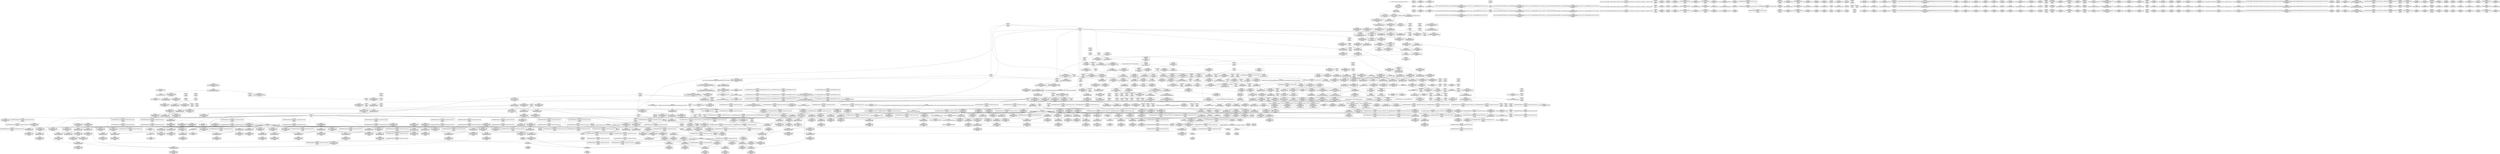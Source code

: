 digraph {
	CE0x4814d00 [shape=record,shape=Mrecord,label="{CE0x4814d00|selinux_inode_getsecurity:_frombool|*SummSource*}"]
	CE0x48f7ab0 [shape=record,shape=Mrecord,label="{CE0x48f7ab0|i64*_getelementptr_inbounds_(_21_x_i64_,_21_x_i64_*___llvm_gcov_ctr143,_i64_0,_i64_19)|*Constant*|*SummSource*}"]
	CE0x489cf10 [shape=record,shape=Mrecord,label="{CE0x489cf10|selinux_inode_getsecurity:_tmp30|security/selinux/hooks.c,3089|*SummSource*}"]
	CE0x48b36c0 [shape=record,shape=Mrecord,label="{CE0x48b36c0|selinux_inode_getsecurity:_tmp48|security/selinux/hooks.c,3097|*SummSource*}"]
	CE0x4857d80 [shape=record,shape=Mrecord,label="{CE0x4857d80|i32_0|*Constant*}"]
	CE0x4900200 [shape=record,shape=Mrecord,label="{CE0x4900200|cred_sid:_entry|*SummSink*}"]
	CE0x48793c0 [shape=record,shape=Mrecord,label="{CE0x48793c0|i64_8|*Constant*}"]
	CE0x4900430 [shape=record,shape=Mrecord,label="{CE0x4900430|cred_sid:_cred|Function::cred_sid&Arg::cred::}"]
	CE0x4909a00 [shape=record,shape=Mrecord,label="{CE0x4909a00|cred_has_capability:_tmp8|security/selinux/hooks.c,1575}"]
	CE0x4855580 [shape=record,shape=Mrecord,label="{CE0x4855580|i32_5|*Constant*|*SummSource*}"]
	CE0x4814e90 [shape=record,shape=Mrecord,label="{CE0x4814e90|selinux_inode_getsecurity:_inode|Function::selinux_inode_getsecurity&Arg::inode::|*SummSink*}"]
	CE0x484c790 [shape=record,shape=Mrecord,label="{CE0x484c790|selinux_inode_getsecurity:_tmp15|security/selinux/hooks.c,3087|*SummSource*}"]
	CE0x4826150 [shape=record,shape=Mrecord,label="{CE0x4826150|cred_sid:_tmp|*SummSink*}"]
	CE0x480eb00 [shape=record,shape=Mrecord,label="{CE0x480eb00|selinux_inode_getsecurity:_tmp|*SummSource*}"]
	CE0x4822960 [shape=record,shape=Mrecord,label="{CE0x4822960|i64*_getelementptr_inbounds_(_2_x_i64_,_2_x_i64_*___llvm_gcov_ctr98,_i64_0,_i64_1)|*Constant*}"]
	CE0x482b6c0 [shape=record,shape=Mrecord,label="{CE0x482b6c0|cred_has_capability:_if.then}"]
	CE0x48b14c0 [shape=record,shape=Mrecord,label="{CE0x48b14c0|selinux_inode_getsecurity:_tobool15|security/selinux/hooks.c,3094|*SummSource*}"]
	CE0x4889390 [shape=record,shape=Mrecord,label="{CE0x4889390|i64*_getelementptr_inbounds_(_26_x_i64_,_26_x_i64_*___llvm_gcov_ctr242,_i64_0,_i64_12)|*Constant*}"]
	CE0x4846d00 [shape=record,shape=Mrecord,label="{CE0x4846d00|selinux_capable:_tobool|security/selinux/hooks.c,2008|*SummSink*}"]
	CE0x4903040 [shape=record,shape=Mrecord,label="{CE0x4903040|cred_has_capability:_call|security/selinux/hooks.c,1558|*SummSink*}"]
	CE0x488a130 [shape=record,shape=Mrecord,label="{CE0x488a130|selinux_inode_getsecurity:_tmp22|security/selinux/hooks.c,3087|*SummSink*}"]
	CE0x47fada0 [shape=record,shape=Mrecord,label="{CE0x47fada0|selinux_inode_getsecurity:_return}"]
	CE0x49043a0 [shape=record,shape=Mrecord,label="{CE0x49043a0|_call_void___llvm_gcov_indirect_counter_increment(i32*___llvm_gcov_global_state_pred145,_i64**_getelementptr_inbounds_(_3_x_i64*_,_3_x_i64*_*___llvm_gcda_edge_table144,_i64_0,_i64_2)),_!dbg_!27732|security/selinux/hooks.c,1570|*SummSink*}"]
	CE0x48da320 [shape=record,shape=Mrecord,label="{CE0x48da320|cred_has_capability:_tmp16|security/selinux/hooks.c,1576|*SummSource*}"]
	CE0x48ddb70 [shape=record,shape=Mrecord,label="{CE0x48ddb70|avc_has_perm_noaudit:_tsid|Function::avc_has_perm_noaudit&Arg::tsid::}"]
	CE0x48e06d0 [shape=record,shape=Mrecord,label="{CE0x48e06d0|GLOBAL:___llvm_gcov_ctr143|Global_var:__llvm_gcov_ctr143}"]
	CE0x4906d20 [shape=record,shape=Mrecord,label="{CE0x4906d20|void_(i8*,_i32,_i64)*_asm_sideeffect_1:_09ud2_0A.pushsection___bug_table,_22a_22_0A2:_09.long_1b_-_2b,_$_0:c_-_2b_0A_09.word_$_1:c_,_0_0A_09.org_2b+$_2:c_0A.popsection_,_i,i,i,_dirflag_,_fpsr_,_flags_|*SummSource*}"]
	CE0x48ded20 [shape=record,shape=Mrecord,label="{CE0x48ded20|avc_has_perm_noaudit:_flags|Function::avc_has_perm_noaudit&Arg::flags::|*SummSink*}"]
	CE0x48f3300 [shape=record,shape=Mrecord,label="{CE0x48f3300|cred_has_capability:_tmp23|security/selinux/hooks.c,1582}"]
	CE0x48e62f0 [shape=record,shape=Mrecord,label="{CE0x48e62f0|i64_12|*Constant*|*SummSink*}"]
	CE0x48f2d50 [shape=record,shape=Mrecord,label="{CE0x48f2d50|i64_15|*Constant*|*SummSink*}"]
	CE0x4802470 [shape=record,shape=Mrecord,label="{CE0x4802470|selinux_inode_getsecurity:_tmp7|security/selinux/hooks.c,3075|*SummSource*}"]
	CE0x4848ea0 [shape=record,shape=Mrecord,label="{CE0x4848ea0|selinux_inode_getsecurity:_context|security/selinux/hooks.c, 3072|*SummSink*}"]
	CE0x481e950 [shape=record,shape=Mrecord,label="{CE0x481e950|i32_10|*Constant*|*SummSource*}"]
	CE0x48b3880 [shape=record,shape=Mrecord,label="{CE0x48b3880|selinux_inode_getsecurity:_tmp48|security/selinux/hooks.c,3097|*SummSink*}"]
	CE0x4806440 [shape=record,shape=Mrecord,label="{CE0x4806440|selinux_capable:_return|*SummSink*}"]
	CE0x4831b00 [shape=record,shape=Mrecord,label="{CE0x4831b00|i32_0|*Constant*}"]
	CE0x48e8620 [shape=record,shape=Mrecord,label="{CE0x48e8620|cred_has_capability:_tmp14|security/selinux/hooks.c,1575|*SummSink*}"]
	CE0x48aa620 [shape=record,shape=Mrecord,label="{CE0x48aa620|i64_17|*Constant*}"]
	CE0x4828710 [shape=record,shape=Mrecord,label="{CE0x4828710|selinux_capable:_tmp6|security/selinux/hooks.c,2009|*SummSource*}"]
	CE0x4892120 [shape=record,shape=Mrecord,label="{CE0x4892120|get_current:_bb}"]
	CE0x4804cf0 [shape=record,shape=Mrecord,label="{CE0x4804cf0|selinux_capable:_tmp8|security/selinux/hooks.c,2011|*SummSink*}"]
	CE0x48ed000 [shape=record,shape=Mrecord,label="{CE0x48ed000|cred_has_capability:_do.body}"]
	CE0x4809a30 [shape=record,shape=Mrecord,label="{CE0x4809a30|i64_2|*Constant*|*SummSource*}"]
	CE0x48dff40 [shape=record,shape=Mrecord,label="{CE0x48dff40|i64_14|*Constant*}"]
	CE0x48e6280 [shape=record,shape=Mrecord,label="{CE0x48e6280|i64_12|*Constant*|*SummSource*}"]
	CE0x48ace70 [shape=record,shape=Mrecord,label="{CE0x48ace70|GLOBAL:_security_sid_to_context_force|*Constant*}"]
	CE0x48e8b90 [shape=record,shape=Mrecord,label="{CE0x48e8b90|i64*_getelementptr_inbounds_(_21_x_i64_,_21_x_i64_*___llvm_gcov_ctr143,_i64_0,_i64_9)|*Constant*|*SummSink*}"]
	CE0x4875020 [shape=record,shape=Mrecord,label="{CE0x4875020|selinux_capable:_cred|Function::selinux_capable&Arg::cred::|*SummSource*}"]
	CE0x48e0b40 [shape=record,shape=Mrecord,label="{CE0x48e0b40|i64_0|*Constant*}"]
	CE0x5b960b0 [shape=record,shape=Mrecord,label="{CE0x5b960b0|selinux_inode_getsecurity:_if.end17}"]
	CE0x489ee30 [shape=record,shape=Mrecord,label="{CE0x489ee30|i32_3|*Constant*}"]
	CE0x48ba0e0 [shape=record,shape=Mrecord,label="{CE0x48ba0e0|i32_-95|*Constant*}"]
	CE0x48830a0 [shape=record,shape=Mrecord,label="{CE0x48830a0|selinux_inode_getsecurity:_tmp10|security/selinux/hooks.c,3087}"]
	CE0x48f52a0 [shape=record,shape=Mrecord,label="{CE0x48f52a0|cred_has_capability:_tmp27|security/selinux/hooks.c,1583|*SummSink*}"]
	CE0x48ac260 [shape=record,shape=Mrecord,label="{CE0x48ac260|GLOBAL:_security_sid_to_context_force|*Constant*|*SummSink*}"]
	CE0x48a8d00 [shape=record,shape=Mrecord,label="{CE0x48a8d00|selinux_inode_getsecurity:_tmp37|security/selinux/hooks.c,3093}"]
	CE0x4876650 [shape=record,shape=Mrecord,label="{CE0x4876650|GLOBAL:_cred_has_capability|*Constant*|*SummSink*}"]
	CE0x48b91d0 [shape=record,shape=Mrecord,label="{CE0x48b91d0|i64*_getelementptr_inbounds_(_26_x_i64_,_26_x_i64_*___llvm_gcov_ctr242,_i64_0,_i64_24)|*Constant*|*SummSource*}"]
	CE0x48aed00 [shape=record,shape=Mrecord,label="{CE0x48aed00|selinux_inode_getsecurity:_tmp40|security/selinux/hooks.c,3094|*SummSource*}"]
	CE0x48fdfd0 [shape=record,shape=Mrecord,label="{CE0x48fdfd0|cred_has_capability:_if.then9|*SummSink*}"]
	CE0x48e9950 [shape=record,shape=Mrecord,label="{CE0x48e9950|cred_has_capability:_tmp7|security/selinux/hooks.c,1574|*SummSource*}"]
	CE0x48ede90 [shape=record,shape=Mrecord,label="{CE0x48ede90|i32_1|*Constant*}"]
	CE0x48baf70 [shape=record,shape=Mrecord,label="{CE0x48baf70|selinux_inode_getsecurity:_tmp57|security/selinux/hooks.c,3104}"]
	CE0x4899e50 [shape=record,shape=Mrecord,label="{CE0x4899e50|cred_sid:_tmp3}"]
	CE0x48fee80 [shape=record,shape=Mrecord,label="{CE0x48fee80|i32_31|*Constant*|*SummSink*}"]
	CE0x4904230 [shape=record,shape=Mrecord,label="{CE0x4904230|_call_void___llvm_gcov_indirect_counter_increment(i32*___llvm_gcov_global_state_pred145,_i64**_getelementptr_inbounds_(_3_x_i64*_,_3_x_i64*_*___llvm_gcda_edge_table144,_i64_0,_i64_2)),_!dbg_!27732|security/selinux/hooks.c,1570|*SummSource*}"]
	CE0x4833f20 [shape=record,shape=Mrecord,label="{CE0x4833f20|cred_sid:_tmp1}"]
	CE0x48dad80 [shape=record,shape=Mrecord,label="{CE0x48dad80|cred_has_capability:_tmp16|security/selinux/hooks.c,1576}"]
	CE0x48f8b80 [shape=record,shape=Mrecord,label="{CE0x48f8b80|i32_-22|*Constant*}"]
	CE0x4874400 [shape=record,shape=Mrecord,label="{CE0x4874400|selinux_inode_getsecurity:_call8|security/selinux/hooks.c,3087|*SummSink*}"]
	CE0x48167e0 [shape=record,shape=Mrecord,label="{CE0x48167e0|i32_0|*Constant*|*SummSink*}"]
	CE0x48fe8f0 [shape=record,shape=Mrecord,label="{CE0x48fe8f0|__llvm_gcov_indirect_counter_increment:_bb4|*SummSink*}"]
	CE0x49054f0 [shape=record,shape=Mrecord,label="{CE0x49054f0|__llvm_gcov_indirect_counter_increment:_tmp5|*SummSink*}"]
	CE0x4884550 [shape=record,shape=Mrecord,label="{CE0x4884550|i64*_getelementptr_inbounds_(_26_x_i64_,_26_x_i64_*___llvm_gcov_ctr242,_i64_0,_i64_3)|*Constant*|*SummSource*}"]
	CE0x48eae30 [shape=record,shape=Mrecord,label="{CE0x48eae30|_call_void_mcount()_#3|*SummSource*}"]
	CE0x4805a10 [shape=record,shape=Mrecord,label="{CE0x4805a10|i8_3|*Constant*}"]
	CE0x4887eb0 [shape=record,shape=Mrecord,label="{CE0x4887eb0|i8*_getelementptr_inbounds_(_25_x_i8_,_25_x_i8_*_.str3,_i32_0,_i32_0)|*Constant*|*SummSink*}"]
	CE0x48db440 [shape=record,shape=Mrecord,label="{CE0x48db440|i64*_getelementptr_inbounds_(_21_x_i64_,_21_x_i64_*___llvm_gcov_ctr143,_i64_0,_i64_12)|*Constant*|*SummSink*}"]
	CE0x4902bb0 [shape=record,shape=Mrecord,label="{CE0x4902bb0|i64*_null|*Constant*}"]
	CE0x48b7f00 [shape=record,shape=Mrecord,label="{CE0x48b7f00|selinux_inode_getsecurity:_tmp54|security/selinux/hooks.c,3101|*SummSink*}"]
	CE0x4828780 [shape=record,shape=Mrecord,label="{CE0x4828780|selinux_capable:_tmp6|security/selinux/hooks.c,2009|*SummSink*}"]
	CE0x482af40 [shape=record,shape=Mrecord,label="{CE0x482af40|i64*_null|*Constant*|*SummSource*}"]
	CE0x48f0720 [shape=record,shape=Mrecord,label="{CE0x48f0720|avc_audit:_tclass|Function::avc_audit&Arg::tclass::}"]
	CE0x48817f0 [shape=record,shape=Mrecord,label="{CE0x48817f0|_ret_i32_%retval.0,_!dbg_!27765|security/selinux/hooks.c,1586|*SummSource*}"]
	CE0x4809770 [shape=record,shape=Mrecord,label="{CE0x4809770|i64*_getelementptr_inbounds_(_26_x_i64_,_26_x_i64_*___llvm_gcov_ctr242,_i64_0,_i64_3)|*Constant*|*SummSink*}"]
	CE0x4805420 [shape=record,shape=Mrecord,label="{CE0x4805420|i64_1|*Constant*}"]
	CE0x48fc5e0 [shape=record,shape=Mrecord,label="{CE0x48fc5e0|GLOBAL:_avc_audit|*Constant*|*SummSink*}"]
	CE0x487e4b0 [shape=record,shape=Mrecord,label="{CE0x487e4b0|i32_33|*Constant*|*SummSink*}"]
	CE0x489e4c0 [shape=record,shape=Mrecord,label="{CE0x489e4c0|selinux_inode_getsecurity:_tmp33|security/selinux/hooks.c,3090}"]
	CE0x487d820 [shape=record,shape=Mrecord,label="{CE0x487d820|i32_78|*Constant*|*SummSink*}"]
	CE0x481bf80 [shape=record,shape=Mrecord,label="{CE0x481bf80|selinux_inode_getsecurity:_do.body|*SummSink*}"]
	CE0x48b0ab0 [shape=record,shape=Mrecord,label="{CE0x48b0ab0|selinux_inode_getsecurity:_error.0}"]
	CE0x48ad900 [shape=record,shape=Mrecord,label="{CE0x48ad900|selinux_inode_getsecurity:_tmp43|security/selinux/hooks.c,3095|*SummSource*}"]
	CE0x48fbd10 [shape=record,shape=Mrecord,label="{CE0x48fbd10|cred_has_capability:_call|security/selinux/hooks.c,1558}"]
	CE0x48881c0 [shape=record,shape=Mrecord,label="{CE0x48881c0|GLOBAL:_lockdep_rcu_suspicious|*Constant*|*SummSink*}"]
	CE0x4824560 [shape=record,shape=Mrecord,label="{CE0x4824560|selinux_inode_getsecurity:_if.else}"]
	CE0x482e060 [shape=record,shape=Mrecord,label="{CE0x482e060|selinux_inode_getsecurity:_tobool|security/selinux/hooks.c,3075|*SummSink*}"]
	CE0x48fd760 [shape=record,shape=Mrecord,label="{CE0x48fd760|0:_i32,_4:_i32,_8:_i32,_12:_i32,_:_CMRE_8,12_|*MultipleSource*|security/selinux/hooks.c,196|security/selinux/hooks.c,197|*LoadInst*|security/selinux/hooks.c,196}"]
	CE0x487aa70 [shape=record,shape=Mrecord,label="{CE0x487aa70|selinux_inode_getsecurity:_tmp19|security/selinux/hooks.c,3087}"]
	CE0x490e840 [shape=record,shape=Mrecord,label="{CE0x490e840|cred_has_capability:_bb|*SummSink*}"]
	CE0x481ec90 [shape=record,shape=Mrecord,label="{CE0x481ec90|cred_sid:_tmp}"]
	CE0x48aa160 [shape=record,shape=Mrecord,label="{CE0x48aa160|selinux_inode_getsecurity:_tmp39|security/selinux/hooks.c,3094|*SummSink*}"]
	CE0x48b6df0 [shape=record,shape=Mrecord,label="{CE0x48b6df0|selinux_inode_getsecurity:_tmp53|security/selinux/hooks.c,3101}"]
	CE0x4897aa0 [shape=record,shape=Mrecord,label="{CE0x4897aa0|cred_has_capability:_if.end10|*SummSink*}"]
	CE0x48eadc0 [shape=record,shape=Mrecord,label="{CE0x48eadc0|_call_void_mcount()_#3|*SummSink*}"]
	CE0x48e22c0 [shape=record,shape=Mrecord,label="{CE0x48e22c0|cred_has_capability:_call3|security/selinux/hooks.c,1573|*SummSink*}"]
	CE0x4835ab0 [shape=record,shape=Mrecord,label="{CE0x4835ab0|selinux_capable:_tmp4|security/selinux/hooks.c,2008|*SummSource*}"]
	CE0x48ba7f0 [shape=record,shape=Mrecord,label="{CE0x48ba7f0|selinux_inode_getsecurity:_retval.0|*SummSource*}"]
	CE0x48fac30 [shape=record,shape=Mrecord,label="{CE0x48fac30|cred_sid:_bb|*SummSink*}"]
	CE0x4809e10 [shape=record,shape=Mrecord,label="{CE0x4809e10|selinux_inode_getsecurity:_tmp4|security/selinux/hooks.c,3075|*SummSource*}"]
	CE0x480d830 [shape=record,shape=Mrecord,label="{CE0x480d830|selinux_inode_getsecurity:_if.then}"]
	CE0x487d0f0 [shape=record,shape=Mrecord,label="{CE0x487d0f0|get_current:_entry|*SummSink*}"]
	CE0x48ad3b0 [shape=record,shape=Mrecord,label="{CE0x48ad3b0|selinux_inode_getsecurity:_tmp43|security/selinux/hooks.c,3095}"]
	CE0x488b0e0 [shape=record,shape=Mrecord,label="{CE0x488b0e0|selinux_inode_getsecurity:_tmp24|security/selinux/hooks.c,3087}"]
	CE0x48b2fa0 [shape=record,shape=Mrecord,label="{CE0x48b2fa0|selinux_inode_getsecurity:_tmp47|security/selinux/hooks.c,3097}"]
	CE0x488a7f0 [shape=record,shape=Mrecord,label="{CE0x488a7f0|i1_true|*Constant*|*SummSink*}"]
	CE0x481c8f0 [shape=record,shape=Mrecord,label="{CE0x481c8f0|selinux_inode_getsecurity:_if.end20|*SummSource*}"]
	CE0x4891a80 [shape=record,shape=Mrecord,label="{CE0x4891a80|_ret_i32_%retval.0,_!dbg_!27779|security/selinux/hooks.c,3104}"]
	CE0x4816180 [shape=record,shape=Mrecord,label="{CE0x4816180|selinux_capable:_call|security/selinux/hooks.c,2007}"]
	CE0x48161f0 [shape=record,shape=Mrecord,label="{CE0x48161f0|selinux_capable:_tmp1}"]
	CE0x48e9330 [shape=record,shape=Mrecord,label="{CE0x48e9330|cred_has_capability:_do.end6}"]
	CE0x487a460 [shape=record,shape=Mrecord,label="{CE0x487a460|i64*_getelementptr_inbounds_(_26_x_i64_,_26_x_i64_*___llvm_gcov_ctr242,_i64_0,_i64_16)|*Constant*|*SummSink*}"]
	CE0x4854f00 [shape=record,shape=Mrecord,label="{CE0x4854f00|cred_has_capability:_if.then|*SummSink*}"]
	CE0x48e1960 [shape=record,shape=Mrecord,label="{CE0x48e1960|cred_has_capability:_tmp21|security/selinux/hooks.c,1580|*SummSink*}"]
	CE0x480ea90 [shape=record,shape=Mrecord,label="{CE0x480ea90|COLLAPSED:_GCMRE___llvm_gcov_ctr242_internal_global_26_x_i64_zeroinitializer:_elem_0:default:}"]
	CE0x4804d60 [shape=record,shape=Mrecord,label="{CE0x4804d60|selinux_capable:_tmp9|security/selinux/hooks.c,2011|*SummSink*}"]
	CE0x482bba0 [shape=record,shape=Mrecord,label="{CE0x482bba0|selinux_inode_getsecurity:_frombool|*SummSink*}"]
	CE0x484bc00 [shape=record,shape=Mrecord,label="{CE0x484bc00|selinux_inode_getsecurity:_tmp13|security/selinux/hooks.c,3087|*SummSource*}"]
	CE0x48894b0 [shape=record,shape=Mrecord,label="{CE0x48894b0|selinux_inode_getsecurity:_tmp25|security/selinux/hooks.c,3087|*SummSource*}"]
	CE0x48ad030 [shape=record,shape=Mrecord,label="{CE0x48ad030|GLOBAL:_security_sid_to_context_force|*Constant*|*SummSource*}"]
	CE0x490ab80 [shape=record,shape=Mrecord,label="{CE0x490ab80|__llvm_gcov_indirect_counter_increment:_bb|*SummSource*}"]
	CE0x4817690 [shape=record,shape=Mrecord,label="{CE0x4817690|__llvm_gcov_indirect_counter_increment:_counters|Function::__llvm_gcov_indirect_counter_increment&Arg::counters::|*SummSource*}"]
	CE0x482a870 [shape=record,shape=Mrecord,label="{CE0x482a870|cred_has_capability:_tmp1|*SummSource*}"]
	CE0x487c980 [shape=record,shape=Mrecord,label="{CE0x487c980|GLOBAL:_get_current|*Constant*}"]
	CE0x49041c0 [shape=record,shape=Mrecord,label="{CE0x49041c0|i64*_getelementptr_inbounds_(_21_x_i64_,_21_x_i64_*___llvm_gcov_ctr143,_i64_0,_i64_5)|*Constant*|*SummSource*}"]
	CE0x48f74a0 [shape=record,shape=Mrecord,label="{CE0x48f74a0|cred_has_capability:_tmp30|security/selinux/hooks.c,1585}"]
	CE0x4899840 [shape=record,shape=Mrecord,label="{CE0x4899840|i32_22|*Constant*}"]
	CE0x488c370 [shape=record,shape=Mrecord,label="{CE0x488c370|_call_void_lockdep_rcu_suspicious(i8*_getelementptr_inbounds_(_25_x_i8_,_25_x_i8_*_.str3,_i32_0,_i32_0),_i32_3087,_i8*_getelementptr_inbounds_(_45_x_i8_,_45_x_i8_*_.str12,_i32_0,_i32_0))_#10,_!dbg_!27740|security/selinux/hooks.c,3087}"]
	CE0x48856f0 [shape=record,shape=Mrecord,label="{CE0x48856f0|_ret_i32_%retval.0,_!dbg_!27765|security/selinux/hooks.c,1586}"]
	CE0x48dc190 [shape=record,shape=Mrecord,label="{CE0x48dc190|i16_4|*Constant*|*SummSource*}"]
	CE0x48990e0 [shape=record,shape=Mrecord,label="{CE0x48990e0|GLOBAL:_current_task|Global_var:current_task|*SummSink*}"]
	CE0x484b5d0 [shape=record,shape=Mrecord,label="{CE0x484b5d0|selinux_inode_getsecurity:_tmp12|security/selinux/hooks.c,3087|*SummSource*}"]
	CE0x488c8b0 [shape=record,shape=Mrecord,label="{CE0x488c8b0|selinux_inode_getsecurity:_tmp26|security/selinux/hooks.c,3087}"]
	CE0x4880850 [shape=record,shape=Mrecord,label="{CE0x4880850|selinux_capable:_tmp7|security/selinux/hooks.c,2009|*SummSource*}"]
	CE0x482c620 [shape=record,shape=Mrecord,label="{CE0x482c620|GLOBAL:_current_task|Global_var:current_task}"]
	CE0x48fa910 [shape=record,shape=Mrecord,label="{CE0x48fa910|i64*_getelementptr_inbounds_(_2_x_i64_,_2_x_i64_*___llvm_gcov_ctr131,_i64_0,_i64_0)|*Constant*|*SummSink*}"]
	CE0x48e72e0 [shape=record,shape=Mrecord,label="{CE0x48e72e0|cred_has_capability:_tmp12|security/selinux/hooks.c,1575|*SummSink*}"]
	CE0x48e7900 [shape=record,shape=Mrecord,label="{CE0x48e7900|cred_has_capability:_tmp13|security/selinux/hooks.c,1575|*SummSource*}"]
	CE0x48e7e60 [shape=record,shape=Mrecord,label="{CE0x48e7e60|cred_has_capability:_tmp14|security/selinux/hooks.c,1575}"]
	CE0x4902d10 [shape=record,shape=Mrecord,label="{CE0x4902d10|__llvm_gcov_indirect_counter_increment:_counter}"]
	CE0x48286a0 [shape=record,shape=Mrecord,label="{CE0x48286a0|selinux_capable:_tmp6|security/selinux/hooks.c,2009}"]
	CE0x48b2400 [shape=record,shape=Mrecord,label="{CE0x48b2400|selinux_inode_getsecurity:_tmp45|security/selinux/hooks.c,3097|*SummSource*}"]
	CE0x48e2e40 [shape=record,shape=Mrecord,label="{CE0x48e2e40|cred_sid:_tmp4|*LoadInst*|security/selinux/hooks.c,196|*SummSink*}"]
	CE0x4844750 [shape=record,shape=Mrecord,label="{CE0x4844750|cred_has_capability:_if.end|*SummSink*}"]
	CE0x488c740 [shape=record,shape=Mrecord,label="{CE0x488c740|selinux_inode_getsecurity:_tmp25|security/selinux/hooks.c,3087|*SummSink*}"]
	CE0x4874f60 [shape=record,shape=Mrecord,label="{CE0x4874f60|selinux_capable:_cred|Function::selinux_capable&Arg::cred::}"]
	CE0x480d580 [shape=record,shape=Mrecord,label="{CE0x480d580|get_current:_tmp1}"]
	CE0x48f6560 [shape=record,shape=Mrecord,label="{CE0x48f6560|cred_has_capability:_tmp29|security/selinux/hooks.c,1584|*SummSink*}"]
	CE0x48a1170 [shape=record,shape=Mrecord,label="{CE0x48a1170|28:_i32,_:_CRE_28,32_|*MultipleSource*|*LoadInst*|security/selinux/hooks.c,3073|security/selinux/hooks.c,3090|security/selinux/hooks.c,3073}"]
	CE0x4823930 [shape=record,shape=Mrecord,label="{CE0x4823930|selinux_inode_getsecurity:_if.then16}"]
	CE0x48b32e0 [shape=record,shape=Mrecord,label="{CE0x48b32e0|selinux_inode_getsecurity:_tmp47|security/selinux/hooks.c,3097|*SummSink*}"]
	CE0x4885ad0 [shape=record,shape=Mrecord,label="{CE0x4885ad0|cred_has_capability:_cap|Function::cred_has_capability&Arg::cap::|*SummSink*}"]
	CE0x48e66e0 [shape=record,shape=Mrecord,label="{CE0x48e66e0|cred_has_capability:_tmp11|security/selinux/hooks.c,1575|*SummSource*}"]
	CE0x4809bb0 [shape=record,shape=Mrecord,label="{CE0x4809bb0|i64_2|*Constant*|*SummSink*}"]
	CE0x4877630 [shape=record,shape=Mrecord,label="{CE0x4877630|i64_14|*Constant*|*SummSource*}"]
	CE0x4854e20 [shape=record,shape=Mrecord,label="{CE0x4854e20|cred_has_capability:_if.then|*SummSource*}"]
	CE0x4845130 [shape=record,shape=Mrecord,label="{CE0x4845130|get_current:_tmp2|*SummSource*}"]
	CE0x487e680 [shape=record,shape=Mrecord,label="{CE0x487e680|selinux_capable:_cap|Function::selinux_capable&Arg::cap::|*SummSource*}"]
	CE0x488b8a0 [shape=record,shape=Mrecord,label="{CE0x488b8a0|selinux_inode_getsecurity:_tmp24|security/selinux/hooks.c,3087|*SummSink*}"]
	CE0x482a320 [shape=record,shape=Mrecord,label="{CE0x482a320|selinux_inode_getsecurity:_tmp1}"]
	CE0x4813150 [shape=record,shape=Mrecord,label="{CE0x4813150|selinux_inode_getsecurity:_if.then10|*SummSource*}"]
	CE0x48a9580 [shape=record,shape=Mrecord,label="{CE0x48a9580|selinux_inode_getsecurity:_tmp38|security/selinux/hooks.c,3094|*SummSource*}"]
	CE0x490ccd0 [shape=record,shape=Mrecord,label="{CE0x490ccd0|cred_has_capability:_do.end|*SummSource*}"]
	CE0x48af260 [shape=record,shape=Mrecord,label="{CE0x48af260|selinux_inode_getsecurity:_tmp41|security/selinux/hooks.c,3094|*SummSource*}"]
	CE0x48969c0 [shape=record,shape=Mrecord,label="{CE0x48969c0|i64*_getelementptr_inbounds_(_21_x_i64_,_21_x_i64_*___llvm_gcov_ctr143,_i64_0,_i64_0)|*Constant*}"]
	CE0x48da4a0 [shape=record,shape=Mrecord,label="{CE0x48da4a0|cred_has_capability:_tmp15|security/selinux/hooks.c,1575}"]
	CE0x48ddd60 [shape=record,shape=Mrecord,label="{CE0x48ddd60|avc_has_perm_noaudit:_tsid|Function::avc_has_perm_noaudit&Arg::tsid::|*SummSource*}"]
	CE0x48f0ac0 [shape=record,shape=Mrecord,label="{CE0x48f0ac0|avc_audit:_requested|Function::avc_audit&Arg::requested::}"]
	CE0x48aa3e0 [shape=record,shape=Mrecord,label="{CE0x48aa3e0|i64_18|*Constant*|*SummSource*}"]
	CE0x4855420 [shape=record,shape=Mrecord,label="{CE0x4855420|selinux_inode_getsecurity:_alloc|Function::selinux_inode_getsecurity&Arg::alloc::|*SummSink*}"]
	CE0x48fe140 [shape=record,shape=Mrecord,label="{CE0x48fe140|__llvm_gcov_indirect_counter_increment:_bb|*SummSink*}"]
	CE0x48e3230 [shape=record,shape=Mrecord,label="{CE0x48e3230|cred_has_capability:_sw.epilog}"]
	CE0x4898bc0 [shape=record,shape=Mrecord,label="{CE0x4898bc0|_call_void_mcount()_#3|*SummSink*}"]
	CE0x489eff0 [shape=record,shape=Mrecord,label="{CE0x489eff0|i32_3|*Constant*|*SummSource*}"]
	CE0x48e85b0 [shape=record,shape=Mrecord,label="{CE0x48e85b0|i64*_getelementptr_inbounds_(_21_x_i64_,_21_x_i64_*___llvm_gcov_ctr143,_i64_0,_i64_11)|*Constant*|*SummSink*}"]
	CE0x482ed40 [shape=record,shape=Mrecord,label="{CE0x482ed40|selinux_inode_getsecurity:_tmp29|security/selinux/hooks.c,3089}"]
	CE0x487baa0 [shape=record,shape=Mrecord,label="{CE0x487baa0|selinux_capable:_tmp4|security/selinux/hooks.c,2008|*SummSink*}"]
	CE0x48f7750 [shape=record,shape=Mrecord,label="{CE0x48f7750|i64*_getelementptr_inbounds_(_21_x_i64_,_21_x_i64_*___llvm_gcov_ctr143,_i64_0,_i64_19)|*Constant*}"]
	CE0x490abf0 [shape=record,shape=Mrecord,label="{CE0x490abf0|0:_i32,_4:_i32,_8:_i32,_12:_i32,_:_CMRE_0,4_|*MultipleSource*|security/selinux/hooks.c,196|security/selinux/hooks.c,197|*LoadInst*|security/selinux/hooks.c,196}"]
	CE0x48af3e0 [shape=record,shape=Mrecord,label="{CE0x48af3e0|selinux_inode_getsecurity:_tmp41|security/selinux/hooks.c,3094|*SummSink*}"]
	CE0x48733e0 [shape=record,shape=Mrecord,label="{CE0x48733e0|selinux_inode_getsecurity:_tmp2|*LoadInst*|security/selinux/hooks.c,3073|*SummSource*}"]
	CE0x48bb210 [shape=record,shape=Mrecord,label="{CE0x48bb210|i64*_getelementptr_inbounds_(_26_x_i64_,_26_x_i64_*___llvm_gcov_ctr242,_i64_0,_i64_25)|*Constant*}"]
	CE0x4835090 [shape=record,shape=Mrecord,label="{CE0x4835090|selinux_capable:_tmp|*SummSource*}"]
	CE0x480dca0 [shape=record,shape=Mrecord,label="{CE0x480dca0|selinux_inode_getsecurity:_bb}"]
	CE0x48df8a0 [shape=record,shape=Mrecord,label="{CE0x48df8a0|cred_has_capability:_cmp|security/selinux/hooks.c,1580|*SummSource*}"]
	CE0x481baa0 [shape=record,shape=Mrecord,label="{CE0x481baa0|i8*_null|*Constant*|*SummSink*}"]
	CE0x484af10 [shape=record,shape=Mrecord,label="{CE0x484af10|i64_6|*Constant*|*SummSource*}"]
	CE0x4884cf0 [shape=record,shape=Mrecord,label="{CE0x4884cf0|selinux_capable:_ns|Function::selinux_capable&Arg::ns::}"]
	CE0x488bf60 [shape=record,shape=Mrecord,label="{CE0x488bf60|i8_1|*Constant*|*SummSink*}"]
	CE0x48fff80 [shape=record,shape=Mrecord,label="{CE0x48fff80|cred_has_capability:_do.body|*SummSink*}"]
	CE0x47fcbe0 [shape=record,shape=Mrecord,label="{CE0x47fcbe0|selinux_inode_getsecurity:_land.lhs.true}"]
	CE0x4900e20 [shape=record,shape=Mrecord,label="{CE0x4900e20|cred_has_capability:_tmp9|security/selinux/hooks.c,1575}"]
	CE0x48e7d20 [shape=record,shape=Mrecord,label="{CE0x48e7d20|i1_true|*Constant*}"]
	CE0x482dbe0 [shape=record,shape=Mrecord,label="{CE0x482dbe0|VOIDTB_TE_array:_GCR_.str63_private_unnamed_addr_constant_8_x_i8_c_selinux_00_,_align_1:_elem_0:default:}"]
	CE0x482ab30 [shape=record,shape=Mrecord,label="{CE0x482ab30|selinux_inode_getsecurity:_if.then16|*SummSink*}"]
	CE0x4821ed0 [shape=record,shape=Mrecord,label="{CE0x4821ed0|selinux_inode_getsecurity:_if.end14|*SummSink*}"]
	CE0x482e9d0 [shape=record,shape=Mrecord,label="{CE0x482e9d0|selinux_inode_getsecurity:_tmp28|security/selinux/hooks.c,3089|*SummSink*}"]
	CE0x48fd520 [shape=record,shape=Mrecord,label="{CE0x48fd520|cred_has_capability:_and|security/selinux/hooks.c,1559}"]
	CE0x4826860 [shape=record,shape=Mrecord,label="{CE0x4826860|selinux_inode_getsecurity:_i_security|security/selinux/hooks.c,3073|*SummSource*}"]
	CE0x482cf30 [shape=record,shape=Mrecord,label="{CE0x482cf30|get_current:_tmp4|./arch/x86/include/asm/current.h,14}"]
	CE0x48dbc40 [shape=record,shape=Mrecord,label="{CE0x48dbc40|cred_has_capability:_tmp17|security/selinux/hooks.c,1576|*SummSource*}"]
	CE0x48ee910 [shape=record,shape=Mrecord,label="{CE0x48ee910|cred_has_capability:_call8|security/selinux/hooks.c,1581}"]
	CE0x48f5110 [shape=record,shape=Mrecord,label="{CE0x48f5110|i64*_getelementptr_inbounds_(_21_x_i64_,_21_x_i64_*___llvm_gcov_ctr143,_i64_0,_i64_17)|*Constant*|*SummSource*}"]
	CE0x48b9290 [shape=record,shape=Mrecord,label="{CE0x48b9290|i64*_getelementptr_inbounds_(_26_x_i64_,_26_x_i64_*___llvm_gcov_ctr242,_i64_0,_i64_24)|*Constant*|*SummSink*}"]
	CE0x4856630 [shape=record,shape=Mrecord,label="{CE0x4856630|get_current:_tmp3|*SummSink*}"]
	CE0x4844b60 [shape=record,shape=Mrecord,label="{CE0x4844b60|_call_void_mcount()_#3|*SummSource*}"]
	CE0x480e6f0 [shape=record,shape=Mrecord,label="{CE0x480e6f0|selinux_inode_getsecurity:_tmp6|security/selinux/hooks.c,3075|*SummSink*}"]
	CE0x490d980 [shape=record,shape=Mrecord,label="{CE0x490d980|i32_1|*Constant*}"]
	CE0x48b2510 [shape=record,shape=Mrecord,label="{CE0x48b2510|selinux_inode_getsecurity:_tmp45|security/selinux/hooks.c,3097|*SummSink*}"]
	CE0x4888350 [shape=record,shape=Mrecord,label="{CE0x4888350|i32_3087|*Constant*}"]
	CE0x487d2d0 [shape=record,shape=Mrecord,label="{CE0x487d2d0|_ret_%struct.task_struct*_%tmp4,_!dbg_!27714|./arch/x86/include/asm/current.h,14|*SummSource*}"]
	CE0x4882400 [shape=record,shape=Mrecord,label="{CE0x4882400|selinux_capable:_tmp10|security/selinux/hooks.c,2012|*SummSource*}"]
	CE0x4877960 [shape=record,shape=Mrecord,label="{CE0x4877960|GLOBAL:_selinux_inode_getsecurity.__warned|Global_var:selinux_inode_getsecurity.__warned|*SummSource*}"]
	CE0x48b0100 [shape=record,shape=Mrecord,label="{CE0x48b0100|selinux_inode_getsecurity:_call13|security/selinux/hooks.c,3093}"]
	CE0x487e230 [shape=record,shape=Mrecord,label="{CE0x487e230|i32_33|*Constant*}"]
	CE0x488ab30 [shape=record,shape=Mrecord,label="{CE0x488ab30|selinux_inode_getsecurity:_tmp23|security/selinux/hooks.c,3087}"]
	CE0x487a220 [shape=record,shape=Mrecord,label="{CE0x487a220|i64*_getelementptr_inbounds_(_26_x_i64_,_26_x_i64_*___llvm_gcov_ctr242,_i64_0,_i64_16)|*Constant*}"]
	CE0x4829760 [shape=record,shape=Mrecord,label="{CE0x4829760|GLOBAL:_cap_capable|*Constant*|*SummSink*}"]
	CE0x48e6850 [shape=record,shape=Mrecord,label="{CE0x48e6850|cred_has_capability:_tmp11|security/selinux/hooks.c,1575|*SummSink*}"]
	CE0x48f01e0 [shape=record,shape=Mrecord,label="{CE0x48f01e0|avc_audit:_ssid|Function::avc_audit&Arg::ssid::|*SummSink*}"]
	CE0x48f59f0 [shape=record,shape=Mrecord,label="{CE0x48f59f0|cred_has_capability:_tmp27|security/selinux/hooks.c,1583|*SummSource*}"]
	CE0x48f7c40 [shape=record,shape=Mrecord,label="{CE0x48f7c40|cred_has_capability:_tmp31|security/selinux/hooks.c,1585|*SummSink*}"]
	CE0x48b6af0 [shape=record,shape=Mrecord,label="{CE0x48b6af0|selinux_inode_getsecurity:_tmp52|security/selinux/hooks.c,3101|*SummSink*}"]
	CE0x48edd70 [shape=record,shape=Mrecord,label="{CE0x48edd70|cred_has_capability:_bb}"]
	"CONST[source:2(external),value:2(dynamic)][purpose:{subject}]"
	CE0x4895f70 [shape=record,shape=Mrecord,label="{CE0x4895f70|cred_has_capability:_u|security/selinux/hooks.c,1563|*SummSink*}"]
	CE0x487f070 [shape=record,shape=Mrecord,label="{CE0x487f070|_ret_i32_%retval.0,_!dbg_!27725|security/selinux/hooks.c,2012|*SummSink*}"]
	CE0x487b370 [shape=record,shape=Mrecord,label="{CE0x487b370|_call_void_mcount()_#3|*SummSource*}"]
	CE0x4885340 [shape=record,shape=Mrecord,label="{CE0x4885340|cred_has_capability:_cred|Function::cred_has_capability&Arg::cred::}"]
	CE0x487ac30 [shape=record,shape=Mrecord,label="{CE0x487ac30|selinux_inode_getsecurity:_tmp19|security/selinux/hooks.c,3087|*SummSource*}"]
	CE0x4905840 [shape=record,shape=Mrecord,label="{CE0x4905840|i64**_getelementptr_inbounds_(_3_x_i64*_,_3_x_i64*_*___llvm_gcda_edge_table144,_i64_0,_i64_2)|*Constant*|*SummSource*}"]
	CE0x488ac10 [shape=record,shape=Mrecord,label="{CE0x488ac10|i64*_getelementptr_inbounds_(_26_x_i64_,_26_x_i64_*___llvm_gcov_ctr242,_i64_0,_i64_11)|*Constant*}"]
	CE0x487c250 [shape=record,shape=Mrecord,label="{CE0x487c250|selinux_inode_getsecurity:_call7|security/selinux/hooks.c,3087}"]
	CE0x47f9750 [shape=record,shape=Mrecord,label="{CE0x47f9750|selinux_inode_getsecurity:_if.end|*SummSource*}"]
	CE0x4888ac0 [shape=record,shape=Mrecord,label="{CE0x4888ac0|i32_3087|*Constant*|*SummSink*}"]
	CE0x4888780 [shape=record,shape=Mrecord,label="{CE0x4888780|i32_3087|*Constant*|*SummSource*}"]
	CE0x48b9090 [shape=record,shape=Mrecord,label="{CE0x48b9090|selinux_inode_getsecurity:_tmp55|security/selinux/hooks.c,3103|*SummSource*}"]
	CE0x487fee0 [shape=record,shape=Mrecord,label="{CE0x487fee0|selinux_inode_getsecurity:_tobool2|security/selinux/hooks.c,3087|*SummSource*}"]
	CE0x48dc9c0 [shape=record,shape=Mrecord,label="{CE0x48dc9c0|cred_has_capability:_sclass.0|*SummSink*}"]
	CE0x490ce60 [shape=record,shape=Mrecord,label="{CE0x490ce60|cred_sid:_security|security/selinux/hooks.c,196|*SummSource*}"]
	CE0x484c070 [shape=record,shape=Mrecord,label="{CE0x484c070|selinux_inode_getsecurity:_tmp14|security/selinux/hooks.c,3087}"]
	CE0x488c3e0 [shape=record,shape=Mrecord,label="{CE0x488c3e0|_call_void_lockdep_rcu_suspicious(i8*_getelementptr_inbounds_(_25_x_i8_,_25_x_i8_*_.str3,_i32_0,_i32_0),_i32_3087,_i8*_getelementptr_inbounds_(_45_x_i8_,_45_x_i8_*_.str12,_i32_0,_i32_0))_#10,_!dbg_!27740|security/selinux/hooks.c,3087|*SummSource*}"]
	CE0x490db30 [shape=record,shape=Mrecord,label="{CE0x490db30|cred_sid:_security|security/selinux/hooks.c,196|*SummSink*}"]
	CE0x484a810 [shape=record,shape=Mrecord,label="{CE0x484a810|i32_5|*Constant*}"]
	CE0x486ecb0 [shape=record,shape=Mrecord,label="{CE0x486ecb0|cred_has_capability:_sw.epilog|*SummSource*}"]
	CE0x4874840 [shape=record,shape=Mrecord,label="{CE0x4874840|GLOBAL:_selinux_capable|*Constant*|*SummSink*}"]
	CE0x4879ba0 [shape=record,shape=Mrecord,label="{CE0x4879ba0|selinux_inode_getsecurity:_tmp18|security/selinux/hooks.c,3087}"]
	CE0x4903740 [shape=record,shape=Mrecord,label="{CE0x4903740|cred_has_capability:_avd|security/selinux/hooks.c, 1556}"]
	CE0x48dd400 [shape=record,shape=Mrecord,label="{CE0x48dd400|avc_has_perm_noaudit:_entry}"]
	CE0x48e27c0 [shape=record,shape=Mrecord,label="{CE0x48e27c0|GLOBAL:_printk|*Constant*|*SummSource*}"]
	CE0x4883890 [shape=record,shape=Mrecord,label="{CE0x4883890|GLOBAL:___llvm_gcov_ctr242|Global_var:__llvm_gcov_ctr242}"]
	CE0x48776d0 [shape=record,shape=Mrecord,label="{CE0x48776d0|i64_14|*Constant*|*SummSink*}"]
	CE0x482b7c0 [shape=record,shape=Mrecord,label="{CE0x482b7c0|i64*_getelementptr_inbounds_(_2_x_i64_,_2_x_i64_*___llvm_gcov_ctr98,_i64_0,_i64_0)|*Constant*}"]
	CE0x48576b0 [shape=record,shape=Mrecord,label="{CE0x48576b0|selinux_capable:_tmp2|security/selinux/hooks.c,2008}"]
	CE0x48f3410 [shape=record,shape=Mrecord,label="{CE0x48f3410|cred_has_capability:_tmp23|security/selinux/hooks.c,1582|*SummSource*}"]
	CE0x48f4a40 [shape=record,shape=Mrecord,label="{CE0x48f4a40|cred_has_capability:_tmp26|security/selinux/hooks.c,1583}"]
	CE0x48b1d50 [shape=record,shape=Mrecord,label="{CE0x48b1d50|i64_20|*Constant*|*SummSource*}"]
	CE0x47fd000 [shape=record,shape=Mrecord,label="{CE0x47fd000|selinux_inode_getsecurity:_if.then10}"]
	CE0x4893f00 [shape=record,shape=Mrecord,label="{CE0x4893f00|i64**_getelementptr_inbounds_(_3_x_i64*_,_3_x_i64*_*___llvm_gcda_edge_table144,_i64_0,_i64_2)|*Constant*}"]
	CE0x4881970 [shape=record,shape=Mrecord,label="{CE0x4881970|_ret_i32_%retval.0,_!dbg_!27765|security/selinux/hooks.c,1586|*SummSink*}"]
	CE0x482ff60 [shape=record,shape=Mrecord,label="{CE0x482ff60|selinux_inode_getsecurity:_tmp1|*SummSink*}"]
	CE0x487a540 [shape=record,shape=Mrecord,label="{CE0x487a540|selinux_inode_getsecurity:_tmp36|security/selinux/hooks.c,3093|*SummSink*}"]
	CE0x4875520 [shape=record,shape=Mrecord,label="{CE0x4875520|GLOBAL:_init_user_ns|Global_var:init_user_ns|*SummSource*}"]
	CE0x48fe440 [shape=record,shape=Mrecord,label="{CE0x48fe440|__llvm_gcov_indirect_counter_increment:_bb4|*SummSource*}"]
	CE0x4877120 [shape=record,shape=Mrecord,label="{CE0x4877120|selinux_inode_getsecurity:_tmp32|security/selinux/hooks.c,3090|*SummSource*}"]
	CE0x48aff80 [shape=record,shape=Mrecord,label="{CE0x48aff80|i64*_getelementptr_inbounds_(_26_x_i64_,_26_x_i64_*___llvm_gcov_ctr242,_i64_0,_i64_19)|*Constant*|*SummSink*}"]
	CE0x48b8a50 [shape=record,shape=Mrecord,label="{CE0x48b8a50|i64*_getelementptr_inbounds_(_26_x_i64_,_26_x_i64_*___llvm_gcov_ctr242,_i64_0,_i64_24)|*Constant*}"]
	CE0x480cce0 [shape=record,shape=Mrecord,label="{CE0x480cce0|i64*_getelementptr_inbounds_(_2_x_i64_,_2_x_i64_*___llvm_gcov_ctr98,_i64_0,_i64_1)|*Constant*|*SummSink*}"]
	CE0x4830130 [shape=record,shape=Mrecord,label="{CE0x4830130|cred_has_capability:_type|security/selinux/hooks.c,1562|*SummSource*}"]
	CE0x48df500 [shape=record,shape=Mrecord,label="{CE0x48df500|_ret_i32_%rc.0,_!dbg_!27793|security/selinux/avc.c,744|*SummSource*}"]
	CE0x48e11b0 [shape=record,shape=Mrecord,label="{CE0x48e11b0|cred_has_capability:_tmp20|security/selinux/hooks.c,1580}"]
	CE0x48feb10 [shape=record,shape=Mrecord,label="{CE0x48feb10|__llvm_gcov_indirect_counter_increment:_exit}"]
	CE0x48952c0 [shape=record,shape=Mrecord,label="{CE0x48952c0|cred_has_capability:_if.end10}"]
	CE0x48b7b10 [shape=record,shape=Mrecord,label="{CE0x48b7b10|_call_void_kfree(i8*_%tmp54)_#10,_!dbg_!27776|security/selinux/hooks.c,3101|*SummSink*}"]
	CE0x480dab0 [shape=record,shape=Mrecord,label="{CE0x480dab0|selinux_inode_getsecurity:_bb|*SummSink*}"]
	CE0x4885ff0 [shape=record,shape=Mrecord,label="{CE0x4885ff0|selinux_capable:_ns|Function::selinux_capable&Arg::ns::|*SummSink*}"]
	CE0x4855350 [shape=record,shape=Mrecord,label="{CE0x4855350|selinux_inode_getsecurity:_alloc|Function::selinux_inode_getsecurity&Arg::alloc::|*SummSource*}"]
	CE0x48b4710 [shape=record,shape=Mrecord,label="{CE0x48b4710|selinux_inode_getsecurity:_tmp50|security/selinux/hooks.c,3098}"]
	CE0x4893310 [shape=record,shape=Mrecord,label="{CE0x4893310|cred_has_capability:_shl|security/selinux/hooks.c,1559}"]
	CE0x4820a20 [shape=record,shape=Mrecord,label="{CE0x4820a20|selinux_inode_getsecurity:_if.end6|*SummSink*}"]
	CE0x48318b0 [shape=record,shape=Mrecord,label="{CE0x48318b0|GLOBAL:___llvm_gcov_global_state_pred145|Global_var:__llvm_gcov_global_state_pred145|*SummSource*}"]
	CE0x484b4d0 [shape=record,shape=Mrecord,label="{CE0x484b4d0|selinux_inode_getsecurity:_tmp12|security/selinux/hooks.c,3087}"]
	CE0x484b9b0 [shape=record,shape=Mrecord,label="{CE0x484b9b0|selinux_inode_getsecurity:_tmp13|security/selinux/hooks.c,3087}"]
	CE0x4876520 [shape=record,shape=Mrecord,label="{CE0x4876520|GLOBAL:_cred_has_capability|*Constant*|*SummSource*}"]
	CE0x4878500 [shape=record,shape=Mrecord,label="{CE0x4878500|i64*_getelementptr_inbounds_(_26_x_i64_,_26_x_i64_*___llvm_gcov_ctr242,_i64_0,_i64_9)|*Constant*|*SummSink*}"]
	CE0x4879870 [shape=record,shape=Mrecord,label="{CE0x4879870|selinux_inode_getsecurity:_tmp17|security/selinux/hooks.c,3087|*SummSink*}"]
	CE0x48dfba0 [shape=record,shape=Mrecord,label="{CE0x48dfba0|cred_has_capability:_cmp|security/selinux/hooks.c,1580}"]
	CE0x48e0c50 [shape=record,shape=Mrecord,label="{CE0x48e0c50|cred_has_capability:_tmp19|security/selinux/hooks.c,1580}"]
	CE0x490c2e0 [shape=record,shape=Mrecord,label="{CE0x490c2e0|__llvm_gcov_indirect_counter_increment:_tmp2}"]
	CE0x48f46d0 [shape=record,shape=Mrecord,label="{CE0x48f46d0|cred_has_capability:_tmp25|security/selinux/hooks.c,1582|*SummSink*}"]
	CE0x48ed890 [shape=record,shape=Mrecord,label="{CE0x48ed890|cred_sid:_sid|security/selinux/hooks.c,197}"]
	CE0x48fe1d0 [shape=record,shape=Mrecord,label="{CE0x48fe1d0|__llvm_gcov_indirect_counter_increment:_exit|*SummSink*}"]
	CE0x48fda70 [shape=record,shape=Mrecord,label="{CE0x48fda70|0:_i32,_4:_i32,_8:_i32,_12:_i32,_:_CMRE_12,16_|*MultipleSource*|security/selinux/hooks.c,196|security/selinux/hooks.c,197|*LoadInst*|security/selinux/hooks.c,196}"]
	CE0x4814e20 [shape=record,shape=Mrecord,label="{CE0x4814e20|0:_i8*,_:_SCMRE:_elem_0:default:}"]
	CE0x484c3b0 [shape=record,shape=Mrecord,label="{CE0x484c3b0|selinux_inode_getsecurity:_tmp14|security/selinux/hooks.c,3087|*SummSink*}"]
	CE0x4891290 [shape=record,shape=Mrecord,label="{CE0x4891290|selinux_inode_getsecurity:_tmp58|security/selinux/hooks.c,3104|*SummSource*}"]
	CE0x48dc750 [shape=record,shape=Mrecord,label="{CE0x48dc750|i16_47|*Constant*|*SummSink*}"]
	CE0x4892610 [shape=record,shape=Mrecord,label="{CE0x4892610|i32_22|*Constant*|*SummSource*}"]
	CE0x48db4b0 [shape=record,shape=Mrecord,label="{CE0x48db4b0|cred_has_capability:_tmp16|security/selinux/hooks.c,1576|*SummSink*}"]
	CE0x4820920 [shape=record,shape=Mrecord,label="{CE0x4820920|selinux_inode_getsecurity:_if.end6|*SummSource*}"]
	CE0x48eb5e0 [shape=record,shape=Mrecord,label="{CE0x48eb5e0|cred_has_capability:_tmp3|security/selinux/hooks.c,1567}"]
	CE0x489e1c0 [shape=record,shape=Mrecord,label="{CE0x489e1c0|selinux_inode_getsecurity:_tmp32|security/selinux/hooks.c,3090|*SummSink*}"]
	CE0x48ba070 [shape=record,shape=Mrecord,label="{CE0x48ba070|selinux_inode_getsecurity:_tmp57|security/selinux/hooks.c,3104|*SummSource*}"]
	CE0x490b600 [shape=record,shape=Mrecord,label="{CE0x490b600|i64*_getelementptr_inbounds_(_21_x_i64_,_21_x_i64_*___llvm_gcov_ctr143,_i64_0,_i64_4)|*Constant*}"]
	"CONST[source:0(mediator),value:0(static)][purpose:{operation}]"
	CE0x48dfa90 [shape=record,shape=Mrecord,label="{CE0x48dfa90|i64_13|*Constant*}"]
	CE0x4817080 [shape=record,shape=Mrecord,label="{CE0x4817080|cred_has_capability:_shr|security/selinux/hooks.c,1565}"]
	CE0x487b190 [shape=record,shape=Mrecord,label="{CE0x487b190|selinux_inode_getsecurity:_tmp20|security/selinux/hooks.c,3087|*SummSource*}"]
	CE0x4885920 [shape=record,shape=Mrecord,label="{CE0x4885920|cred_has_capability:_cap|Function::cred_has_capability&Arg::cap::|*SummSource*}"]
	CE0x48da640 [shape=record,shape=Mrecord,label="{CE0x48da640|cred_has_capability:_tmp15|security/selinux/hooks.c,1575|*SummSource*}"]
	CE0x48dd780 [shape=record,shape=Mrecord,label="{CE0x48dd780|avc_has_perm_noaudit:_ssid|Function::avc_has_perm_noaudit&Arg::ssid::}"]
	CE0x48dcdf0 [shape=record,shape=Mrecord,label="{CE0x48dcdf0|cred_has_capability:_call7|security/selinux/hooks.c,1579|*SummSink*}"]
	CE0x48f3890 [shape=record,shape=Mrecord,label="{CE0x48f3890|cred_has_capability:_tmp24|security/selinux/hooks.c,1582}"]
	CE0x48adce0 [shape=record,shape=Mrecord,label="{CE0x48adce0|selinux_inode_getsecurity:_tmp44|security/selinux/hooks.c,3096}"]
	CE0x48183e0 [shape=record,shape=Mrecord,label="{CE0x48183e0|__llvm_gcov_indirect_counter_increment:_predecessor|Function::__llvm_gcov_indirect_counter_increment&Arg::predecessor::}"]
	CE0x481ed70 [shape=record,shape=Mrecord,label="{CE0x481ed70|cred_sid:_tmp|*SummSource*}"]
	CE0x48b5420 [shape=record,shape=Mrecord,label="{CE0x48b5420|0:_i8*,_:_CME:_elem_0:default:}"]
	CE0x4836710 [shape=record,shape=Mrecord,label="{CE0x4836710|selinux_inode_getsecurity:_if.then19}"]
	CE0x48b5810 [shape=record,shape=Mrecord,label="{CE0x48b5810|selinux_inode_getsecurity:_tmp51|security/selinux/hooks.c,3098|*SummSink*}"]
	CE0x4853c80 [shape=record,shape=Mrecord,label="{CE0x4853c80|i64*_getelementptr_inbounds_(_6_x_i64_,_6_x_i64_*___llvm_gcov_ctr142,_i64_0,_i64_3)|*Constant*|*SummSink*}"]
	CE0x48e65a0 [shape=record,shape=Mrecord,label="{CE0x48e65a0|i64*_getelementptr_inbounds_(_21_x_i64_,_21_x_i64_*___llvm_gcov_ctr143,_i64_0,_i64_8)|*Constant*|*SummSource*}"]
	CE0x48dbfe0 [shape=record,shape=Mrecord,label="{CE0x48dbfe0|avc_has_perm_noaudit:_flags|Function::avc_has_perm_noaudit&Arg::flags::}"]
	CE0x48b8c20 [shape=record,shape=Mrecord,label="{CE0x48b8c20|selinux_inode_getsecurity:_tmp55|security/selinux/hooks.c,3103}"]
	CE0x48fa0f0 [shape=record,shape=Mrecord,label="{CE0x48fa0f0|cred_has_capability:_tmp33|security/selinux/hooks.c,1586}"]
	CE0x48ba880 [shape=record,shape=Mrecord,label="{CE0x48ba880|selinux_inode_getsecurity:_retval.0|*SummSink*}"]
	CE0x4883f60 [shape=record,shape=Mrecord,label="{CE0x4883f60|i64_0|*Constant*|*SummSink*}"]
	CE0x482b5b0 [shape=record,shape=Mrecord,label="{CE0x482b5b0|cred_has_capability:_do.end|*SummSink*}"]
	CE0x48e0f20 [shape=record,shape=Mrecord,label="{CE0x48e0f20|cred_has_capability:_tmp19|security/selinux/hooks.c,1580|*SummSink*}"]
	CE0x48eea50 [shape=record,shape=Mrecord,label="{CE0x48eea50|cred_has_capability:_call8|security/selinux/hooks.c,1581|*SummSource*}"]
	CE0x480b620 [shape=record,shape=Mrecord,label="{CE0x480b620|selinux_inode_getsecurity:_if.then5|*SummSource*}"]
	CE0x4879060 [shape=record,shape=Mrecord,label="{CE0x4879060|i64_7|*Constant*|*SummSource*}"]
	CE0x4829680 [shape=record,shape=Mrecord,label="{CE0x4829680|GLOBAL:_cap_capable|*Constant*|*SummSource*}"]
	CE0x4846b70 [shape=record,shape=Mrecord,label="{CE0x4846b70|i64_2|*Constant*}"]
	CE0x484b3d0 [shape=record,shape=Mrecord,label="{CE0x484b3d0|i64_5|*Constant*|*SummSink*}"]
	CE0x48f2dc0 [shape=record,shape=Mrecord,label="{CE0x48f2dc0|cred_has_capability:_tmp22|security/selinux/hooks.c,1582}"]
	CE0x4878490 [shape=record,shape=Mrecord,label="{CE0x4878490|selinux_inode_getsecurity:_tmp16|security/selinux/hooks.c,3087|*SummSink*}"]
	CE0x489e150 [shape=record,shape=Mrecord,label="{CE0x489e150|i64*_getelementptr_inbounds_(_26_x_i64_,_26_x_i64_*___llvm_gcov_ctr242,_i64_0,_i64_15)|*Constant*|*SummSink*}"]
	CE0x4818370 [shape=record,shape=Mrecord,label="{CE0x4818370|cred_has_capability:_shr|security/selinux/hooks.c,1565|*SummSink*}"]
	CE0x4845620 [shape=record,shape=Mrecord,label="{CE0x4845620|i64_1|*Constant*}"]
	CE0x49007f0 [shape=record,shape=Mrecord,label="{CE0x49007f0|cred_sid:_tmp6|security/selinux/hooks.c,197|*SummSink*}"]
	CE0x480e090 [shape=record,shape=Mrecord,label="{CE0x480e090|selinux_inode_getsecurity:_return|*SummSink*}"]
	CE0x48abd80 [shape=record,shape=Mrecord,label="{CE0x48abd80|void_(i8*,_i32,_i64)*_asm_sideeffect_1:_09ud2_0A.pushsection___bug_table,_22a_22_0A2:_09.long_1b_-_2b,_$_0:c_-_2b_0A_09.word_$_1:c_,_0_0A_09.org_2b+$_2:c_0A.popsection_,_i,i,i,_dirflag_,_fpsr_,_flags_}"]
	CE0x4826650 [shape=record,shape=Mrecord,label="{CE0x4826650|selinux_inode_getsecurity:_i_security|security/selinux/hooks.c,3073}"]
	CE0x48ec8f0 [shape=record,shape=Mrecord,label="{CE0x48ec8f0|cred_has_capability:_tmp6|security/selinux/hooks.c,1574}"]
	CE0x48101d0 [shape=record,shape=Mrecord,label="{CE0x48101d0|selinux_inode_getsecurity:_tmp}"]
	CE0x4885df0 [shape=record,shape=Mrecord,label="{CE0x4885df0|cred_has_capability:_audit|Function::cred_has_capability&Arg::audit::|*SummSink*}"]
	CE0x48daa10 [shape=record,shape=Mrecord,label="{CE0x48daa10|cred_has_capability:_tmp15|security/selinux/hooks.c,1575|*SummSink*}"]
	CE0x48e12c0 [shape=record,shape=Mrecord,label="{CE0x48e12c0|cred_has_capability:_tmp20|security/selinux/hooks.c,1580|*SummSource*}"]
	CE0x48f1020 [shape=record,shape=Mrecord,label="{CE0x48f1020|avc_audit:_avd|Function::avc_audit&Arg::avd::|*SummSource*}"]
	CE0x48f2860 [shape=record,shape=Mrecord,label="{CE0x48f2860|i64_15|*Constant*}"]
	CE0x482c460 [shape=record,shape=Mrecord,label="{CE0x482c460|get_current:_tmp4|./arch/x86/include/asm/current.h,14|*SummSink*}"]
	CE0x4900520 [shape=record,shape=Mrecord,label="{CE0x4900520|cred_sid:_tmp6|security/selinux/hooks.c,197}"]
	CE0x48e5c90 [shape=record,shape=Mrecord,label="{CE0x48e5c90|i32_1575|*Constant*|*SummSource*}"]
	CE0x48b13e0 [shape=record,shape=Mrecord,label="{CE0x48b13e0|selinux_inode_getsecurity:_tobool15|security/selinux/hooks.c,3094}"]
	CE0x481c7c0 [shape=record,shape=Mrecord,label="{CE0x481c7c0|selinux_inode_getsecurity:_if.end20}"]
	CE0x481e890 [shape=record,shape=Mrecord,label="{CE0x481e890|i32_10|*Constant*}"]
	CE0x48a8540 [shape=record,shape=Mrecord,label="{CE0x48a8540|selinux_inode_getsecurity:_sid12|security/selinux/hooks.c,3093}"]
	CE0x48f28d0 [shape=record,shape=Mrecord,label="{CE0x48f28d0|i64_15|*Constant*|*SummSource*}"]
	CE0x489f9e0 [shape=record,shape=Mrecord,label="{CE0x489f9e0|selinux_inode_getsecurity:_sid|security/selinux/hooks.c,3090|*SummSink*}"]
	CE0x4816fe0 [shape=record,shape=Mrecord,label="{CE0x4816fe0|cred_has_capability:_shr|security/selinux/hooks.c,1565|*SummSource*}"]
	CE0x4881ea0 [shape=record,shape=Mrecord,label="{CE0x4881ea0|selinux_capable:_retval.0|*SummSink*}"]
	CE0x48de200 [shape=record,shape=Mrecord,label="{CE0x48de200|avc_has_perm_noaudit:_tclass|Function::avc_has_perm_noaudit&Arg::tclass::|*SummSource*}"]
	CE0x48577e0 [shape=record,shape=Mrecord,label="{CE0x48577e0|selinux_capable:_tmp2|security/selinux/hooks.c,2008|*SummSource*}"]
	CE0x48ed070 [shape=record,shape=Mrecord,label="{CE0x48ed070|cred_has_capability:_do.body|*SummSource*}"]
	CE0x48b3bc0 [shape=record,shape=Mrecord,label="{CE0x48b3bc0|selinux_inode_getsecurity:_tmp49|security/selinux/hooks.c,3098}"]
	CE0x481b4d0 [shape=record,shape=Mrecord,label="{CE0x481b4d0|i64*_getelementptr_inbounds_(_6_x_i64_,_6_x_i64_*___llvm_gcov_ctr142,_i64_0,_i64_0)|*Constant*|*SummSource*}"]
	CE0x4874c60 [shape=record,shape=Mrecord,label="{CE0x4874c60|selinux_capable:_audit|Function::selinux_capable&Arg::audit::|*SummSink*}"]
	CE0x48572a0 [shape=record,shape=Mrecord,label="{CE0x48572a0|i64*_getelementptr_inbounds_(_2_x_i64_,_2_x_i64_*___llvm_gcov_ctr131,_i64_0,_i64_0)|*Constant*}"]
	CE0x4848240 [shape=record,shape=Mrecord,label="{CE0x4848240|__llvm_gcov_indirect_counter_increment:_tmp6|*SummSource*}"]
	CE0x48f9c40 [shape=record,shape=Mrecord,label="{CE0x48f9c40|i64*_getelementptr_inbounds_(_21_x_i64_,_21_x_i64_*___llvm_gcov_ctr143,_i64_0,_i64_20)|*Constant*|*SummSource*}"]
	CE0x4873540 [shape=record,shape=Mrecord,label="{CE0x4873540|selinux_inode_getsecurity:_tobool|security/selinux/hooks.c,3075}"]
	CE0x48b6460 [shape=record,shape=Mrecord,label="{CE0x48b6460|selinux_inode_getsecurity:_tmp52|security/selinux/hooks.c,3101}"]
	CE0x4881d20 [shape=record,shape=Mrecord,label="{CE0x4881d20|selinux_capable:_retval.0|*SummSource*}"]
	CE0x490ae20 [shape=record,shape=Mrecord,label="{CE0x490ae20|cred_has_capability:_do.cond}"]
	CE0x4908540 [shape=record,shape=Mrecord,label="{CE0x4908540|i64*_null|*Constant*|*SummSink*}"]
	CE0x48092f0 [shape=record,shape=Mrecord,label="{CE0x48092f0|selinux_inode_getsecurity:_call|security/selinux/hooks.c,3075|*SummSource*}"]
	CE0x48319f0 [shape=record,shape=Mrecord,label="{CE0x48319f0|GLOBAL:___llvm_gcov_global_state_pred145|Global_var:__llvm_gcov_global_state_pred145|*SummSink*}"]
	CE0x490b760 [shape=record,shape=Mrecord,label="{CE0x490b760|__llvm_gcov_indirect_counter_increment:_tmp|*SummSink*}"]
	CE0x4810290 [shape=record,shape=Mrecord,label="{CE0x4810290|i32_1|*Constant*|*SummSink*}"]
	CE0x4889150 [shape=record,shape=Mrecord,label="{CE0x4889150|selinux_inode_getsecurity:_tmp25|security/selinux/hooks.c,3087}"]
	CE0x4821ad0 [shape=record,shape=Mrecord,label="{CE0x4821ad0|selinux_inode_getsecurity:_entry}"]
	CE0x489f4f0 [shape=record,shape=Mrecord,label="{CE0x489f4f0|selinux_inode_getsecurity:_sid|security/selinux/hooks.c,3090}"]
	CE0x48265e0 [shape=record,shape=Mrecord,label="{CE0x48265e0|get_current:_tmp|*SummSink*}"]
	CE0x4834580 [shape=record,shape=Mrecord,label="{CE0x4834580|i64*_getelementptr_inbounds_(_21_x_i64_,_21_x_i64_*___llvm_gcov_ctr143,_i64_0,_i64_6)|*Constant*|*SummSink*}"]
	CE0x4843c60 [shape=record,shape=Mrecord,label="{CE0x4843c60|i64_1|*Constant*|*SummSink*}"]
	CE0x48ff3a0 [shape=record,shape=Mrecord,label="{CE0x48ff3a0|__llvm_gcov_indirect_counter_increment:_pred|*SummSink*}"]
	CE0x48f8b10 [shape=record,shape=Mrecord,label="{CE0x48f8b10|cred_has_capability:_tmp32|security/selinux/hooks.c,1586|*SummSource*}"]
	CE0x4809130 [shape=record,shape=Mrecord,label="{CE0x4809130|selinux_inode_getsecurity:_call|security/selinux/hooks.c,3075}"]
	CE0x487da60 [shape=record,shape=Mrecord,label="{CE0x487da60|selinux_capable:_entry|*SummSource*}"]
	CE0x4833e40 [shape=record,shape=Mrecord,label="{CE0x4833e40|i64*_getelementptr_inbounds_(_2_x_i64_,_2_x_i64_*___llvm_gcov_ctr131,_i64_0,_i64_1)|*Constant*|*SummSink*}"]
	CE0x4898950 [shape=record,shape=Mrecord,label="{CE0x4898950|selinux_capable:_if.then|*SummSource*}"]
	CE0x4822160 [shape=record,shape=Mrecord,label="{CE0x4822160|selinux_inode_getsecurity:_land.lhs.true4}"]
	CE0x4809ee0 [shape=record,shape=Mrecord,label="{CE0x4809ee0|selinux_inode_getsecurity:_tmp4|security/selinux/hooks.c,3075|*SummSink*}"]
	CE0x48a8ec0 [shape=record,shape=Mrecord,label="{CE0x48a8ec0|selinux_inode_getsecurity:_tmp37|security/selinux/hooks.c,3093|*SummSource*}"]
	CE0x4855690 [shape=record,shape=Mrecord,label="{CE0x4855690|i32_5|*Constant*|*SummSink*}"]
	CE0x4889f70 [shape=record,shape=Mrecord,label="{CE0x4889f70|selinux_inode_getsecurity:_tmp22|security/selinux/hooks.c,3087|*SummSource*}"]
	CE0x4817190 [shape=record,shape=Mrecord,label="{CE0x4817190|cred_sid:_tmp1|*SummSink*}"]
	CE0x5b961e0 [shape=record,shape=Mrecord,label="{CE0x5b961e0|selinux_inode_getsecurity:_if.end17|*SummSource*}"]
	CE0x48b0c50 [shape=record,shape=Mrecord,label="{CE0x48b0c50|selinux_inode_getsecurity:_error.0|*SummSink*}"]
	CE0x48960e0 [shape=record,shape=Mrecord,label="{CE0x48960e0|cred_has_capability:_cap1|security/selinux/hooks.c,1563|*SummSource*}"]
	CE0x48ea860 [shape=record,shape=Mrecord,label="{CE0x48ea860|cred_has_capability:_tmp2|security/selinux/hooks.c,1567|*SummSource*}"]
	CE0x484b0d0 [shape=record,shape=Mrecord,label="{CE0x484b0d0|i64_6|*Constant*|*SummSink*}"]
	CE0x4875ed0 [shape=record,shape=Mrecord,label="{CE0x4875ed0|selinux_capable:_call1|security/selinux/hooks.c,2011|*SummSink*}"]
	CE0x487d9f0 [shape=record,shape=Mrecord,label="{CE0x487d9f0|selinux_inode_getsecurity:_cred|security/selinux/hooks.c,3087}"]
	CE0x48b18b0 [shape=record,shape=Mrecord,label="{CE0x48b18b0|i64_21|*Constant*|*SummSource*}"]
	CE0x48932a0 [shape=record,shape=Mrecord,label="{CE0x48932a0|cred_has_capability:_type|security/selinux/hooks.c,1562|*SummSink*}"]
	CE0x4857340 [shape=record,shape=Mrecord,label="{CE0x4857340|i64*_getelementptr_inbounds_(_2_x_i64_,_2_x_i64_*___llvm_gcov_ctr131,_i64_0,_i64_0)|*Constant*|*SummSource*}"]
	CE0x48e64e0 [shape=record,shape=Mrecord,label="{CE0x48e64e0|i64*_getelementptr_inbounds_(_21_x_i64_,_21_x_i64_*___llvm_gcov_ctr143,_i64_0,_i64_8)|*Constant*}"]
	CE0x4854cc0 [shape=record,shape=Mrecord,label="{CE0x4854cc0|i64*_getelementptr_inbounds_(_2_x_i64_,_2_x_i64_*___llvm_gcov_ctr98,_i64_0,_i64_1)|*Constant*|*SummSource*}"]
	CE0x48edbb0 [shape=record,shape=Mrecord,label="{CE0x48edbb0|i64*_getelementptr_inbounds_(_21_x_i64_,_21_x_i64_*___llvm_gcov_ctr143,_i64_0,_i64_0)|*Constant*|*SummSink*}"]
	CE0x4878310 [shape=record,shape=Mrecord,label="{CE0x4878310|selinux_inode_getsecurity:_tmp16|security/selinux/hooks.c,3087}"]
	CE0x48173c0 [shape=record,shape=Mrecord,label="{CE0x48173c0|i64*_getelementptr_inbounds_(_2_x_i64_,_2_x_i64_*___llvm_gcov_ctr131,_i64_0,_i64_1)|*Constant*|*SummSource*}"]
	CE0x48e9640 [shape=record,shape=Mrecord,label="{CE0x48e9640|cred_has_capability:_call3|security/selinux/hooks.c,1573}"]
	CE0x4833b50 [shape=record,shape=Mrecord,label="{CE0x4833b50|i64**_getelementptr_inbounds_(_3_x_i64*_,_3_x_i64*_*___llvm_gcda_edge_table144,_i64_0,_i64_0)|*Constant*}"]
	CE0x482c760 [shape=record,shape=Mrecord,label="{CE0x482c760|get_current:_tmp1|*SummSource*}"]
	CE0x48ff110 [shape=record,shape=Mrecord,label="{CE0x48ff110|__llvm_gcov_indirect_counter_increment:_pred}"]
	CE0x489d2b0 [shape=record,shape=Mrecord,label="{CE0x489d2b0|selinux_inode_getsecurity:_tmp31|security/selinux/hooks.c,3089}"]
	CE0x489f1b0 [shape=record,shape=Mrecord,label="{CE0x489f1b0|i32_3|*Constant*|*SummSink*}"]
	CE0x48f0120 [shape=record,shape=Mrecord,label="{CE0x48f0120|avc_audit:_ssid|Function::avc_audit&Arg::ssid::|*SummSource*}"]
	CE0x48f2f10 [shape=record,shape=Mrecord,label="{CE0x48f2f10|cred_has_capability:_tmp22|security/selinux/hooks.c,1582|*SummSource*}"]
	CE0x48480e0 [shape=record,shape=Mrecord,label="{CE0x48480e0|__llvm_gcov_indirect_counter_increment:_tmp6}"]
	CE0x490c9c0 [shape=record,shape=Mrecord,label="{CE0x490c9c0|__llvm_gcov_indirect_counter_increment:_tmp2|*SummSink*}"]
	CE0x482f250 [shape=record,shape=Mrecord,label="{CE0x482f250|i64*_getelementptr_inbounds_(_26_x_i64_,_26_x_i64_*___llvm_gcov_ctr242,_i64_0,_i64_4)|*Constant*|*SummSource*}"]
	CE0x489caa0 [shape=record,shape=Mrecord,label="{CE0x489caa0|selinux_inode_getsecurity:_tmp29|security/selinux/hooks.c,3089|*SummSink*}"]
	CE0x48b9690 [shape=record,shape=Mrecord,label="{CE0x48b9690|selinux_inode_getsecurity:_tmp56|security/selinux/hooks.c,3103}"]
	CE0x48b5490 [shape=record,shape=Mrecord,label="{CE0x48b5490|selinux_inode_getsecurity:_tmp51|security/selinux/hooks.c,3098}"]
	CE0x490a980 [shape=record,shape=Mrecord,label="{CE0x490a980|cred_has_capability:_type|security/selinux/hooks.c,1562}"]
	CE0x4874bf0 [shape=record,shape=Mrecord,label="{CE0x4874bf0|selinux_capable:_entry|*SummSink*}"]
	CE0x4836630 [shape=record,shape=Mrecord,label="{CE0x4836630|selinux_inode_getsecurity:_out_nofree|*SummSource*}"]
	CE0x48b4480 [shape=record,shape=Mrecord,label="{CE0x48b4480|selinux_inode_getsecurity:_tmp50|security/selinux/hooks.c,3098|*SummSink*}"]
	CE0x482be50 [shape=record,shape=Mrecord,label="{CE0x482be50|%struct.task_struct*_(%struct.task_struct**)*_asm_movq_%gs:$_1:P_,$0_,_r,im,_dirflag_,_fpsr_,_flags_|*SummSink*}"]
	CE0x48fcb00 [shape=record,shape=Mrecord,label="{CE0x48fcb00|avc_audit:_ssid|Function::avc_audit&Arg::ssid::}"]
	CE0x48f60b0 [shape=record,shape=Mrecord,label="{CE0x48f60b0|i64*_getelementptr_inbounds_(_21_x_i64_,_21_x_i64_*___llvm_gcov_ctr143,_i64_0,_i64_18)|*Constant*}"]
	CE0x48de0a0 [shape=record,shape=Mrecord,label="{CE0x48de0a0|avc_has_perm_noaudit:_tclass|Function::avc_has_perm_noaudit&Arg::tclass::}"]
	CE0x490bb00 [shape=record,shape=Mrecord,label="{CE0x490bb00|__llvm_gcov_indirect_counter_increment:_tmp1}"]
	CE0x48de8c0 [shape=record,shape=Mrecord,label="{CE0x48de8c0|avc_has_perm_noaudit:_requested|Function::avc_has_perm_noaudit&Arg::requested::|*SummSink*}"]
	CE0x481b8b0 [shape=record,shape=Mrecord,label="{CE0x481b8b0|i8*_null|*Constant*|*SummSource*}"]
	CE0x48a75b0 [shape=record,shape=Mrecord,label="{CE0x48a75b0|selinux_inode_getsecurity:_tmp34|security/selinux/hooks.c,3090}"]
	CE0x4900f90 [shape=record,shape=Mrecord,label="{CE0x4900f90|cred_has_capability:_tmp9|security/selinux/hooks.c,1575|*SummSource*}"]
	CE0x48e2f90 [shape=record,shape=Mrecord,label="{CE0x48e2f90|cred_sid:_tmp5|security/selinux/hooks.c,196}"]
	CE0x490a600 [shape=record,shape=Mrecord,label="{CE0x490a600|cred_has_capability:_shl|security/selinux/hooks.c,1559|*SummSink*}"]
	CE0x4874680 [shape=record,shape=Mrecord,label="{CE0x4874680|GLOBAL:_selinux_capable|*Constant*}"]
	CE0x48b0440 [shape=record,shape=Mrecord,label="{CE0x48b0440|selinux_inode_getsecurity:_call13|security/selinux/hooks.c,3093|*SummSink*}"]
	CE0x48a9fe0 [shape=record,shape=Mrecord,label="{CE0x48a9fe0|selinux_inode_getsecurity:_tmp39|security/selinux/hooks.c,3094|*SummSource*}"]
	CE0x48ad130 [shape=record,shape=Mrecord,label="{CE0x48ad130|selinux_inode_getsecurity:_tmp43|security/selinux/hooks.c,3095|*SummSink*}"]
	CE0x4836540 [shape=record,shape=Mrecord,label="{CE0x4836540|selinux_inode_getsecurity:_out_nofree}"]
	CE0x4809480 [shape=record,shape=Mrecord,label="{CE0x4809480|selinux_inode_getsecurity:_call|security/selinux/hooks.c,3075|*SummSink*}"]
	CE0x4802930 [shape=record,shape=Mrecord,label="{CE0x4802930|56:_i8*,_:_CRE_56,64_|*MultipleSource*|Function::selinux_inode_getsecurity&Arg::inode::|security/selinux/hooks.c,3073}"]
	CE0x48b6a80 [shape=record,shape=Mrecord,label="{CE0x48b6a80|i64*_getelementptr_inbounds_(_26_x_i64_,_26_x_i64_*___llvm_gcov_ctr242,_i64_0,_i64_23)|*Constant*|*SummSink*}"]
	CE0x4899ef0 [shape=record,shape=Mrecord,label="{CE0x4899ef0|cred_sid:_tmp3|*SummSource*}"]
	CE0x4857640 [shape=record,shape=Mrecord,label="{CE0x4857640|selinux_capable:_tmp2|security/selinux/hooks.c,2008|*SummSink*}"]
	CE0x487cd50 [shape=record,shape=Mrecord,label="{CE0x487cd50|GLOBAL:_get_current|*Constant*|*SummSink*}"]
	CE0x48972c0 [shape=record,shape=Mrecord,label="{CE0x48972c0|__llvm_gcov_indirect_counter_increment:_entry}"]
	CE0x48ff270 [shape=record,shape=Mrecord,label="{CE0x48ff270|__llvm_gcov_indirect_counter_increment:_pred|*SummSource*}"]
	CE0x48dd820 [shape=record,shape=Mrecord,label="{CE0x48dd820|avc_has_perm_noaudit:_ssid|Function::avc_has_perm_noaudit&Arg::ssid::|*SummSource*}"]
	CE0x489f560 [shape=record,shape=Mrecord,label="{CE0x489f560|selinux_inode_getsecurity:_sid|security/selinux/hooks.c,3090|*SummSource*}"]
	CE0x4816260 [shape=record,shape=Mrecord,label="{CE0x4816260|selinux_capable:_tmp1|*SummSource*}"]
	CE0x487dbe0 [shape=record,shape=Mrecord,label="{CE0x487dbe0|selinux_inode_getsecurity:_cred|security/selinux/hooks.c,3087|*SummSource*}"]
	CE0x489b6b0 [shape=record,shape=Mrecord,label="{CE0x489b6b0|cred_has_capability:_do.end6|*SummSource*}"]
	CE0x481ed00 [shape=record,shape=Mrecord,label="{CE0x481ed00|COLLAPSED:_GCMRE___llvm_gcov_ctr131_internal_global_2_x_i64_zeroinitializer:_elem_0:default:}"]
	CE0x48aee80 [shape=record,shape=Mrecord,label="{CE0x48aee80|selinux_inode_getsecurity:_tmp40|security/selinux/hooks.c,3094|*SummSink*}"]
	CE0x4906d90 [shape=record,shape=Mrecord,label="{CE0x4906d90|i32_1575|*Constant*}"]
	CE0x4817350 [shape=record,shape=Mrecord,label="{CE0x4817350|i64*_getelementptr_inbounds_(_2_x_i64_,_2_x_i64_*___llvm_gcov_ctr131,_i64_0,_i64_1)|*Constant*}"]
	CE0x48777d0 [shape=record,shape=Mrecord,label="{CE0x48777d0|selinux_inode_getsecurity:_tmp28|security/selinux/hooks.c,3089}"]
	CE0x490a840 [shape=record,shape=Mrecord,label="{CE0x490a840|0:_i8,_8:_i32,_24:_%struct.selinux_audit_data*,_:_SCMRE_0,1_|*MultipleSource*|security/selinux/hooks.c, 1555|security/selinux/hooks.c,1562}"]
	CE0x48df150 [shape=record,shape=Mrecord,label="{CE0x48df150|avc_has_perm_noaudit:_avd|Function::avc_has_perm_noaudit&Arg::avd::}"]
	CE0x48e95d0 [shape=record,shape=Mrecord,label="{CE0x48e95d0|cred_has_capability:_tmp7|security/selinux/hooks.c,1574|*SummSink*}"]
	CE0x4876b40 [shape=record,shape=Mrecord,label="{CE0x4876b40|selinux_inode_getsecurity:_tobool9|security/selinux/hooks.c,3089}"]
	CE0x48e97e0 [shape=record,shape=Mrecord,label="{CE0x48e97e0|cred_has_capability:_tmp7|security/selinux/hooks.c,1574}"]
	CE0x48de740 [shape=record,shape=Mrecord,label="{CE0x48de740|avc_has_perm_noaudit:_requested|Function::avc_has_perm_noaudit&Arg::requested::|*SummSource*}"]
	CE0x4886bb0 [shape=record,shape=Mrecord,label="{CE0x4886bb0|selinux_inode_getsecurity:_tmp3|security/selinux/hooks.c,3073|*SummSink*}"]
	CE0x48870d0 [shape=record,shape=Mrecord,label="{CE0x48870d0|i64*_getelementptr_inbounds_(_26_x_i64_,_26_x_i64_*___llvm_gcov_ctr242,_i64_0,_i64_9)|*Constant*}"]
	CE0x48b7390 [shape=record,shape=Mrecord,label="{CE0x48b7390|selinux_inode_getsecurity:_tmp53|security/selinux/hooks.c,3101|*SummSource*}"]
	CE0x4877480 [shape=record,shape=Mrecord,label="{CE0x4877480|i64_13|*Constant*|*SummSink*}"]
	CE0x48f2050 [shape=record,shape=Mrecord,label="{CE0x48f2050|cred_has_capability:_tobool|security/selinux/hooks.c,1582}"]
	CE0x4906770 [shape=record,shape=Mrecord,label="{CE0x4906770|_call_void_asm_sideeffect_1:_09ud2_0A.pushsection___bug_table,_22a_22_0A2:_09.long_1b_-_2b,_$_0:c_-_2b_0A_09.word_$_1:c_,_0_0A_09.org_2b+$_2:c_0A.popsection_,_i,i,i,_dirflag_,_fpsr_,_flags_(i8*_getelementptr_inbounds_(_25_x_i8_,_25_x_i8_*_.str3,_i32_0,_i32_0),_i32_1575,_i64_12)_#3,_!dbg_!27737,_!srcloc_!27740|security/selinux/hooks.c,1575|*SummSink*}"]
	CE0x48b9d00 [shape=record,shape=Mrecord,label="{CE0x48b9d00|selinux_inode_getsecurity:_tmp56|security/selinux/hooks.c,3103|*SummSource*}"]
	CE0x487e310 [shape=record,shape=Mrecord,label="{CE0x487e310|i32_33|*Constant*|*SummSource*}"]
	CE0x487c410 [shape=record,shape=Mrecord,label="{CE0x487c410|selinux_inode_getsecurity:_call7|security/selinux/hooks.c,3087|*SummSource*}"]
	CE0x4881b90 [shape=record,shape=Mrecord,label="{CE0x4881b90|selinux_capable:_retval.0}"]
	CE0x48340e0 [shape=record,shape=Mrecord,label="{CE0x48340e0|cred_sid:_tmp1|*SummSource*}"]
	CE0x4880340 [shape=record,shape=Mrecord,label="{CE0x4880340|selinux_inode_getsecurity:_tmp8|security/selinux/hooks.c,3076|*SummSink*}"]
	CE0x47f9540 [shape=record,shape=Mrecord,label="{CE0x47f9540|selinux_inode_getsecurity:_entry|*SummSource*}"]
	CE0x4805d20 [shape=record,shape=Mrecord,label="{CE0x4805d20|selinux_capable:_tmp3|security/selinux/hooks.c,2008|*SummSource*}"]
	CE0x4882d80 [shape=record,shape=Mrecord,label="{CE0x4882d80|selinux_inode_getsecurity:_tmp9|security/selinux/hooks.c,3076|*SummSource*}"]
	CE0x4836390 [shape=record,shape=Mrecord,label="{CE0x4836390|selinux_capable:_if.end|*SummSink*}"]
	CE0x48f0bf0 [shape=record,shape=Mrecord,label="{CE0x48f0bf0|avc_audit:_requested|Function::avc_audit&Arg::requested::|*SummSource*}"]
	CE0x4873f70 [shape=record,shape=Mrecord,label="{CE0x4873f70|selinux_inode_getsecurity:_call8|security/selinux/hooks.c,3087}"]
	CE0x47fccd0 [shape=record,shape=Mrecord,label="{CE0x47fccd0|selinux_inode_getsecurity:_land.lhs.true|*SummSource*}"]
	CE0x482de40 [shape=record,shape=Mrecord,label="{CE0x482de40|selinux_inode_getsecurity:_tobool|security/selinux/hooks.c,3075|*SummSource*}"]
	CE0x48fc8e0 [shape=record,shape=Mrecord,label="{CE0x48fc8e0|avc_audit:_entry|*SummSink*}"]
	CE0x48f8360 [shape=record,shape=Mrecord,label="{CE0x48f8360|cred_has_capability:_tmp31|security/selinux/hooks.c,1585|*SummSource*}"]
	CE0x489e230 [shape=record,shape=Mrecord,label="{CE0x489e230|selinux_inode_getsecurity:_tmp33|security/selinux/hooks.c,3090|*SummSink*}"]
	CE0x4880bb0 [shape=record,shape=Mrecord,label="{CE0x4880bb0|i64*_getelementptr_inbounds_(_6_x_i64_,_6_x_i64_*___llvm_gcov_ctr142,_i64_0,_i64_4)|*Constant*}"]
	CE0x484b290 [shape=record,shape=Mrecord,label="{CE0x484b290|i64_5|*Constant*}"]
	CE0x4876dd0 [shape=record,shape=Mrecord,label="{CE0x4876dd0|selinux_inode_getsecurity:_tobool9|security/selinux/hooks.c,3089|*SummSource*}"]
	CE0x48ba2a0 [shape=record,shape=Mrecord,label="{CE0x48ba2a0|i32_-95|*Constant*|*SummSource*}"]
	CE0x4806620 [shape=record,shape=Mrecord,label="{CE0x4806620|cred_has_capability:_sw.default|*SummSource*}"]
	CE0x48b5d50 [shape=record,shape=Mrecord,label="{CE0x48b5d50|selinux_inode_getsecurity:_buffer|Function::selinux_inode_getsecurity&Arg::buffer::|*SummSource*}"]
	CE0x48e6b00 [shape=record,shape=Mrecord,label="{CE0x48e6b00|i64*_getelementptr_inbounds_(_21_x_i64_,_21_x_i64_*___llvm_gcov_ctr143,_i64_0,_i64_9)|*Constant*}"]
	CE0x480db90 [shape=record,shape=Mrecord,label="{CE0x480db90|get_current:_tmp1|*SummSink*}"]
	CE0x48e17f0 [shape=record,shape=Mrecord,label="{CE0x48e17f0|cred_has_capability:_tmp21|security/selinux/hooks.c,1580|*SummSource*}"]
	CE0x48f21d0 [shape=record,shape=Mrecord,label="{CE0x48f21d0|cred_has_capability:_tobool|security/selinux/hooks.c,1582|*SummSource*}"]
	CE0x48fa980 [shape=record,shape=Mrecord,label="{CE0x48fa980|cred_sid:_bb}"]
	CE0x487fd20 [shape=record,shape=Mrecord,label="{CE0x487fd20|selinux_inode_getsecurity:_tobool2|security/selinux/hooks.c,3087}"]
	CE0x4822070 [shape=record,shape=Mrecord,label="{CE0x4822070|selinux_inode_getsecurity:_if.end17|*SummSink*}"]
	CE0x48f9610 [shape=record,shape=Mrecord,label="{CE0x48f9610|cred_has_capability:_retval.0|*SummSink*}"]
	CE0x490b030 [shape=record,shape=Mrecord,label="{CE0x490b030|i32_-1|*Constant*|*SummSink*}"]
	CE0x4893230 [shape=record,shape=Mrecord,label="{CE0x4893230|cred_has_capability:_and|security/selinux/hooks.c,1559|*SummSink*}"]
	CE0x48247a0 [shape=record,shape=Mrecord,label="{CE0x48247a0|selinux_inode_getsecurity:_if.else|*SummSink*}"]
	CE0x490b3e0 [shape=record,shape=Mrecord,label="{CE0x490b3e0|_ret_void|*SummSink*}"]
	CE0x48246a0 [shape=record,shape=Mrecord,label="{CE0x48246a0|selinux_inode_getsecurity:_if.else|*SummSource*}"]
	CE0x489d090 [shape=record,shape=Mrecord,label="{CE0x489d090|selinux_inode_getsecurity:_tmp30|security/selinux/hooks.c,3089|*SummSink*}"]
	CE0x48188a0 [shape=record,shape=Mrecord,label="{CE0x48188a0|cred_sid:_tmp2|*SummSink*}"]
	CE0x48e6c40 [shape=record,shape=Mrecord,label="{CE0x48e6c40|i64*_getelementptr_inbounds_(_21_x_i64_,_21_x_i64_*___llvm_gcov_ctr143,_i64_0,_i64_9)|*Constant*|*SummSource*}"]
	CE0x48989f0 [shape=record,shape=Mrecord,label="{CE0x48989f0|selinux_capable:_if.then|*SummSink*}"]
	CE0x4891a10 [shape=record,shape=Mrecord,label="{CE0x4891a10|i64*_getelementptr_inbounds_(_2_x_i64_,_2_x_i64_*___llvm_gcov_ctr98,_i64_0,_i64_0)|*Constant*|*SummSource*}"]
	CE0x4879560 [shape=record,shape=Mrecord,label="{CE0x4879560|i64_8|*Constant*|*SummSink*}"]
	CE0x4888cf0 [shape=record,shape=Mrecord,label="{CE0x4888cf0|i8*_getelementptr_inbounds_(_45_x_i8_,_45_x_i8_*_.str12,_i32_0,_i32_0)|*Constant*}"]
	CE0x487b270 [shape=record,shape=Mrecord,label="{CE0x487b270|_call_void_mcount()_#3}"]
	CE0x4883110 [shape=record,shape=Mrecord,label="{CE0x4883110|selinux_inode_getsecurity:_tmp10|security/selinux/hooks.c,3087|*SummSource*}"]
	CE0x489d630 [shape=record,shape=Mrecord,label="{CE0x489d630|selinux_inode_getsecurity:_tmp31|security/selinux/hooks.c,3089|*SummSink*}"]
	CE0x48dc8f0 [shape=record,shape=Mrecord,label="{CE0x48dc8f0|cred_has_capability:_sclass.0|*SummSource*}"]
	CE0x49053c0 [shape=record,shape=Mrecord,label="{CE0x49053c0|__llvm_gcov_indirect_counter_increment:_tmp5|*SummSource*}"]
	CE0x482aa40 [shape=record,shape=Mrecord,label="{CE0x482aa40|selinux_inode_getsecurity:_if.then16|*SummSource*}"]
	CE0x48775c0 [shape=record,shape=Mrecord,label="{CE0x48775c0|i64_14|*Constant*}"]
	CE0x4892190 [shape=record,shape=Mrecord,label="{CE0x4892190|i64*_getelementptr_inbounds_(_2_x_i64_,_2_x_i64_*___llvm_gcov_ctr98,_i64_0,_i64_0)|*Constant*|*SummSink*}"]
	CE0x484a270 [shape=record,shape=Mrecord,label="{CE0x484a270|GLOBAL:___llvm_gcov_ctr142|Global_var:__llvm_gcov_ctr142|*SummSink*}"]
	CE0x4899b60 [shape=record,shape=Mrecord,label="{CE0x4899b60|GLOBAL:___llvm_gcov_indirect_counter_increment|*Constant*|*SummSink*}"]
	CE0x48306a0 [shape=record,shape=Mrecord,label="{CE0x48306a0|__llvm_gcov_indirect_counter_increment:_tmp3}"]
	CE0x48e16b0 [shape=record,shape=Mrecord,label="{CE0x48e16b0|cred_has_capability:_tmp21|security/selinux/hooks.c,1580}"]
	CE0x4900700 [shape=record,shape=Mrecord,label="{CE0x4900700|cred_sid:_tmp6|security/selinux/hooks.c,197|*SummSource*}"]
	CE0x488ae60 [shape=record,shape=Mrecord,label="{CE0x488ae60|i64*_getelementptr_inbounds_(_26_x_i64_,_26_x_i64_*___llvm_gcov_ctr242,_i64_0,_i64_11)|*Constant*|*SummSource*}"]
	CE0x489cd50 [shape=record,shape=Mrecord,label="{CE0x489cd50|selinux_inode_getsecurity:_tmp30|security/selinux/hooks.c,3089}"]
	CE0x48ae3e0 [shape=record,shape=Mrecord,label="{CE0x48ae3e0|selinux_inode_getsecurity:_tobool18|security/selinux/hooks.c,3097}"]
	CE0x48b8ac0 [shape=record,shape=Mrecord,label="{CE0x48b8ac0|GLOBAL:_kfree|*Constant*|*SummSink*}"]
	CE0x48aa950 [shape=record,shape=Mrecord,label="{CE0x48aa950|selinux_inode_getsecurity:_tmp42|security/selinux/hooks.c,3095|*SummSource*}"]
	CE0x4821dd0 [shape=record,shape=Mrecord,label="{CE0x4821dd0|selinux_inode_getsecurity:_if.end14|*SummSource*}"]
	CE0x48b0bc0 [shape=record,shape=Mrecord,label="{CE0x48b0bc0|selinux_inode_getsecurity:_error.0|*SummSource*}"]
	CE0x487e040 [shape=record,shape=Mrecord,label="{CE0x487e040|COLLAPSED:_GCMRE_current_task_external_global_%struct.task_struct*:_elem_0::|security/selinux/hooks.c,3087}"]
	CE0x48f55c0 [shape=record,shape=Mrecord,label="{CE0x48f55c0|cred_has_capability:_tmp27|security/selinux/hooks.c,1583}"]
	CE0x48b02c0 [shape=record,shape=Mrecord,label="{CE0x48b02c0|selinux_inode_getsecurity:_call13|security/selinux/hooks.c,3093|*SummSource*}"]
	CE0x4902700 [shape=record,shape=Mrecord,label="{CE0x4902700|cred_has_capability:_and|security/selinux/hooks.c,1559|*SummSource*}"]
	CE0x48ba460 [shape=record,shape=Mrecord,label="{CE0x48ba460|i32_-95|*Constant*|*SummSink*}"]
	CE0x48e8500 [shape=record,shape=Mrecord,label="{CE0x48e8500|i64*_getelementptr_inbounds_(_21_x_i64_,_21_x_i64_*___llvm_gcov_ctr143,_i64_0,_i64_11)|*Constant*|*SummSource*}"]
	CE0x48749c0 [shape=record,shape=Mrecord,label="{CE0x48749c0|GLOBAL:_selinux_capable|*Constant*|*SummSource*}"]
	CE0x48f0310 [shape=record,shape=Mrecord,label="{CE0x48f0310|avc_audit:_tsid|Function::avc_audit&Arg::tsid::}"]
	CE0x484ae40 [shape=record,shape=Mrecord,label="{CE0x484ae40|i64_6|*Constant*}"]
	CE0x48eb160 [shape=record,shape=Mrecord,label="{CE0x48eb160|0:_i32,_:_GCMR___llvm_gcov_global_state_pred145_internal_unnamed_addr_global_i32_-1:_elem_0:default:}"]
	CE0x48e75f0 [shape=record,shape=Mrecord,label="{CE0x48e75f0|cred_has_capability:_tmp14|security/selinux/hooks.c,1575|*SummSource*}"]
	CE0x481e510 [shape=record,shape=Mrecord,label="{CE0x481e510|i32_0|*Constant*}"]
	CE0x48053b0 [shape=record,shape=Mrecord,label="{CE0x48053b0|cred_has_capability:_ad|security/selinux/hooks.c, 1555|*SummSink*}"]
	CE0x48451a0 [shape=record,shape=Mrecord,label="{CE0x48451a0|get_current:_tmp2|*SummSink*}"]
	CE0x48b0630 [shape=record,shape=Mrecord,label="{CE0x48b0630|GLOBAL:_security_sid_to_context|*Constant*}"]
	CE0x48ba780 [shape=record,shape=Mrecord,label="{CE0x48ba780|selinux_inode_getsecurity:_retval.0}"]
	CE0x4883180 [shape=record,shape=Mrecord,label="{CE0x4883180|selinux_inode_getsecurity:_tmp10|security/selinux/hooks.c,3087|*SummSink*}"]
	CE0x487e720 [shape=record,shape=Mrecord,label="{CE0x487e720|selinux_capable:_cap|Function::selinux_capable&Arg::cap::|*SummSink*}"]
	CE0x48b9300 [shape=record,shape=Mrecord,label="{CE0x48b9300|selinux_inode_getsecurity:_tmp55|security/selinux/hooks.c,3103|*SummSink*}"]
	CE0x4902f20 [shape=record,shape=Mrecord,label="{CE0x4902f20|cred_has_capability:_call|security/selinux/hooks.c,1558|*SummSource*}"]
	CE0x4830bb0 [shape=record,shape=Mrecord,label="{CE0x4830bb0|i64*_getelementptr_inbounds_(_21_x_i64_,_21_x_i64_*___llvm_gcov_ctr143,_i64_0,_i64_5)|*Constant*|*SummSink*}"]
	CE0x48ecdf0 [shape=record,shape=Mrecord,label="{CE0x48ecdf0|cred_has_capability:_tmp6|security/selinux/hooks.c,1574|*SummSink*}"]
	CE0x48ebe00 [shape=record,shape=Mrecord,label="{CE0x48ebe00|cred_has_capability:_sw.bb2}"]
	CE0x4875690 [shape=record,shape=Mrecord,label="{CE0x4875690|GLOBAL:_init_user_ns|Global_var:init_user_ns|*SummSink*}"]
	CE0x4805bb0 [shape=record,shape=Mrecord,label="{CE0x4805bb0|selinux_capable:_tmp3|security/selinux/hooks.c,2008}"]
	CE0x4889de0 [shape=record,shape=Mrecord,label="{CE0x4889de0|selinux_inode_getsecurity:_tmp22|security/selinux/hooks.c,3087}"]
	CE0x4908360 [shape=record,shape=Mrecord,label="{CE0x4908360|_call_void_mcount()_#3}"]
	CE0x4855800 [shape=record,shape=Mrecord,label="{CE0x4855800|_call_void___llvm_gcov_indirect_counter_increment(i32*___llvm_gcov_global_state_pred145,_i64**_getelementptr_inbounds_(_3_x_i64*_,_3_x_i64*_*___llvm_gcda_edge_table144,_i64_0,_i64_1)),_!dbg_!27728|security/selinux/hooks.c,1567}"]
	CE0x490c640 [shape=record,shape=Mrecord,label="{CE0x490c640|cred_has_capability:_tmp4|security/selinux/hooks.c,1570|*SummSource*}"]
	CE0x4882bc0 [shape=record,shape=Mrecord,label="{CE0x4882bc0|selinux_inode_getsecurity:_tmp9|security/selinux/hooks.c,3076}"]
	CE0x4897250 [shape=record,shape=Mrecord,label="{CE0x4897250|__llvm_gcov_indirect_counter_increment:_entry|*SummSink*}"]
	CE0x4884390 [shape=record,shape=Mrecord,label="{CE0x4884390|i64*_getelementptr_inbounds_(_26_x_i64_,_26_x_i64_*___llvm_gcov_ctr242,_i64_0,_i64_3)|*Constant*}"]
	CE0x4887b90 [shape=record,shape=Mrecord,label="{CE0x4887b90|i8*_getelementptr_inbounds_(_25_x_i8_,_25_x_i8_*_.str3,_i32_0,_i32_0)|*Constant*}"]
	CE0x48f04b0 [shape=record,shape=Mrecord,label="{CE0x48f04b0|avc_audit:_tsid|Function::avc_audit&Arg::tsid::|*SummSource*}"]
	CE0x480e320 [shape=record,shape=Mrecord,label="{CE0x480e320|selinux_inode_getsecurity:_tmp6|security/selinux/hooks.c,3075}"]
	CE0x4904f20 [shape=record,shape=Mrecord,label="{CE0x4904f20|i64*_getelementptr_inbounds_(_21_x_i64_,_21_x_i64_*___llvm_gcov_ctr143,_i64_0,_i64_7)|*Constant*|*SummSource*}"]
	CE0x4879490 [shape=record,shape=Mrecord,label="{CE0x4879490|i64_8|*Constant*|*SummSource*}"]
	CE0x48a93b0 [shape=record,shape=Mrecord,label="{CE0x48a93b0|i64_17|*Constant*|*SummSink*}"]
	CE0x4878b20 [shape=record,shape=Mrecord,label="{CE0x4878b20|selinux_inode_getsecurity:_tobool3|security/selinux/hooks.c,3087|*SummSource*}"]
	CE0x48e07e0 [shape=record,shape=Mrecord,label="{CE0x48e07e0|GLOBAL:___llvm_gcov_ctr143|Global_var:__llvm_gcov_ctr143|*SummSource*}"]
	CE0x4877ce0 [shape=record,shape=Mrecord,label="{CE0x4877ce0|GLOBAL:_selinux_inode_getsecurity.__warned|Global_var:selinux_inode_getsecurity.__warned|*SummSink*}"]
	CE0x48bb4d0 [shape=record,shape=Mrecord,label="{CE0x48bb4d0|selinux_inode_getsecurity:_tmp57|security/selinux/hooks.c,3104|*SummSink*}"]
	CE0x4856590 [shape=record,shape=Mrecord,label="{CE0x4856590|get_current:_tmp3|*SummSource*}"]
	CE0x4885760 [shape=record,shape=Mrecord,label="{CE0x4885760|cred_has_capability:_cap|Function::cred_has_capability&Arg::cap::}"]
	CE0x4900110 [shape=record,shape=Mrecord,label="{CE0x4900110|cred_sid:_entry|*SummSource*}"]
	CE0x48f2720 [shape=record,shape=Mrecord,label="{CE0x48f2720|i64_16|*Constant*|*SummSink*}"]
	CE0x480ffb0 [shape=record,shape=Mrecord,label="{CE0x480ffb0|i64*_getelementptr_inbounds_(_26_x_i64_,_26_x_i64_*___llvm_gcov_ctr242,_i64_0,_i64_0)|*Constant*|*SummSink*}"]
	CE0x48ed710 [shape=record,shape=Mrecord,label="{CE0x48ed710|cred_sid:_tmp5|security/selinux/hooks.c,196|*SummSink*}"]
	CE0x4896790 [shape=record,shape=Mrecord,label="{CE0x4896790|cred_has_capability:_sw.bb|*SummSource*}"]
	CE0x490e960 [shape=record,shape=Mrecord,label="{CE0x490e960|cred_has_capability:_sw.bb}"]
	CE0x48f1c70 [shape=record,shape=Mrecord,label="{CE0x48f1c70|_ret_i32_%retval.0,_!dbg_!27732|security/selinux/include/avc.h,142|*SummSink*}"]
	CE0x48f1540 [shape=record,shape=Mrecord,label="{CE0x48f1540|avc_audit:_result|Function::avc_audit&Arg::result::|*SummSink*}"]
	CE0x4270530 [shape=record,shape=Mrecord,label="{CE0x4270530|selinux_inode_getsecurity:_inode|Function::selinux_inode_getsecurity&Arg::inode::}"]
	CE0x4883d70 [shape=record,shape=Mrecord,label="{CE0x4883d70|i64_0|*Constant*}"]
	CE0x48b85c0 [shape=record,shape=Mrecord,label="{CE0x48b85c0|_call_void_kfree(i8*_%tmp54)_#10,_!dbg_!27776|security/selinux/hooks.c,3101|*SummSource*}"]
	CE0x4889970 [shape=record,shape=Mrecord,label="{CE0x4889970|selinux_inode_getsecurity:_tmp21|security/selinux/hooks.c,3087|*SummSource*}"]
	CE0x48ae5a0 [shape=record,shape=Mrecord,label="{CE0x48ae5a0|selinux_inode_getsecurity:_tobool18|security/selinux/hooks.c,3097|*SummSource*}"]
	CE0x49082f0 [shape=record,shape=Mrecord,label="{CE0x49082f0|GLOBAL:_cred_sid|*Constant*}"]
	CE0x4883760 [shape=record,shape=Mrecord,label="{CE0x4883760|selinux_inode_getsecurity:_tmp11|security/selinux/hooks.c,3087}"]
	CE0x48ed820 [shape=record,shape=Mrecord,label="{CE0x48ed820|cred_sid:_sid|security/selinux/hooks.c,197|*SummSource*}"]
	CE0x4875b80 [shape=record,shape=Mrecord,label="{CE0x4875b80|selinux_capable:_tmp9|security/selinux/hooks.c,2011|*SummSource*}"]
	CE0x48dc820 [shape=record,shape=Mrecord,label="{CE0x48dc820|cred_has_capability:_sclass.0}"]
	CE0x48de380 [shape=record,shape=Mrecord,label="{CE0x48de380|avc_has_perm_noaudit:_tclass|Function::avc_has_perm_noaudit&Arg::tclass::|*SummSink*}"]
	CE0x48a9140 [shape=record,shape=Mrecord,label="{CE0x48a9140|i64_18|*Constant*}"]
	CE0x48208b0 [shape=record,shape=Mrecord,label="{CE0x48208b0|selinux_inode_getsecurity:_out_nofree|*SummSink*}"]
	CE0x48e0080 [shape=record,shape=Mrecord,label="{CE0x48e0080|cred_has_capability:_tmp18|security/selinux/hooks.c,1580}"]
	CE0x48e3100 [shape=record,shape=Mrecord,label="{CE0x48e3100|cred_has_capability:_return|*SummSource*}"]
	CE0x48fe9b0 [shape=record,shape=Mrecord,label="{CE0x48fe9b0|i32_-1|*Constant*}"]
	CE0x4834380 [shape=record,shape=Mrecord,label="{CE0x4834380|i64**_getelementptr_inbounds_(_3_x_i64*_,_3_x_i64*_*___llvm_gcda_edge_table144,_i64_0,_i64_0)|*Constant*|*SummSink*}"]
	CE0x49049c0 [shape=record,shape=Mrecord,label="{CE0x49049c0|i8*_getelementptr_inbounds_(_40_x_i8_,_40_x_i8_*_.str49,_i32_0,_i32_0)|*Constant*|*SummSource*}"]
	CE0x48fec90 [shape=record,shape=Mrecord,label="{CE0x48fec90|__llvm_gcov_indirect_counter_increment:_tmp}"]
	CE0x4844dd0 [shape=record,shape=Mrecord,label="{CE0x4844dd0|_call_void_mcount()_#3|*SummSink*}"]
	CE0x48ee540 [shape=record,shape=Mrecord,label="{CE0x48ee540|cred_has_capability:_ad|security/selinux/hooks.c, 1555|*SummSource*}"]
	CE0x48eb7d0 [shape=record,shape=Mrecord,label="{CE0x48eb7d0|cred_has_capability:_tmp3|security/selinux/hooks.c,1567|*SummSource*}"]
	CE0x482b830 [shape=record,shape=Mrecord,label="{CE0x482b830|selinux_inode_getsecurity:_frombool}"]
	CE0x4818830 [shape=record,shape=Mrecord,label="{CE0x4818830|cred_sid:_tmp2|*SummSource*}"]
	CE0x48aeb40 [shape=record,shape=Mrecord,label="{CE0x48aeb40|selinux_inode_getsecurity:_tmp40|security/selinux/hooks.c,3094}"]
	CE0x490c890 [shape=record,shape=Mrecord,label="{CE0x490c890|__llvm_gcov_indirect_counter_increment:_tmp2|*SummSource*}"]
	CE0x48b5f30 [shape=record,shape=Mrecord,label="{CE0x48b5f30|selinux_inode_getsecurity:_buffer|Function::selinux_inode_getsecurity&Arg::buffer::|*SummSink*}"]
	CE0x48b9370 [shape=record,shape=Mrecord,label="{CE0x48b9370|selinux_inode_getsecurity:_tmp56|security/selinux/hooks.c,3103|*SummSink*}"]
	CE0x4882130 [shape=record,shape=Mrecord,label="{CE0x4882130|i64*_getelementptr_inbounds_(_6_x_i64_,_6_x_i64_*___llvm_gcov_ctr142,_i64_0,_i64_5)|*Constant*}"]
	CE0x481c040 [shape=record,shape=Mrecord,label="{CE0x481c040|selinux_inode_getsecurity:_if.then10|*SummSink*}"]
	CE0x4902e40 [shape=record,shape=Mrecord,label="{CE0x4902e40|__llvm_gcov_indirect_counter_increment:_counter|*SummSource*}"]
	CE0x480cb70 [shape=record,shape=Mrecord,label="{CE0x480cb70|selinux_inode_getsecurity:_return|*SummSource*}"]
	CE0x480d8a0 [shape=record,shape=Mrecord,label="{CE0x480d8a0|selinux_inode_getsecurity:_if.then|*SummSource*}"]
	CE0x4826360 [shape=record,shape=Mrecord,label="{CE0x4826360|i64*_getelementptr_inbounds_(_6_x_i64_,_6_x_i64_*___llvm_gcov_ctr142,_i64_0,_i64_0)|*Constant*|*SummSink*}"]
	CE0x4881540 [shape=record,shape=Mrecord,label="{CE0x4881540|i64*_getelementptr_inbounds_(_6_x_i64_,_6_x_i64_*___llvm_gcov_ctr142,_i64_0,_i64_5)|*Constant*|*SummSink*}"]
	CE0x482e3b0 [shape=record,shape=Mrecord,label="{CE0x482e3b0|cred_has_capability:_u|security/selinux/hooks.c,1563|*SummSource*}"]
	CE0x48b42f0 [shape=record,shape=Mrecord,label="{CE0x48b42f0|i64*_getelementptr_inbounds_(_26_x_i64_,_26_x_i64_*___llvm_gcov_ctr242,_i64_0,_i64_22)|*Constant*|*SummSource*}"]
	CE0x4846940 [shape=record,shape=Mrecord,label="{CE0x4846940|i8_3|*Constant*|*SummSink*}"]
	CE0x48dfed0 [shape=record,shape=Mrecord,label="{CE0x48dfed0|cred_has_capability:_tmp18|security/selinux/hooks.c,1580|*SummSource*}"]
	CE0x48b6580 [shape=record,shape=Mrecord,label="{CE0x48b6580|i64*_getelementptr_inbounds_(_26_x_i64_,_26_x_i64_*___llvm_gcov_ctr242,_i64_0,_i64_23)|*Constant*}"]
	CE0x48d1740 [shape=record,shape=Mrecord,label="{CE0x48d1740|selinux_capable:_tmp11|security/selinux/hooks.c,2012}"]
	CE0x48db520 [shape=record,shape=Mrecord,label="{CE0x48db520|cred_has_capability:_tmp17|security/selinux/hooks.c,1576|*SummSink*}"]
	CE0x48a9040 [shape=record,shape=Mrecord,label="{CE0x48a9040|selinux_inode_getsecurity:_tmp37|security/selinux/hooks.c,3093|*SummSink*}"]
	CE0x490e760 [shape=record,shape=Mrecord,label="{CE0x490e760|cred_has_capability:_bb|*SummSource*}"]
	CE0x47f9910 [shape=record,shape=Mrecord,label="{CE0x47f9910|selinux_inode_getsecurity:_if.end}"]
	CE0x4878180 [shape=record,shape=Mrecord,label="{CE0x4878180|0:_i8,_:_GCMR_selinux_inode_getsecurity.__warned_internal_global_i8_0,_section_.data.unlikely_,_align_1:_elem_0:default:}"]
	CE0x4849f80 [shape=record,shape=Mrecord,label="{CE0x4849f80|selinux_inode_getsecurity:_context|security/selinux/hooks.c, 3072}"]
	CE0x487a4d0 [shape=record,shape=Mrecord,label="{CE0x487a4d0|selinux_inode_getsecurity:_tmp35|security/selinux/hooks.c,3093|*SummSink*}"]
	CE0x4893450 [shape=record,shape=Mrecord,label="{CE0x4893450|cred_has_capability:_shl|security/selinux/hooks.c,1559|*SummSource*}"]
	CE0x48dd4c0 [shape=record,shape=Mrecord,label="{CE0x48dd4c0|avc_has_perm_noaudit:_entry|*SummSource*}"]
	CE0x4848ae0 [shape=record,shape=Mrecord,label="{CE0x4848ae0|i64**_getelementptr_inbounds_(_3_x_i64*_,_3_x_i64*_*___llvm_gcda_edge_table144,_i64_0,_i64_2)|*Constant*|*SummSink*}"]
	CE0x48dd5a0 [shape=record,shape=Mrecord,label="{CE0x48dd5a0|avc_has_perm_noaudit:_entry|*SummSink*}"]
	CE0x48ef0a0 [shape=record,shape=Mrecord,label="{CE0x48ef0a0|GLOBAL:_avc_audit|*Constant*}"]
	CE0x481b400 [shape=record,shape=Mrecord,label="{CE0x481b400|i64*_getelementptr_inbounds_(_6_x_i64_,_6_x_i64_*___llvm_gcov_ctr142,_i64_0,_i64_0)|*Constant*}"]
	CE0x482d650 [shape=record,shape=Mrecord,label="{CE0x482d650|selinux_capable:_bb|*SummSink*}"]
	CE0x487bf20 [shape=record,shape=Mrecord,label="{CE0x487bf20|selinux_capable:_tmp5|security/selinux/hooks.c,2008|*SummSink*}"]
	CE0x48fd1f0 [shape=record,shape=Mrecord,label="{CE0x48fd1f0|COLLAPSED:_GCMRE___llvm_gcov_ctr143_internal_global_21_x_i64_zeroinitializer:_elem_0:default:}"]
	CE0x489a6e0 [shape=record,shape=Mrecord,label="{CE0x489a6e0|_call_void_mcount()_#3|*SummSource*}"]
	CE0x48b2330 [shape=record,shape=Mrecord,label="{CE0x48b2330|selinux_inode_getsecurity:_tmp45|security/selinux/hooks.c,3097}"]
	CE0x48f1ac0 [shape=record,shape=Mrecord,label="{CE0x48f1ac0|_ret_i32_%retval.0,_!dbg_!27732|security/selinux/include/avc.h,142}"]
	CE0x5cc6720 [shape=record,shape=Mrecord,label="{CE0x5cc6720|selinux_inode_getsecurity:_if.then|*SummSink*}"]
	CE0x48ae060 [shape=record,shape=Mrecord,label="{CE0x48ae060|selinux_inode_getsecurity:_tmp44|security/selinux/hooks.c,3096|*SummSink*}"]
	CE0x4846c20 [shape=record,shape=Mrecord,label="{CE0x4846c20|selinux_capable:_tobool|security/selinux/hooks.c,2008|*SummSource*}"]
	CE0x48f6c80 [shape=record,shape=Mrecord,label="{CE0x48f6c80|cred_has_capability:_tmp29|security/selinux/hooks.c,1584|*SummSource*}"]
	CE0x48840c0 [shape=record,shape=Mrecord,label="{CE0x48840c0|selinux_inode_getsecurity:_tmp5|security/selinux/hooks.c,3075}"]
	CE0x4823520 [shape=record,shape=Mrecord,label="{CE0x4823520|selinux_inode_getsecurity:_if.then5|*SummSink*}"]
	CE0x48fc440 [shape=record,shape=Mrecord,label="{CE0x48fc440|GLOBAL:_avc_audit|*Constant*|*SummSource*}"]
	CE0x4886150 [shape=record,shape=Mrecord,label="{CE0x4886150|i64*_getelementptr_inbounds_(_26_x_i64_,_26_x_i64_*___llvm_gcov_ctr242,_i64_0,_i64_4)|*Constant*|*SummSink*}"]
	CE0x482d8d0 [shape=record,shape=Mrecord,label="{CE0x482d8d0|VOIDTB_TE:_CRE:_elem_0:default:}"]
	CE0x48a8700 [shape=record,shape=Mrecord,label="{CE0x48a8700|selinux_inode_getsecurity:_sid12|security/selinux/hooks.c,3093|*SummSource*}"]
	CE0x4834310 [shape=record,shape=Mrecord,label="{CE0x4834310|i64**_getelementptr_inbounds_(_3_x_i64*_,_3_x_i64*_*___llvm_gcda_edge_table144,_i64_0,_i64_0)|*Constant*|*SummSource*}"]
	CE0x48b07f0 [shape=record,shape=Mrecord,label="{CE0x48b07f0|GLOBAL:_security_sid_to_context|*Constant*|*SummSource*}"]
	CE0x48f6480 [shape=record,shape=Mrecord,label="{CE0x48f6480|i64*_getelementptr_inbounds_(_21_x_i64_,_21_x_i64_*___llvm_gcov_ctr143,_i64_0,_i64_18)|*Constant*|*SummSink*}"]
	CE0x48afed0 [shape=record,shape=Mrecord,label="{CE0x48afed0|i64*_getelementptr_inbounds_(_26_x_i64_,_26_x_i64_*___llvm_gcov_ctr242,_i64_0,_i64_19)|*Constant*|*SummSource*}"]
	CE0x48fe0d0 [shape=record,shape=Mrecord,label="{CE0x48fe0d0|__llvm_gcov_indirect_counter_increment:_bb4}"]
	CE0x48e9c30 [shape=record,shape=Mrecord,label="{CE0x48e9c30|GLOBAL:_printk|*Constant*}"]
	CE0x4831190 [shape=record,shape=Mrecord,label="{CE0x4831190|i64*_getelementptr_inbounds_(_21_x_i64_,_21_x_i64_*___llvm_gcov_ctr143,_i64_0,_i64_4)|*Constant*|*SummSource*}"]
	CE0x48deeb0 [shape=record,shape=Mrecord,label="{CE0x48deeb0|_ret_i32_%rc.0,_!dbg_!27793|security/selinux/avc.c,744}"]
	CE0x48761e0 [shape=record,shape=Mrecord,label="{CE0x48761e0|selinux_capable:_call1|security/selinux/hooks.c,2011|*SummSource*}"]
	CE0x4878f30 [shape=record,shape=Mrecord,label="{CE0x4878f30|i64_7|*Constant*}"]
	CE0x48ded90 [shape=record,shape=Mrecord,label="{CE0x48ded90|avc_has_perm_noaudit:_flags|Function::avc_has_perm_noaudit&Arg::flags::|*SummSource*}"]
	CE0x4880540 [shape=record,shape=Mrecord,label="{CE0x4880540|selinux_inode_getsecurity:_tmp9|security/selinux/hooks.c,3076|*SummSink*}"]
	CE0x47fcdd0 [shape=record,shape=Mrecord,label="{CE0x47fcdd0|selinux_inode_getsecurity:_land.lhs.true|*SummSink*}"]
	CE0x488b280 [shape=record,shape=Mrecord,label="{CE0x488b280|selinux_inode_getsecurity:_tmp24|security/selinux/hooks.c,3087|*SummSource*}"]
	CE0x48acc80 [shape=record,shape=Mrecord,label="{CE0x48acc80|selinux_inode_getsecurity:_call11|security/selinux/hooks.c,3090|*SummSink*}"]
	CE0x4898e70 [shape=record,shape=Mrecord,label="{CE0x4898e70|COLLAPSED:_GCMRE___llvm_gcov_ctr98_internal_global_2_x_i64_zeroinitializer:_elem_0:default:}"]
	CE0x48ebef0 [shape=record,shape=Mrecord,label="{CE0x48ebef0|cred_has_capability:_sw.bb2|*SummSource*}"]
	CE0x48fdde0 [shape=record,shape=Mrecord,label="{CE0x48fdde0|__llvm_gcov_indirect_counter_increment:_counters|Function::__llvm_gcov_indirect_counter_increment&Arg::counters::|*SummSink*}"]
	CE0x48b22c0 [shape=record,shape=Mrecord,label="{CE0x48b22c0|selinux_inode_getsecurity:_tmp49|security/selinux/hooks.c,3098|*SummSource*}"]
	CE0x4823840 [shape=record,shape=Mrecord,label="{CE0x4823840|selinux_inode_getsecurity:_land.lhs.true4|*SummSink*}"]
	CE0x480d670 [shape=record,shape=Mrecord,label="{CE0x480d670|i32_1|*Constant*|*SummSource*}"]
	CE0x4873dc0 [shape=record,shape=Mrecord,label="{CE0x4873dc0|selinux_inode_getsecurity:_tmp27|security/selinux/hooks.c,3087|*SummSink*}"]
	CE0x490b9a0 [shape=record,shape=Mrecord,label="{CE0x490b9a0|0:_i64*,_array:_GCR___llvm_gcda_edge_table144_internal_unnamed_addr_constant_3_x_i64*_i64*_getelementptr_inbounds_(_21_x_i64_,_21_x_i64_*___llvm_gcov_ctr143,_i64_0,_i64_1),_i64*_getelementptr_inbounds_(_21_x_i64_,_21_x_i64_*___llvm_gcov_ctr143,_i64_0,_i64_2),_i64*_getelementptr_inbounds_(_21_x_i64_,_21_x_i64_*___llvm_gcov_ctr143,_i64_0,_i64_3)_:_elem_0::}"]
	CE0x488ca50 [shape=record,shape=Mrecord,label="{CE0x488ca50|selinux_inode_getsecurity:_tmp26|security/selinux/hooks.c,3087|*SummSource*}"]
	CE0x4832bd0 [shape=record,shape=Mrecord,label="{CE0x4832bd0|cred_has_capability:_tmp3|security/selinux/hooks.c,1567|*SummSink*}"]
	CE0x4857e40 [shape=record,shape=Mrecord,label="{CE0x4857e40|VOIDTB_TE:_GCE_init_user_ns_external_global_%struct.user_namespace:_elem_0:default:}"]
	CE0x490cbb0 [shape=record,shape=Mrecord,label="{CE0x490cbb0|cred_has_capability:_do.end}"]
	CE0x48ddee0 [shape=record,shape=Mrecord,label="{CE0x48ddee0|avc_has_perm_noaudit:_tsid|Function::avc_has_perm_noaudit&Arg::tsid::|*SummSink*}"]
	CE0x48b7d40 [shape=record,shape=Mrecord,label="{CE0x48b7d40|selinux_inode_getsecurity:_tmp54|security/selinux/hooks.c,3101|*SummSource*}"]
	CE0x4836250 [shape=record,shape=Mrecord,label="{CE0x4836250|selinux_capable:_if.end|*SummSource*}"]
	CE0x4879220 [shape=record,shape=Mrecord,label="{CE0x4879220|i64_7|*Constant*|*SummSink*}"]
	CE0x482a600 [shape=record,shape=Mrecord,label="{CE0x482a600|cred_has_capability:_tmp1}"]
	CE0x490d7d0 [shape=record,shape=Mrecord,label="{CE0x490d7d0|cred_has_capability:_tmp1|*SummSink*}"]
	CE0x48054f0 [shape=record,shape=Mrecord,label="{CE0x48054f0|cred_has_capability:_tmp}"]
	CE0x48b88c0 [shape=record,shape=Mrecord,label="{CE0x48b88c0|GLOBAL:_kfree|*Constant*|*SummSource*}"]
	CE0x48f0d60 [shape=record,shape=Mrecord,label="{CE0x48f0d60|avc_audit:_requested|Function::avc_audit&Arg::requested::|*SummSink*}"]
	CE0x48f16a0 [shape=record,shape=Mrecord,label="{CE0x48f16a0|avc_audit:_a|Function::avc_audit&Arg::a::}"]
	CE0x4808840 [shape=record,shape=Mrecord,label="{CE0x4808840|selinux_capable:_call|security/selinux/hooks.c,2007|*SummSource*}"]
	CE0x48f1940 [shape=record,shape=Mrecord,label="{CE0x48f1940|avc_audit:_a|Function::avc_audit&Arg::a::|*SummSink*}"]
	CE0x4806330 [shape=record,shape=Mrecord,label="{CE0x4806330|selinux_capable:_return|*SummSource*}"]
	CE0x490c730 [shape=record,shape=Mrecord,label="{CE0x490c730|i64*_getelementptr_inbounds_(_21_x_i64_,_21_x_i64_*___llvm_gcov_ctr143,_i64_0,_i64_5)|*Constant*}"]
	CE0x48fc800 [shape=record,shape=Mrecord,label="{CE0x48fc800|avc_audit:_entry|*SummSource*}"]
	CE0x47f9810 [shape=record,shape=Mrecord,label="{CE0x47f9810|selinux_inode_getsecurity:_if.end|*SummSink*}"]
	CE0x484b6e0 [shape=record,shape=Mrecord,label="{CE0x484b6e0|selinux_inode_getsecurity:_tmp12|security/selinux/hooks.c,3087|*SummSink*}"]
	CE0x4887290 [shape=record,shape=Mrecord,label="{CE0x4887290|i64*_getelementptr_inbounds_(_26_x_i64_,_26_x_i64_*___llvm_gcov_ctr242,_i64_0,_i64_9)|*Constant*|*SummSource*}"]
	CE0x487a360 [shape=record,shape=Mrecord,label="{CE0x487a360|i64*_getelementptr_inbounds_(_26_x_i64_,_26_x_i64_*___llvm_gcov_ctr242,_i64_0,_i64_16)|*Constant*|*SummSource*}"]
	CE0x4833eb0 [shape=record,shape=Mrecord,label="{CE0x4833eb0|i64_1|*Constant*}"]
	CE0x4885070 [shape=record,shape=Mrecord,label="{CE0x4885070|cred_has_capability:_entry|*SummSink*}"]
	CE0x47f9c90 [shape=record,shape=Mrecord,label="{CE0x47f9c90|selinux_inode_getsecurity:_if.then5}"]
	CE0x48f09f0 [shape=record,shape=Mrecord,label="{CE0x48f09f0|avc_audit:_tclass|Function::avc_audit&Arg::tclass::|*SummSink*}"]
	CE0x48ff520 [shape=record,shape=Mrecord,label="{CE0x48ff520|i64*_getelementptr_inbounds_(_21_x_i64_,_21_x_i64_*___llvm_gcov_ctr143,_i64_0,_i64_7)|*Constant*|*SummSink*}"]
	CE0x4888020 [shape=record,shape=Mrecord,label="{CE0x4888020|GLOBAL:_lockdep_rcu_suspicious|*Constant*}"]
	CE0x490cfe0 [shape=record,shape=Mrecord,label="{CE0x490cfe0|cred_sid:_security|security/selinux/hooks.c,196}"]
	CE0x4885c60 [shape=record,shape=Mrecord,label="{CE0x4885c60|cred_has_capability:_audit|Function::cred_has_capability&Arg::audit::|*SummSource*}"]
	CE0x48dc050 [shape=record,shape=Mrecord,label="{CE0x48dc050|i16_4|*Constant*}"]
	CE0x488a630 [shape=record,shape=Mrecord,label="{CE0x488a630|i1_true|*Constant*|*SummSource*}"]
	CE0x4821cc0 [shape=record,shape=Mrecord,label="{CE0x4821cc0|selinux_inode_getsecurity:_if.end14}"]
	CE0x487dc80 [shape=record,shape=Mrecord,label="{CE0x487dc80|selinux_inode_getsecurity:_cred|security/selinux/hooks.c,3087|*SummSink*}"]
	CE0x4806550 [shape=record,shape=Mrecord,label="{CE0x4806550|cred_has_capability:_sw.default}"]
	CE0x484c950 [shape=record,shape=Mrecord,label="{CE0x484c950|selinux_inode_getsecurity:_tmp15|security/selinux/hooks.c,3087|*SummSink*}"]
	CE0x4853460 [shape=record,shape=Mrecord,label="{CE0x4853460|selinux_capable:_call|security/selinux/hooks.c,2007|*SummSink*}"]
	CE0x4805aa0 [shape=record,shape=Mrecord,label="{CE0x4805aa0|i64_0|*Constant*}"]
	CE0x48963a0 [shape=record,shape=Mrecord,label="{CE0x48963a0|__llvm_gcov_indirect_counter_increment:_tmp6|*SummSink*}"]
	CE0x48f64f0 [shape=record,shape=Mrecord,label="{CE0x48f64f0|cred_has_capability:_tmp28|security/selinux/hooks.c,1584|*SummSink*}"]
	CE0x488bda0 [shape=record,shape=Mrecord,label="{CE0x488bda0|i8_1|*Constant*|*SummSource*}"]
	CE0x488d030 [shape=record,shape=Mrecord,label="{CE0x488d030|selinux_inode_getsecurity:_tmp26|security/selinux/hooks.c,3087|*SummSink*}"]
	CE0x48357b0 [shape=record,shape=Mrecord,label="{CE0x48357b0|selinux_capable:_tmp3|security/selinux/hooks.c,2008|*SummSink*}"]
	CE0x4823740 [shape=record,shape=Mrecord,label="{CE0x4823740|selinux_inode_getsecurity:_land.lhs.true4|*SummSource*}"]
	CE0x48097e0 [shape=record,shape=Mrecord,label="{CE0x48097e0|i64_2|*Constant*}"]
	CE0x48adea0 [shape=record,shape=Mrecord,label="{CE0x48adea0|selinux_inode_getsecurity:_tmp44|security/selinux/hooks.c,3096|*SummSource*}"]
	CE0x487e610 [shape=record,shape=Mrecord,label="{CE0x487e610|selinux_capable:_cap|Function::selinux_capable&Arg::cap::}"]
	CE0x48022b0 [shape=record,shape=Mrecord,label="{CE0x48022b0|selinux_inode_getsecurity:_tmp7|security/selinux/hooks.c,3075}"]
	CE0x489a7b0 [shape=record,shape=Mrecord,label="{CE0x489a7b0|_call_void_mcount()_#3|*SummSink*}"]
	CE0x48e8e70 [shape=record,shape=Mrecord,label="{CE0x48e8e70|cred_has_capability:_tmp11|security/selinux/hooks.c,1575}"]
	CE0x48db030 [shape=record,shape=Mrecord,label="{CE0x48db030|i64*_getelementptr_inbounds_(_21_x_i64_,_21_x_i64_*___llvm_gcov_ctr143,_i64_0,_i64_12)|*Constant*}"]
	CE0x488c450 [shape=record,shape=Mrecord,label="{CE0x488c450|_call_void_lockdep_rcu_suspicious(i8*_getelementptr_inbounds_(_25_x_i8_,_25_x_i8_*_.str3,_i32_0,_i32_0),_i32_3087,_i8*_getelementptr_inbounds_(_45_x_i8_,_45_x_i8_*_.str12,_i32_0,_i32_0))_#10,_!dbg_!27740|security/selinux/hooks.c,3087|*SummSink*}"]
	CE0x48f1410 [shape=record,shape=Mrecord,label="{CE0x48f1410|avc_audit:_result|Function::avc_audit&Arg::result::|*SummSource*}"]
	CE0x480da40 [shape=record,shape=Mrecord,label="{CE0x480da40|selinux_inode_getsecurity:_bb|*SummSource*}"]
	CE0x4805240 [shape=record,shape=Mrecord,label="{CE0x4805240|cred_has_capability:_tmp|*SummSource*}"]
	CE0x48afa60 [shape=record,shape=Mrecord,label="{CE0x48afa60|i64*_getelementptr_inbounds_(_26_x_i64_,_26_x_i64_*___llvm_gcov_ctr242,_i64_0,_i64_19)|*Constant*}"]
	CE0x4901f50 [shape=record,shape=Mrecord,label="{CE0x4901f50|_call_void___llvm_gcov_indirect_counter_increment(i32*___llvm_gcov_global_state_pred145,_i64**_getelementptr_inbounds_(_3_x_i64*_,_3_x_i64*_*___llvm_gcda_edge_table144,_i64_0,_i64_0)),_!dbg_!27734|security/selinux/hooks.c,1574}"]
	CE0x5b608b0 [shape=record,shape=Mrecord,label="{CE0x5b608b0|selinux_inode_getsecurity:_do.end|*SummSink*}"]
	CE0x48d1570 [shape=record,shape=Mrecord,label="{CE0x48d1570|selinux_capable:_tmp11|security/selinux/hooks.c,2012|*SummSink*}"]
	CE0x48f39a0 [shape=record,shape=Mrecord,label="{CE0x48f39a0|cred_has_capability:_tmp24|security/selinux/hooks.c,1582|*SummSource*}"]
	CE0x48e9ca0 [shape=record,shape=Mrecord,label="{CE0x48e9ca0|cred_has_capability:_call3|security/selinux/hooks.c,1573|*SummSource*}"]
	CE0x4873aa0 [shape=record,shape=Mrecord,label="{CE0x4873aa0|selinux_inode_getsecurity:_tmp27|security/selinux/hooks.c,3087}"]
	CE0x48f7b60 [shape=record,shape=Mrecord,label="{CE0x48f7b60|i64*_getelementptr_inbounds_(_21_x_i64_,_21_x_i64_*___llvm_gcov_ctr143,_i64_0,_i64_19)|*Constant*|*SummSink*}"]
	CE0x4883bd0 [shape=record,shape=Mrecord,label="{CE0x4883bd0|GLOBAL:___llvm_gcov_ctr242|Global_var:__llvm_gcov_ctr242|*SummSink*}"]
	CE0x48f9190 [shape=record,shape=Mrecord,label="{CE0x48f9190|cred_has_capability:_retval.0|*SummSource*}"]
	CE0x48af720 [shape=record,shape=Mrecord,label="{CE0x48af720|selinux_inode_getsecurity:_tmp42|security/selinux/hooks.c,3095}"]
	"CONST[source:2(external),value:0(static)][purpose:{operation}]"
	CE0x481f0b0 [shape=record,shape=Mrecord,label="{CE0x481f0b0|_call_void_mcount()_#3|*SummSink*}"]
	CE0x48a7b80 [shape=record,shape=Mrecord,label="{CE0x48a7b80|selinux_inode_getsecurity:_tmp36|security/selinux/hooks.c,3093}"]
	CE0x48dfe60 [shape=record,shape=Mrecord,label="{CE0x48dfe60|cred_has_capability:_cmp|security/selinux/hooks.c,1580|*SummSink*}"]
	CE0x48e6210 [shape=record,shape=Mrecord,label="{CE0x48e6210|i64_12|*Constant*}"]
	CE0x490b160 [shape=record,shape=Mrecord,label="{CE0x490b160|__llvm_gcov_indirect_counter_increment:_tmp1|*SummSink*}"]
	CE0x4844f80 [shape=record,shape=Mrecord,label="{CE0x4844f80|cred_has_capability:_if.then9|*SummSource*}"]
	CE0x48e8910 [shape=record,shape=Mrecord,label="{CE0x48e8910|cred_has_capability:_tmp10|security/selinux/hooks.c,1575|*SummSink*}"]
	CE0x48b3500 [shape=record,shape=Mrecord,label="{CE0x48b3500|selinux_inode_getsecurity:_tmp48|security/selinux/hooks.c,3097}"]
	CE0x48de5b0 [shape=record,shape=Mrecord,label="{CE0x48de5b0|avc_has_perm_noaudit:_requested|Function::avc_has_perm_noaudit&Arg::requested::}"]
	CE0x48194f0 [shape=record,shape=Mrecord,label="{CE0x48194f0|get_current:_tmp4|./arch/x86/include/asm/current.h,14|*SummSource*}"]
	CE0x4877b20 [shape=record,shape=Mrecord,label="{CE0x4877b20|GLOBAL:_selinux_inode_getsecurity.__warned|Global_var:selinux_inode_getsecurity.__warned}"]
	CE0x48768b0 [shape=record,shape=Mrecord,label="{CE0x48768b0|selinux_inode_getsecurity:_tobool9|security/selinux/hooks.c,3089|*SummSink*}"]
	CE0x48dd010 [shape=record,shape=Mrecord,label="{CE0x48dd010|GLOBAL:_avc_has_perm_noaudit|*Constant*}"]
	CE0x490c040 [shape=record,shape=Mrecord,label="{CE0x490c040|__llvm_gcov_indirect_counter_increment:_tmp1|*SummSource*}"]
	CE0x487f970 [shape=record,shape=Mrecord,label="{CE0x487f970|selinux_inode_getsecurity:_call1|security/selinux/hooks.c,3087|*SummSink*}"]
	CE0x48e1430 [shape=record,shape=Mrecord,label="{CE0x48e1430|cred_has_capability:_tmp20|security/selinux/hooks.c,1580|*SummSink*}"]
	CE0x487bdb0 [shape=record,shape=Mrecord,label="{CE0x487bdb0|selinux_capable:_tmp5|security/selinux/hooks.c,2008|*SummSource*}"]
	CE0x647ce40 [shape=record,shape=Mrecord,label="{CE0x647ce40|selinux_inode_getsecurity:_size|security/selinux/hooks.c, 3070}"]
	CE0x48e0410 [shape=record,shape=Mrecord,label="{CE0x48e0410|cred_has_capability:_tmp18|security/selinux/hooks.c,1580|*SummSink*}"]
	CE0x4832c40 [shape=record,shape=Mrecord,label="{CE0x4832c40|_call_void___llvm_gcov_indirect_counter_increment(i32*___llvm_gcov_global_state_pred145,_i64**_getelementptr_inbounds_(_3_x_i64*_,_3_x_i64*_*___llvm_gcda_edge_table144,_i64_0,_i64_2)),_!dbg_!27732|security/selinux/hooks.c,1570}"]
	CE0x48f1190 [shape=record,shape=Mrecord,label="{CE0x48f1190|avc_audit:_avd|Function::avc_audit&Arg::avd::|*SummSink*}"]
	CE0x48d1cb0 [shape=record,shape=Mrecord,label="{CE0x48d1cb0|cred_has_capability:_do.body4}"]
	CE0x4808de0 [shape=record,shape=Mrecord,label="{CE0x4808de0|selinux_capable:_bb|*SummSource*}"]
	CE0x48ed3d0 [shape=record,shape=Mrecord,label="{CE0x48ed3d0|__llvm_gcov_indirect_counter_increment:_predecessor|Function::__llvm_gcov_indirect_counter_increment&Arg::predecessor::|*SummSink*}"]
	CE0x4877190 [shape=record,shape=Mrecord,label="{CE0x4877190|i64_13|*Constant*}"]
	CE0x48ea7f0 [shape=record,shape=Mrecord,label="{CE0x48ea7f0|cred_has_capability:_tmp2|security/selinux/hooks.c,1567}"]
	CE0x48772c0 [shape=record,shape=Mrecord,label="{CE0x48772c0|i64_13|*Constant*|*SummSource*}"]
	CE0x4904eb0 [shape=record,shape=Mrecord,label="{CE0x4904eb0|i64*_getelementptr_inbounds_(_21_x_i64_,_21_x_i64_*___llvm_gcov_ctr143,_i64_0,_i64_7)|*Constant*}"]
	CE0x48f6880 [shape=record,shape=Mrecord,label="{CE0x48f6880|cred_has_capability:_tmp29|security/selinux/hooks.c,1584}"]
	CE0x4882600 [shape=record,shape=Mrecord,label="{CE0x4882600|selinux_capable:_tmp10|security/selinux/hooks.c,2012|*SummSink*}"]
	CE0x48f7bd0 [shape=record,shape=Mrecord,label="{CE0x48f7bd0|cred_has_capability:_tmp30|security/selinux/hooks.c,1585|*SummSink*}"]
	CE0x4896ca0 [shape=record,shape=Mrecord,label="{CE0x4896ca0|selinux_capable:_tmp7|security/selinux/hooks.c,2009|*SummSink*}"]
	CE0x4875130 [shape=record,shape=Mrecord,label="{CE0x4875130|selinux_capable:_cred|Function::selinux_capable&Arg::cred::|*SummSink*}"]
	CE0x4901ee0 [shape=record,shape=Mrecord,label="{CE0x4901ee0|cred_has_capability:_tmp5|security/selinux/hooks.c,1570|*SummSink*}"]
	CE0x4883e80 [shape=record,shape=Mrecord,label="{CE0x4883e80|i64_0|*Constant*|*SummSource*}"]
	CE0x48062c0 [shape=record,shape=Mrecord,label="{CE0x48062c0|selinux_capable:_return}"]
	CE0x48def20 [shape=record,shape=Mrecord,label="{CE0x48def20|avc_has_perm_noaudit:_avd|Function::avc_has_perm_noaudit&Arg::avd::|*SummSink*}"]
	CE0x48e0dc0 [shape=record,shape=Mrecord,label="{CE0x48e0dc0|cred_has_capability:_tmp19|security/selinux/hooks.c,1580|*SummSource*}"]
	CE0x482bc40 [shape=record,shape=Mrecord,label="{CE0x482bc40|%struct.task_struct*_(%struct.task_struct**)*_asm_movq_%gs:$_1:P_,$0_,_r,im,_dirflag_,_fpsr_,_flags_}"]
	CE0x481efa0 [shape=record,shape=Mrecord,label="{CE0x481efa0|_call_void_mcount()_#3|*SummSource*}"]
	CE0x48973d0 [shape=record,shape=Mrecord,label="{CE0x48973d0|__llvm_gcov_indirect_counter_increment:_entry|*SummSource*}"]
	CE0x4884f90 [shape=record,shape=Mrecord,label="{CE0x4884f90|cred_has_capability:_entry|*SummSource*}"]
	CE0x48dd150 [shape=record,shape=Mrecord,label="{CE0x48dd150|GLOBAL:_avc_has_perm_noaudit|*Constant*|*SummSource*}"]
	CE0x480d3a0 [shape=record,shape=Mrecord,label="{CE0x480d3a0|selinux_inode_getsecurity:_do.body}"]
	CE0x4826930 [shape=record,shape=Mrecord,label="{CE0x4826930|selinux_inode_getsecurity:_i_security|security/selinux/hooks.c,3073|*SummSink*}"]
	CE0x4805340 [shape=record,shape=Mrecord,label="{CE0x4805340|cred_has_capability:_tmp|*SummSink*}"]
	CE0x48ac9d0 [shape=record,shape=Mrecord,label="{CE0x48ac9d0|selinux_inode_getsecurity:_call11|security/selinux/hooks.c,3090}"]
	CE0x489ea50 [shape=record,shape=Mrecord,label="{CE0x489ea50|selinux_inode_getsecurity:_tmp33|security/selinux/hooks.c,3090|*SummSource*}"]
	CE0x48f4420 [shape=record,shape=Mrecord,label="{CE0x48f4420|cred_has_capability:_tmp25|security/selinux/hooks.c,1582}"]
	CE0x489d470 [shape=record,shape=Mrecord,label="{CE0x489d470|selinux_inode_getsecurity:_tmp31|security/selinux/hooks.c,3089|*SummSource*}"]
	CE0x48f3b10 [shape=record,shape=Mrecord,label="{CE0x48f3b10|cred_has_capability:_tmp24|security/selinux/hooks.c,1582|*SummSink*}"]
	CE0x4878c50 [shape=record,shape=Mrecord,label="{CE0x4878c50|selinux_inode_getsecurity:_tobool3|security/selinux/hooks.c,3087|*SummSink*}"]
	CE0x48741c0 [shape=record,shape=Mrecord,label="{CE0x48741c0|selinux_inode_getsecurity:_call8|security/selinux/hooks.c,3087|*SummSource*}"]
	CE0x4846c90 [shape=record,shape=Mrecord,label="{CE0x4846c90|selinux_capable:_tobool|security/selinux/hooks.c,2008}"]
	CE0x484a880 [shape=record,shape=Mrecord,label="{CE0x484a880|cred_has_capability:_u|security/selinux/hooks.c,1563}"]
	CE0x480ea20 [shape=record,shape=Mrecord,label="{CE0x480ea20|selinux_inode_getsecurity:_context|security/selinux/hooks.c, 3072|*SummSource*}"]
	CE0x490da50 [shape=record,shape=Mrecord,label="{CE0x490da50|GLOBAL:___llvm_gcov_global_state_pred145|Global_var:__llvm_gcov_global_state_pred145}"]
	CE0x4900a50 [shape=record,shape=Mrecord,label="{CE0x4900a50|cred_has_capability:_tmp8|security/selinux/hooks.c,1575|*SummSink*}"]
	CE0x4844940 [shape=record,shape=Mrecord,label="{CE0x4844940|cred_has_capability:_do.cond|*SummSink*}"]
	CE0x48e77c0 [shape=record,shape=Mrecord,label="{CE0x48e77c0|cred_has_capability:_tmp13|security/selinux/hooks.c,1575}"]
	CE0x4873720 [shape=record,shape=Mrecord,label="{CE0x4873720|selinux_inode_getsecurity:_tmp3|security/selinux/hooks.c,3073|*SummSource*}"]
	CE0x48bb7d0 [shape=record,shape=Mrecord,label="{CE0x48bb7d0|selinux_inode_getsecurity:_tmp58|security/selinux/hooks.c,3104}"]
	CE0x48e88a0 [shape=record,shape=Mrecord,label="{CE0x48e88a0|cred_has_capability:_tmp10|security/selinux/hooks.c,1575|*SummSource*}"]
	CE0x48b3160 [shape=record,shape=Mrecord,label="{CE0x48b3160|selinux_inode_getsecurity:_tmp47|security/selinux/hooks.c,3097|*SummSource*}"]
	CE0x42705f0 [shape=record,shape=Mrecord,label="{CE0x42705f0|selinux_inode_getsecurity:_inode|Function::selinux_inode_getsecurity&Arg::inode::|*SummSource*}"]
	CE0x49038c0 [shape=record,shape=Mrecord,label="{CE0x49038c0|cred_has_capability:_avd|security/selinux/hooks.c, 1556|*SummSource*}"]
	CE0x48b1a70 [shape=record,shape=Mrecord,label="{CE0x48b1a70|i64_21|*Constant*|*SummSink*}"]
	CE0x48fc740 [shape=record,shape=Mrecord,label="{CE0x48fc740|avc_audit:_entry}"]
	CE0x48fec20 [shape=record,shape=Mrecord,label="{CE0x48fec20|__llvm_gcov_indirect_counter_increment:_exit|*SummSource*}"]
	CE0x48df2d0 [shape=record,shape=Mrecord,label="{CE0x48df2d0|avc_has_perm_noaudit:_avd|Function::avc_has_perm_noaudit&Arg::avd::|*SummSource*}"]
	CE0x4834fb0 [shape=record,shape=Mrecord,label="{CE0x4834fb0|selinux_capable:_tmp}"]
	CE0x48d1b10 [shape=record,shape=Mrecord,label="{CE0x48d1b10|cred_has_capability:_do.body4|*SummSink*}"]
	CE0x48f63d0 [shape=record,shape=Mrecord,label="{CE0x48f63d0|i64*_getelementptr_inbounds_(_21_x_i64_,_21_x_i64_*___llvm_gcov_ctr143,_i64_0,_i64_18)|*Constant*|*SummSource*}"]
	CE0x489d970 [shape=record,shape=Mrecord,label="{CE0x489d970|selinux_inode_getsecurity:_tmp32|security/selinux/hooks.c,3090}"]
	CE0x48b8280 [shape=record,shape=Mrecord,label="{CE0x48b8280|GLOBAL:_kfree|*Constant*}"]
	CE0x49027d0 [shape=record,shape=Mrecord,label="{CE0x49027d0|cred_sid:_cred|Function::cred_sid&Arg::cred::|*SummSink*}"]
	CE0x48e01f0 [shape=record,shape=Mrecord,label="{CE0x48e01f0|cred_has_capability:_tobool|security/selinux/hooks.c,1582|*SummSink*}"]
	CE0x48dc6e0 [shape=record,shape=Mrecord,label="{CE0x48dc6e0|i16_47|*Constant*|*SummSource*}"]
	CE0x48fa570 [shape=record,shape=Mrecord,label="{CE0x48fa570|cred_has_capability:_tmp33|security/selinux/hooks.c,1586|*SummSource*}"]
	CE0x4897850 [shape=record,shape=Mrecord,label="{CE0x4897850|i64*_getelementptr_inbounds_(_6_x_i64_,_6_x_i64_*___llvm_gcov_ctr142,_i64_0,_i64_3)|*Constant*|*SummSource*}"]
	CE0x48edc90 [shape=record,shape=Mrecord,label="{CE0x48edc90|cred_has_capability:_return|*SummSink*}"]
	CE0x488af80 [shape=record,shape=Mrecord,label="{CE0x488af80|selinux_inode_getsecurity:_tmp23|security/selinux/hooks.c,3087|*SummSink*}"]
	CE0x48f0830 [shape=record,shape=Mrecord,label="{CE0x48f0830|avc_audit:_tclass|Function::avc_audit&Arg::tclass::|*SummSource*}"]
	CE0x48298a0 [shape=record,shape=Mrecord,label="{CE0x48298a0|COLLAPSED:_CMRE:_elem_0:default:}"]
	CE0x4875a10 [shape=record,shape=Mrecord,label="{CE0x4875a10|selinux_capable:_tmp9|security/selinux/hooks.c,2011}"]
	CE0x482a400 [shape=record,shape=Mrecord,label="{CE0x482a400|i32_1|*Constant*}"]
	CE0x487a7c0 [shape=record,shape=Mrecord,label="{CE0x487a7c0|selinux_inode_getsecurity:_tmp18|security/selinux/hooks.c,3087|*SummSink*}"]
	CE0x487cb40 [shape=record,shape=Mrecord,label="{CE0x487cb40|GLOBAL:_get_current|*Constant*|*SummSource*}"]
	CE0x490de80 [shape=record,shape=Mrecord,label="{CE0x490de80|cred_sid:_tmp4|*LoadInst*|security/selinux/hooks.c,196}"]
	CE0x4883400 [shape=record,shape=Mrecord,label="{CE0x4883400|selinux_inode_getsecurity:_tmp11|security/selinux/hooks.c,3087|*SummSink*}"]
	CE0x48f9aa0 [shape=record,shape=Mrecord,label="{CE0x48f9aa0|i64*_getelementptr_inbounds_(_21_x_i64_,_21_x_i64_*___llvm_gcov_ctr143,_i64_0,_i64_20)|*Constant*}"]
	CE0x48328f0 [shape=record,shape=Mrecord,label="{CE0x48328f0|cred_has_capability:_tmp2|security/selinux/hooks.c,1567|*SummSink*}"]
	CE0x48fdee0 [shape=record,shape=Mrecord,label="{CE0x48fdee0|_ret_void}"]
	CE0x48ed2c0 [shape=record,shape=Mrecord,label="{CE0x48ed2c0|__llvm_gcov_indirect_counter_increment:_predecessor|Function::__llvm_gcov_indirect_counter_increment&Arg::predecessor::|*SummSource*}"]
	CE0x48b1c80 [shape=record,shape=Mrecord,label="{CE0x48b1c80|i64_20|*Constant*}"]
	CE0x4826570 [shape=record,shape=Mrecord,label="{CE0x4826570|get_current:_tmp|*SummSource*}"]
	CE0x4822750 [shape=record,shape=Mrecord,label="{CE0x4822750|cred_has_capability:_if.end}"]
	CE0x48b65f0 [shape=record,shape=Mrecord,label="{CE0x48b65f0|selinux_inode_getsecurity:_tmp52|security/selinux/hooks.c,3101|*SummSource*}"]
	CE0x48764b0 [shape=record,shape=Mrecord,label="{CE0x48764b0|cred_has_capability:_cred|Function::cred_has_capability&Arg::cred::|*SummSink*}"]
	CE0x48367d0 [shape=record,shape=Mrecord,label="{CE0x48367d0|selinux_inode_getsecurity:_if.then19|*SummSource*}"]
	CE0x48a9d90 [shape=record,shape=Mrecord,label="{CE0x48a9d90|selinux_inode_getsecurity:_tmp39|security/selinux/hooks.c,3094}"]
	CE0x4835020 [shape=record,shape=Mrecord,label="{CE0x4835020|COLLAPSED:_GCMRE___llvm_gcov_ctr142_internal_global_6_x_i64_zeroinitializer:_elem_0:default:}"]
	CE0x487e9f0 [shape=record,shape=Mrecord,label="{CE0x487e9f0|_ret_i32_%retval.0,_!dbg_!27725|security/selinux/hooks.c,2012}"]
	CE0x487f7b0 [shape=record,shape=Mrecord,label="{CE0x487f7b0|selinux_inode_getsecurity:_call1|security/selinux/hooks.c,3087|*SummSource*}"]
	CE0x489e0a0 [shape=record,shape=Mrecord,label="{CE0x489e0a0|i64*_getelementptr_inbounds_(_26_x_i64_,_26_x_i64_*___llvm_gcov_ctr242,_i64_0,_i64_15)|*Constant*|*SummSource*}"]
	CE0x48e2930 [shape=record,shape=Mrecord,label="{CE0x48e2930|GLOBAL:_printk|*Constant*|*SummSink*}"]
	CE0x48bb540 [shape=record,shape=Mrecord,label="{CE0x48bb540|selinux_inode_getsecurity:_tmp58|security/selinux/hooks.c,3104|*SummSink*}"]
	CE0x48ee2a0 [shape=record,shape=Mrecord,label="{CE0x48ee2a0|cred_has_capability:_ad|security/selinux/hooks.c, 1555}"]
	CE0x4879760 [shape=record,shape=Mrecord,label="{CE0x4879760|selinux_inode_getsecurity:_tmp17|security/selinux/hooks.c,3087|*SummSource*}"]
	CE0x4830520 [shape=record,shape=Mrecord,label="{CE0x4830520|__llvm_gcov_indirect_counter_increment:_tmp3|*SummSink*}"]
	CE0x4883a50 [shape=record,shape=Mrecord,label="{CE0x4883a50|GLOBAL:___llvm_gcov_ctr242|Global_var:__llvm_gcov_ctr242|*SummSource*}"]
	CE0x4889900 [shape=record,shape=Mrecord,label="{CE0x4889900|selinux_inode_getsecurity:_tmp21|security/selinux/hooks.c,3087}"]
	CE0x488af10 [shape=record,shape=Mrecord,label="{CE0x488af10|i64*_getelementptr_inbounds_(_26_x_i64_,_26_x_i64_*___llvm_gcov_ctr242,_i64_0,_i64_11)|*Constant*|*SummSink*}"]
	CE0x48a9340 [shape=record,shape=Mrecord,label="{CE0x48a9340|i64_17|*Constant*|*SummSource*}"]
	CE0x487ead0 [shape=record,shape=Mrecord,label="{CE0x487ead0|selinux_capable:_audit|Function::selinux_capable&Arg::audit::}"]
	CE0x48a79b0 [shape=record,shape=Mrecord,label="{CE0x48a79b0|selinux_inode_getsecurity:_tmp34|security/selinux/hooks.c,3090|*SummSink*}"]
	CE0x48dcc20 [shape=record,shape=Mrecord,label="{CE0x48dcc20|cred_has_capability:_call7|security/selinux/hooks.c,1579}"]
	CE0x4898ab0 [shape=record,shape=Mrecord,label="{CE0x4898ab0|selinux_capable:_if.end}"]
	"CONST[source:0(mediator),value:2(dynamic)][purpose:{subject}]"
	CE0x484bdc0 [shape=record,shape=Mrecord,label="{CE0x484bdc0|selinux_inode_getsecurity:_tmp13|security/selinux/hooks.c,3087|*SummSink*}"]
	CE0x48789f0 [shape=record,shape=Mrecord,label="{CE0x48789f0|selinux_inode_getsecurity:_tobool3|security/selinux/hooks.c,3087}"]
	CE0x49019a0 [shape=record,shape=Mrecord,label="{CE0x49019a0|_call_void___llvm_gcov_indirect_counter_increment(i32*___llvm_gcov_global_state_pred145,_i64**_getelementptr_inbounds_(_3_x_i64*_,_3_x_i64*_*___llvm_gcda_edge_table144,_i64_0,_i64_0)),_!dbg_!27734|security/selinux/hooks.c,1574|*SummSource*}"]
	CE0x48f7f60 [shape=record,shape=Mrecord,label="{CE0x48f7f60|cred_has_capability:_tmp31|security/selinux/hooks.c,1585}"]
	CE0x48a8160 [shape=record,shape=Mrecord,label="{CE0x48a8160|selinux_inode_getsecurity:_tmp36|security/selinux/hooks.c,3093|*SummSource*}"]
	CE0x48a84d0 [shape=record,shape=Mrecord,label="{CE0x48a84d0|selinux_inode_getsecurity:_tobool15|security/selinux/hooks.c,3094|*SummSink*}"]
	CE0x48a77b0 [shape=record,shape=Mrecord,label="{CE0x48a77b0|selinux_inode_getsecurity:_tmp34|security/selinux/hooks.c,3090|*SummSource*}"]
	CE0x4880fb0 [shape=record,shape=Mrecord,label="{CE0x4880fb0|selinux_capable:_tmp8|security/selinux/hooks.c,2011}"]
	CE0x490c270 [shape=record,shape=Mrecord,label="{CE0x490c270|__llvm_gcov_indirect_counter_increment:_counter|*SummSink*}"]
	CE0x48df6f0 [shape=record,shape=Mrecord,label="{CE0x48df6f0|_ret_i32_%rc.0,_!dbg_!27793|security/selinux/avc.c,744|*SummSink*}"]
	CE0x48455b0 [shape=record,shape=Mrecord,label="{CE0x48455b0|selinux_inode_getsecurity:_alloc|Function::selinux_inode_getsecurity&Arg::alloc::}"]
	CE0x482a390 [shape=record,shape=Mrecord,label="{CE0x482a390|selinux_inode_getsecurity:_tmp1|*SummSource*}"]
	CE0x4909a70 [shape=record,shape=Mrecord,label="{CE0x4909a70|cred_has_capability:_tmp8|security/selinux/hooks.c,1575|*SummSource*}"]
	CE0x4900ce0 [shape=record,shape=Mrecord,label="{CE0x4900ce0|_call_void_asm_sideeffect_1:_09ud2_0A.pushsection___bug_table,_22a_22_0A2:_09.long_1b_-_2b,_$_0:c_-_2b_0A_09.word_$_1:c_,_0_0A_09.org_2b+$_2:c_0A.popsection_,_i,i,i,_dirflag_,_fpsr_,_flags_(i8*_getelementptr_inbounds_(_25_x_i8_,_25_x_i8_*_.str3,_i32_0,_i32_0),_i32_1575,_i64_12)_#3,_!dbg_!27737,_!srcloc_!27740|security/selinux/hooks.c,1575}"]
	CE0x48f12b0 [shape=record,shape=Mrecord,label="{CE0x48f12b0|avc_audit:_result|Function::avc_audit&Arg::result::}"]
	CE0x48e2d60 [shape=record,shape=Mrecord,label="{CE0x48e2d60|cred_sid:_tmp4|*LoadInst*|security/selinux/hooks.c,196|*SummSource*}"]
	CE0x49065c0 [shape=record,shape=Mrecord,label="{CE0x49065c0|i8*_getelementptr_inbounds_(_25_x_i8_,_25_x_i8_*_.str3,_i32_0,_i32_0)|*Constant*}"]
	CE0x487f260 [shape=record,shape=Mrecord,label="{CE0x487f260|selinux_inode_getsecurity:_tmp11|security/selinux/hooks.c,3087|*SummSource*}"]
	CE0x4848f40 [shape=record,shape=Mrecord,label="{CE0x4848f40|selinux_inode_getsecurity:_size|security/selinux/hooks.c, 3070|*SummSink*}"]
	CE0x4856520 [shape=record,shape=Mrecord,label="{CE0x4856520|get_current:_tmp3}"]
	CE0x48f17d0 [shape=record,shape=Mrecord,label="{CE0x48f17d0|avc_audit:_a|Function::avc_audit&Arg::a::|*SummSource*}"]
	CE0x4817120 [shape=record,shape=Mrecord,label="{CE0x4817120|GLOBAL:___llvm_gcov_indirect_counter_increment|*Constant*}"]
	CE0x48263d0 [shape=record,shape=Mrecord,label="{CE0x48263d0|selinux_capable:_if.then}"]
	CE0x488a470 [shape=record,shape=Mrecord,label="{CE0x488a470|i1_true|*Constant*}"]
	CE0x48f8e30 [shape=record,shape=Mrecord,label="{CE0x48f8e30|i32_-22|*Constant*|*SummSink*}"]
	CE0x4891c40 [shape=record,shape=Mrecord,label="{CE0x4891c40|_ret_i32_%retval.0,_!dbg_!27779|security/selinux/hooks.c,3104|*SummSource*}"]
	CE0x48f9dd0 [shape=record,shape=Mrecord,label="{CE0x48f9dd0|cred_has_capability:_tmp33|security/selinux/hooks.c,1586|*SummSink*}"]
	CE0x490cda0 [shape=record,shape=Mrecord,label="{CE0x490cda0|i32_22|*Constant*|*SummSink*}"]
	CE0x48e59c0 [shape=record,shape=Mrecord,label="{CE0x48e59c0|i64*_getelementptr_inbounds_(_21_x_i64_,_21_x_i64_*___llvm_gcov_ctr143,_i64_0,_i64_8)|*Constant*|*SummSink*}"]
	CE0x4901930 [shape=record,shape=Mrecord,label="{CE0x4901930|i64*_getelementptr_inbounds_(_21_x_i64_,_21_x_i64_*___llvm_gcov_ctr143,_i64_0,_i64_6)|*Constant*}"]
	CE0x48db840 [shape=record,shape=Mrecord,label="{CE0x48db840|cred_has_capability:_tmp17|security/selinux/hooks.c,1576}"]
	CE0x4843a60 [shape=record,shape=Mrecord,label="{CE0x4843a60|i64_1|*Constant*|*SummSource*}"]
	CE0x48b7b80 [shape=record,shape=Mrecord,label="{CE0x48b7b80|selinux_inode_getsecurity:_tmp54|security/selinux/hooks.c,3101}"]
	CE0x48f2640 [shape=record,shape=Mrecord,label="{CE0x48f2640|i64_16|*Constant*|*SummSource*}"]
	CE0x4809d70 [shape=record,shape=Mrecord,label="{CE0x4809d70|selinux_inode_getsecurity:_tmp4|security/selinux/hooks.c,3075}"]
	CE0x48f7430 [shape=record,shape=Mrecord,label="{CE0x48f7430|cred_has_capability:_tmp30|security/selinux/hooks.c,1585|*SummSource*}"]
	CE0x487cfe0 [shape=record,shape=Mrecord,label="{CE0x487cfe0|get_current:_entry|*SummSource*}"]
	CE0x48adc70 [shape=record,shape=Mrecord,label="{CE0x48adc70|i64_20|*Constant*|*SummSink*}"]
	CE0x4816850 [shape=record,shape=Mrecord,label="{CE0x4816850|i32_0|*Constant*|*SummSource*}"]
	CE0x4835980 [shape=record,shape=Mrecord,label="{CE0x4835980|selinux_capable:_tmp4|security/selinux/hooks.c,2008}"]
	CE0x4897720 [shape=record,shape=Mrecord,label="{CE0x4897720|i64*_getelementptr_inbounds_(_6_x_i64_,_6_x_i64_*___llvm_gcov_ctr142,_i64_0,_i64_3)|*Constant*}"]
	CE0x4884160 [shape=record,shape=Mrecord,label="{CE0x4884160|selinux_inode_getsecurity:_tmp5|security/selinux/hooks.c,3075|*SummSource*}"]
	CE0x480b850 [shape=record,shape=Mrecord,label="{CE0x480b850|selinux_inode_getsecurity:_do.body|*SummSource*}"]
	CE0x48b2cf0 [shape=record,shape=Mrecord,label="{CE0x48b2cf0|selinux_inode_getsecurity:_tmp46|security/selinux/hooks.c,3097|*SummSink*}"]
	CE0x4829500 [shape=record,shape=Mrecord,label="{CE0x4829500|GLOBAL:_cap_capable|*Constant*}"]
	CE0x48dc670 [shape=record,shape=Mrecord,label="{CE0x48dc670|i16_47|*Constant*}"]
	CE0x48bb3b0 [shape=record,shape=Mrecord,label="{CE0x48bb3b0|i64*_getelementptr_inbounds_(_26_x_i64_,_26_x_i64_*___llvm_gcov_ctr242,_i64_0,_i64_25)|*Constant*|*SummSource*}"]
	CE0x48dd2c0 [shape=record,shape=Mrecord,label="{CE0x48dd2c0|GLOBAL:_avc_has_perm_noaudit|*Constant*|*SummSink*}"]
	CE0x49020f0 [shape=record,shape=Mrecord,label="{CE0x49020f0|cred_has_capability:_tmp5|security/selinux/hooks.c,1570}"]
	CE0x4802630 [shape=record,shape=Mrecord,label="{CE0x4802630|selinux_inode_getsecurity:_tmp7|security/selinux/hooks.c,3075|*SummSink*}"]
	CE0x489dcf0 [shape=record,shape=Mrecord,label="{CE0x489dcf0|i64*_getelementptr_inbounds_(_26_x_i64_,_26_x_i64_*___llvm_gcov_ctr242,_i64_0,_i64_15)|*Constant*}"]
	CE0x4903a30 [shape=record,shape=Mrecord,label="{CE0x4903a30|cred_has_capability:_avd|security/selinux/hooks.c, 1556|*SummSink*}"]
	CE0x487f5f0 [shape=record,shape=Mrecord,label="{CE0x487f5f0|selinux_inode_getsecurity:_call1|security/selinux/hooks.c,3087}"]
	CE0x4873790 [shape=record,shape=Mrecord,label="{CE0x4873790|selinux_inode_getsecurity:_tmp3|security/selinux/hooks.c,3073}"]
	CE0x48b8440 [shape=record,shape=Mrecord,label="{CE0x48b8440|_call_void_kfree(i8*_%tmp54)_#10,_!dbg_!27776|security/selinux/hooks.c,3101}"]
	CE0x4900c70 [shape=record,shape=Mrecord,label="{CE0x4900c70|cred_has_capability:_tmp9|security/selinux/hooks.c,1575|*SummSink*}"]
	CE0x48b5650 [shape=record,shape=Mrecord,label="{CE0x48b5650|selinux_inode_getsecurity:_tmp51|security/selinux/hooks.c,3098|*SummSource*}"]
	CE0x48b28e0 [shape=record,shape=Mrecord,label="{CE0x48b28e0|selinux_inode_getsecurity:_tmp46|security/selinux/hooks.c,3097}"]
	CE0x48781f0 [shape=record,shape=Mrecord,label="{CE0x48781f0|selinux_inode_getsecurity:_tmp16|security/selinux/hooks.c,3087|*SummSource*}"]
	CE0x4904aa0 [shape=record,shape=Mrecord,label="{CE0x4904aa0|i8*_getelementptr_inbounds_(_40_x_i8_,_40_x_i8_*_.str49,_i32_0,_i32_0)|*Constant*|*SummSink*}"]
	CE0x48e5ef0 [shape=record,shape=Mrecord,label="{CE0x48e5ef0|i32_1575|*Constant*|*SummSink*}"]
	CE0x4894ff0 [shape=record,shape=Mrecord,label="{CE0x4894ff0|0:_i32,_4:_i32,_8:_i32,_12:_i32,_:_CMRE_16,20_|*MultipleSource*|security/selinux/hooks.c,196|security/selinux/hooks.c,197|*LoadInst*|security/selinux/hooks.c,196}"]
	CE0x4875f40 [shape=record,shape=Mrecord,label="{CE0x4875f40|GLOBAL:_cred_has_capability|*Constant*}"]
	CE0x48467f0 [shape=record,shape=Mrecord,label="{CE0x48467f0|i8_3|*Constant*|*SummSource*}"]
	"CONST[source:0(mediator),value:2(dynamic)][purpose:{object}]"
	CE0x482f790 [shape=record,shape=Mrecord,label="{CE0x482f790|cred_has_capability:_return}"]
	CE0x48dd900 [shape=record,shape=Mrecord,label="{CE0x48dd900|avc_has_perm_noaudit:_ssid|Function::avc_has_perm_noaudit&Arg::ssid::|*SummSink*}"]
	CE0x48acb00 [shape=record,shape=Mrecord,label="{CE0x48acb00|selinux_inode_getsecurity:_call11|security/selinux/hooks.c,3090|*SummSource*}"]
	CE0x48e7200 [shape=record,shape=Mrecord,label="{CE0x48e7200|cred_has_capability:_tmp12|security/selinux/hooks.c,1575}"]
	CE0x4876070 [shape=record,shape=Mrecord,label="{CE0x4876070|selinux_capable:_call1|security/selinux/hooks.c,2011}"]
	CE0x481c960 [shape=record,shape=Mrecord,label="{CE0x481c960|selinux_inode_getsecurity:_if.end6}"]
	CE0x48f9120 [shape=record,shape=Mrecord,label="{CE0x48f9120|cred_has_capability:_retval.0}"]
	CE0x4908a70 [shape=record,shape=Mrecord,label="{CE0x4908a70|i64*_getelementptr_inbounds_(_21_x_i64_,_21_x_i64_*___llvm_gcov_ctr143,_i64_0,_i64_6)|*Constant*|*SummSource*}"]
	CE0x482f640 [shape=record,shape=Mrecord,label="{CE0x482f640|selinux_capable:_tmp|*SummSink*}"]
	CE0x480e570 [shape=record,shape=Mrecord,label="{CE0x480e570|selinux_inode_getsecurity:_tmp6|security/selinux/hooks.c,3075|*SummSource*}"]
	CE0x48ed920 [shape=record,shape=Mrecord,label="{CE0x48ed920|cred_sid:_sid|security/selinux/hooks.c,197|*SummSink*}"]
	CE0x4894a80 [shape=record,shape=Mrecord,label="{CE0x4894a80|GLOBAL:_cred_sid|*Constant*|*SummSource*}"]
	CE0x48dcd10 [shape=record,shape=Mrecord,label="{CE0x48dcd10|cred_has_capability:_call7|security/selinux/hooks.c,1579|*SummSource*}"]
	CE0x484b300 [shape=record,shape=Mrecord,label="{CE0x484b300|i64_5|*Constant*|*SummSource*}"]
	CE0x4804c80 [shape=record,shape=Mrecord,label="{CE0x4804c80|selinux_capable:_tmp8|security/selinux/hooks.c,2011|*SummSource*}"]
	CE0x4810060 [shape=record,shape=Mrecord,label="{CE0x4810060|i64*_getelementptr_inbounds_(_26_x_i64_,_26_x_i64_*___llvm_gcov_ctr242,_i64_0,_i64_0)|*Constant*|*SummSource*}"]
	CE0x4880ce0 [shape=record,shape=Mrecord,label="{CE0x4880ce0|i64*_getelementptr_inbounds_(_6_x_i64_,_6_x_i64_*___llvm_gcov_ctr142,_i64_0,_i64_4)|*Constant*|*SummSource*}"]
	CE0x481b760 [shape=record,shape=Mrecord,label="{CE0x481b760|i8*_null|*Constant*}"]
	CE0x4892460 [shape=record,shape=Mrecord,label="{CE0x4892460|get_current:_bb|*SummSink*}"]
	CE0x4898f60 [shape=record,shape=Mrecord,label="{CE0x4898f60|GLOBAL:_current_task|Global_var:current_task|*SummSource*}"]
	CE0x48ebfd0 [shape=record,shape=Mrecord,label="{CE0x48ebfd0|cred_has_capability:_sw.bb2|*SummSink*}"]
	CE0x4908900 [shape=record,shape=Mrecord,label="{CE0x4908900|_call_void___llvm_gcov_indirect_counter_increment(i32*___llvm_gcov_global_state_pred145,_i64**_getelementptr_inbounds_(_3_x_i64*_,_3_x_i64*_*___llvm_gcda_edge_table144,_i64_0,_i64_0)),_!dbg_!27734|security/selinux/hooks.c,1574|*SummSink*}"]
	CE0x48aa4e0 [shape=record,shape=Mrecord,label="{CE0x48aa4e0|i64_18|*Constant*|*SummSink*}"]
	CE0x48dc300 [shape=record,shape=Mrecord,label="{CE0x48dc300|i16_4|*Constant*|*SummSink*}"]
	CE0x482ef90 [shape=record,shape=Mrecord,label="{CE0x482ef90|selinux_inode_getsecurity:_tmp29|security/selinux/hooks.c,3089|*SummSource*}"]
	CE0x4896f70 [shape=record,shape=Mrecord,label="{CE0x4896f70|selinux_capable:_tmp7|security/selinux/hooks.c,2009}"]
	CE0x48821d0 [shape=record,shape=Mrecord,label="{CE0x48821d0|i64*_getelementptr_inbounds_(_6_x_i64_,_6_x_i64_*___llvm_gcov_ctr142,_i64_0,_i64_5)|*Constant*|*SummSource*}"]
	CE0x47f9ba0 [shape=record,shape=Mrecord,label="{CE0x47f9ba0|selinux_inode_getsecurity:_if.end20|*SummSink*}"]
	CE0x489a670 [shape=record,shape=Mrecord,label="{CE0x489a670|_call_void_mcount()_#3}"]
	CE0x4879660 [shape=record,shape=Mrecord,label="{CE0x4879660|selinux_inode_getsecurity:_tmp17|security/selinux/hooks.c,3087}"]
	CE0x4844eb0 [shape=record,shape=Mrecord,label="{CE0x4844eb0|cred_has_capability:_if.then9}"]
	CE0x4825a60 [shape=record,shape=Mrecord,label="{CE0x4825a60|selinux_inode_getsecurity:_tmp5|security/selinux/hooks.c,3075|*SummSink*}"]
	CE0x487cee0 [shape=record,shape=Mrecord,label="{CE0x487cee0|get_current:_entry}"]
	CE0x48ecae0 [shape=record,shape=Mrecord,label="{CE0x48ecae0|cred_has_capability:_tmp6|security/selinux/hooks.c,1574|*SummSource*}"]
	CE0x484ac20 [shape=record,shape=Mrecord,label="{CE0x484ac20|selinux_inode_getsecurity:_tobool2|security/selinux/hooks.c,3087|*SummSink*}"]
	CE0x48b5b90 [shape=record,shape=Mrecord,label="{CE0x48b5b90|selinux_inode_getsecurity:_buffer|Function::selinux_inode_getsecurity&Arg::buffer::}"]
	CE0x4854510 [shape=record,shape=Mrecord,label="{CE0x4854510|selinux_capable:_tmp1|*SummSink*}"]
	CE0x647ceb0 [shape=record,shape=Mrecord,label="{CE0x647ceb0|selinux_inode_getsecurity:_size|security/selinux/hooks.c, 3070|*SummSource*}"]
	CE0x484a100 [shape=record,shape=Mrecord,label="{CE0x484a100|GLOBAL:___llvm_gcov_ctr142|Global_var:__llvm_gcov_ctr142|*SummSource*}"]
	CE0x490bda0 [shape=record,shape=Mrecord,label="{CE0x490bda0|i32_31|*Constant*}"]
	CE0x48446e0 [shape=record,shape=Mrecord,label="{CE0x48446e0|cred_has_capability:_if.end|*SummSource*}"]
	CE0x47fa100 [shape=record,shape=Mrecord,label="{CE0x47fa100|selinux_inode_getsecurity:_entry|*SummSink*}"]
	CE0x490d4a0 [shape=record,shape=Mrecord,label="{CE0x490d4a0|i64**_getelementptr_inbounds_(_3_x_i64*_,_3_x_i64*_*___llvm_gcda_edge_table144,_i64_0,_i64_1)|*Constant*}"]
	CE0x48f5230 [shape=record,shape=Mrecord,label="{CE0x48f5230|cred_has_capability:_tmp26|security/selinux/hooks.c,1583|*SummSink*}"]
	CE0x490cf70 [shape=record,shape=Mrecord,label="{CE0x490cf70|i32_0|*Constant*}"]
	CE0x48fdd70 [shape=record,shape=Mrecord,label="{CE0x48fdd70|i64**_getelementptr_inbounds_(_3_x_i64*_,_3_x_i64*_*___llvm_gcda_edge_table144,_i64_0,_i64_1)|*Constant*|*SummSink*}"]
	CE0x4873c20 [shape=record,shape=Mrecord,label="{CE0x4873c20|selinux_inode_getsecurity:_tmp27|security/selinux/hooks.c,3087|*SummSource*}"]
	CE0x48ae760 [shape=record,shape=Mrecord,label="{CE0x48ae760|selinux_inode_getsecurity:_tobool18|security/selinux/hooks.c,3097|*SummSink*}"]
	CE0x4891e00 [shape=record,shape=Mrecord,label="{CE0x4891e00|_ret_i32_%retval.0,_!dbg_!27779|security/selinux/hooks.c,3104|*SummSink*}"]
	CE0x4884e90 [shape=record,shape=Mrecord,label="{CE0x4884e90|cred_has_capability:_entry}"]
	CE0x48b4410 [shape=record,shape=Mrecord,label="{CE0x48b4410|selinux_inode_getsecurity:_tmp49|security/selinux/hooks.c,3098|*SummSink*}"]
	CE0x4899a40 [shape=record,shape=Mrecord,label="{CE0x4899a40|_call_void___llvm_gcov_indirect_counter_increment(i32*___llvm_gcov_global_state_pred145,_i64**_getelementptr_inbounds_(_3_x_i64*_,_3_x_i64*_*___llvm_gcda_edge_table144,_i64_0,_i64_1)),_!dbg_!27728|security/selinux/hooks.c,1567|*SummSink*}"]
	CE0x48fdb70 [shape=record,shape=Mrecord,label="{CE0x48fdb70|i64**_getelementptr_inbounds_(_3_x_i64*_,_3_x_i64*_*___llvm_gcda_edge_table144,_i64_0,_i64_1)|*Constant*|*SummSource*}"]
	CE0x48b4ca0 [shape=record,shape=Mrecord,label="{CE0x48b4ca0|selinux_inode_getsecurity:_tmp50|security/selinux/hooks.c,3098|*SummSource*}"]
	CE0x48f1b90 [shape=record,shape=Mrecord,label="{CE0x48f1b90|_ret_i32_%retval.0,_!dbg_!27732|security/selinux/include/avc.h,142|*SummSource*}"]
	CE0x4899fc0 [shape=record,shape=Mrecord,label="{CE0x4899fc0|cred_sid:_tmp3|*SummSink*}"]
	CE0x484c230 [shape=record,shape=Mrecord,label="{CE0x484c230|selinux_inode_getsecurity:_tmp14|security/selinux/hooks.c,3087|*SummSource*}"]
	CE0x48235c0 [shape=record,shape=Mrecord,label="{CE0x48235c0|selinux_inode_getsecurity:_do.end}"]
	CE0x48ee050 [shape=record,shape=Mrecord,label="{CE0x48ee050|cred_sid:_tmp5|security/selinux/hooks.c,196|*SummSource*}"]
	CE0x4887de0 [shape=record,shape=Mrecord,label="{CE0x4887de0|i8*_getelementptr_inbounds_(_25_x_i8_,_25_x_i8_*_.str3,_i32_0,_i32_0)|*Constant*|*SummSource*}"]
	CE0x48899e0 [shape=record,shape=Mrecord,label="{CE0x48899e0|selinux_inode_getsecurity:_tmp21|security/selinux/hooks.c,3087|*SummSink*}"]
	CE0x490b2b0 [shape=record,shape=Mrecord,label="{CE0x490b2b0|__llvm_gcov_indirect_counter_increment:_tmp|*SummSource*}"]
	CE0x4818450 [shape=record,shape=Mrecord,label="{CE0x4818450|_call_void___llvm_gcov_indirect_counter_increment(i32*___llvm_gcov_global_state_pred145,_i64**_getelementptr_inbounds_(_3_x_i64*_,_3_x_i64*_*___llvm_gcda_edge_table144,_i64_0,_i64_1)),_!dbg_!27728|security/selinux/hooks.c,1567|*SummSource*}"]
	CE0x4849ff0 [shape=record,shape=Mrecord,label="{CE0x4849ff0|GLOBAL:___llvm_gcov_ctr142|Global_var:__llvm_gcov_ctr142}"]
	CE0x48e8340 [shape=record,shape=Mrecord,label="{CE0x48e8340|i64*_getelementptr_inbounds_(_21_x_i64_,_21_x_i64_*___llvm_gcov_ctr143,_i64_0,_i64_11)|*Constant*}"]
	CE0x488c640 [shape=record,shape=Mrecord,label="{CE0x488c640|i64*_getelementptr_inbounds_(_26_x_i64_,_26_x_i64_*___llvm_gcov_ctr242,_i64_0,_i64_12)|*Constant*|*SummSource*}"]
	CE0x488c6d0 [shape=record,shape=Mrecord,label="{CE0x488c6d0|i64*_getelementptr_inbounds_(_26_x_i64_,_26_x_i64_*___llvm_gcov_ctr242,_i64_0,_i64_12)|*Constant*|*SummSink*}"]
	CE0x48f3580 [shape=record,shape=Mrecord,label="{CE0x48f3580|cred_has_capability:_tmp23|security/selinux/hooks.c,1582|*SummSink*}"]
	CE0x48f9900 [shape=record,shape=Mrecord,label="{CE0x48f9900|cred_has_capability:_tmp32|security/selinux/hooks.c,1586}"]
	CE0x489b790 [shape=record,shape=Mrecord,label="{CE0x489b790|cred_has_capability:_do.end6|*SummSink*}"]
	CE0x480ff40 [shape=record,shape=Mrecord,label="{CE0x480ff40|selinux_inode_getsecurity:_if.then19|*SummSink*}"]
	CE0x4894c80 [shape=record,shape=Mrecord,label="{CE0x4894c80|cred_sid:_cred|Function::cred_sid&Arg::cred::|*SummSource*}"]
	CE0x48f51c0 [shape=record,shape=Mrecord,label="{CE0x48f51c0|i64*_getelementptr_inbounds_(_21_x_i64_,_21_x_i64_*___llvm_gcov_ctr143,_i64_0,_i64_17)|*Constant*|*SummSink*}"]
	CE0x48979c0 [shape=record,shape=Mrecord,label="{CE0x48979c0|cred_has_capability:_if.end10|*SummSource*}"]
	CE0x4874b20 [shape=record,shape=Mrecord,label="{CE0x4874b20|selinux_capable:_entry}"]
	CE0x482d4a0 [shape=record,shape=Mrecord,label="{CE0x482d4a0|selinux_capable:_bb}"]
	CE0x48861c0 [shape=record,shape=Mrecord,label="{CE0x48861c0|i64*_getelementptr_inbounds_(_26_x_i64_,_26_x_i64_*___llvm_gcov_ctr242,_i64_0,_i64_4)|*Constant*}"]
	CE0x48547d0 [shape=record,shape=Mrecord,label="{CE0x48547d0|_call_void_mcount()_#3}"]
	CE0x48bb460 [shape=record,shape=Mrecord,label="{CE0x48bb460|i64*_getelementptr_inbounds_(_26_x_i64_,_26_x_i64_*___llvm_gcov_ctr242,_i64_0,_i64_25)|*Constant*|*SummSink*}"]
	CE0x48366a0 [shape=record,shape=Mrecord,label="{CE0x48366a0|i64*_getelementptr_inbounds_(_26_x_i64_,_26_x_i64_*___llvm_gcov_ctr242,_i64_0,_i64_0)|*Constant*}"]
	CE0x48922e0 [shape=record,shape=Mrecord,label="{CE0x48922e0|get_current:_bb|*SummSource*}"]
	CE0x48b0970 [shape=record,shape=Mrecord,label="{CE0x48b0970|GLOBAL:_security_sid_to_context|*Constant*|*SummSink*}"]
	CE0x4880b40 [shape=record,shape=Mrecord,label="{CE0x4880b40|i64*_getelementptr_inbounds_(_6_x_i64_,_6_x_i64_*___llvm_gcov_ctr142,_i64_0,_i64_4)|*Constant*|*SummSink*}"]
	CE0x48f2500 [shape=record,shape=Mrecord,label="{CE0x48f2500|i64_16|*Constant*}"]
	CE0x4905260 [shape=record,shape=Mrecord,label="{CE0x4905260|__llvm_gcov_indirect_counter_increment:_tmp5}"]
	CE0x48f4cf0 [shape=record,shape=Mrecord,label="{CE0x48f4cf0|i64*_getelementptr_inbounds_(_21_x_i64_,_21_x_i64_*___llvm_gcov_ctr143,_i64_0,_i64_17)|*Constant*}"]
	CE0x5b607b0 [shape=record,shape=Mrecord,label="{CE0x5b607b0|selinux_inode_getsecurity:_do.end|*SummSource*}"]
	CE0x4818f60 [shape=record,shape=Mrecord,label="{CE0x4818f60|selinux_capable:_tmp10|security/selinux/hooks.c,2012}"]
	CE0x4888150 [shape=record,shape=Mrecord,label="{CE0x4888150|GLOBAL:_lockdep_rcu_suspicious|*Constant*|*SummSource*}"]
	CE0x48b6b60 [shape=record,shape=Mrecord,label="{CE0x48b6b60|selinux_inode_getsecurity:_tmp53|security/selinux/hooks.c,3101|*SummSink*}"]
	CE0x49093d0 [shape=record,shape=Mrecord,label="{CE0x49093d0|cred_has_capability:_tmp4|security/selinux/hooks.c,1570|*SummSink*}"]
	CE0x4879df0 [shape=record,shape=Mrecord,label="{CE0x4879df0|selinux_inode_getsecurity:_tmp18|security/selinux/hooks.c,3087|*SummSource*}"]
	CE0x490bca0 [shape=record,shape=Mrecord,label="{CE0x490bca0|_ret_i32_%tmp6,_!dbg_!27716|security/selinux/hooks.c,197|*SummSink*}"]
	CE0x487bc80 [shape=record,shape=Mrecord,label="{CE0x487bc80|selinux_capable:_tmp5|security/selinux/hooks.c,2008}"]
	CE0x4888db0 [shape=record,shape=Mrecord,label="{CE0x4888db0|i8*_getelementptr_inbounds_(_45_x_i8_,_45_x_i8_*_.str12,_i32_0,_i32_0)|*Constant*|*SummSource*}"]
	CE0x48f2490 [shape=record,shape=Mrecord,label="{CE0x48f2490|cred_has_capability:_tmp26|security/selinux/hooks.c,1583|*SummSource*}"]
	CE0x487adb0 [shape=record,shape=Mrecord,label="{CE0x487adb0|selinux_inode_getsecurity:_tmp19|security/selinux/hooks.c,3087|*SummSink*}"]
	CE0x4896050 [shape=record,shape=Mrecord,label="{CE0x4896050|cred_has_capability:_cap1|security/selinux/hooks.c,1563}"]
	CE0x48db390 [shape=record,shape=Mrecord,label="{CE0x48db390|i64*_getelementptr_inbounds_(_21_x_i64_,_21_x_i64_*___llvm_gcov_ctr143,_i64_0,_i64_12)|*Constant*|*SummSource*}"]
	CE0x48ac3a0 [shape=record,shape=Mrecord,label="{CE0x48ac3a0|0:_i32,_:_SCRE:_elem_0:default:}"]
	CE0x4806700 [shape=record,shape=Mrecord,label="{CE0x4806700|cred_has_capability:_sw.default|*SummSink*}"]
	CE0x49068e0 [shape=record,shape=Mrecord,label="{CE0x49068e0|void_(i8*,_i32,_i64)*_asm_sideeffect_1:_09ud2_0A.pushsection___bug_table,_22a_22_0A2:_09.long_1b_-_2b,_$_0:c_-_2b_0A_09.word_$_1:c_,_0_0A_09.org_2b+$_2:c_0A.popsection_,_i,i,i,_dirflag_,_fpsr_,_flags_|*SummSink*}"]
	CE0x48f0670 [shape=record,shape=Mrecord,label="{CE0x48f0670|avc_audit:_tsid|Function::avc_audit&Arg::tsid::|*SummSink*}"]
	CE0x489edc0 [shape=record,shape=Mrecord,label="{CE0x489edc0|selinux_inode_getsecurity:_tmp35|security/selinux/hooks.c,3093|*SummSource*}"]
	CE0x4845540 [shape=record,shape=Mrecord,label="{CE0x4845540|selinux_inode_getsecurity:_tmp|*SummSink*}"]
	CE0x480d510 [shape=record,shape=Mrecord,label="{CE0x480d510|i64_1|*Constant*}"]
	CE0x4904ce0 [shape=record,shape=Mrecord,label="{CE0x4904ce0|VOIDTB_TE_array:_GCE_.str49_private_unnamed_addr_constant_40_x_i8_c_013SELinux:_out_of_range_capability_%d_0A_00_,_align_1:_elem_0:default:}"]
	CE0x48e7270 [shape=record,shape=Mrecord,label="{CE0x48e7270|cred_has_capability:_tmp12|security/selinux/hooks.c,1575|*SummSource*}"]
	CE0x48e7a70 [shape=record,shape=Mrecord,label="{CE0x48e7a70|cred_has_capability:_tmp13|security/selinux/hooks.c,1575|*SummSink*}"]
	CE0x48f0f40 [shape=record,shape=Mrecord,label="{CE0x48f0f40|avc_audit:_avd|Function::avc_audit&Arg::avd::}"]
	CE0x487afd0 [shape=record,shape=Mrecord,label="{CE0x487afd0|selinux_inode_getsecurity:_tmp20|security/selinux/hooks.c,3087}"]
	CE0x48e8830 [shape=record,shape=Mrecord,label="{CE0x48e8830|cred_has_capability:_tmp10|security/selinux/hooks.c,1575}"]
	CE0x48753d0 [shape=record,shape=Mrecord,label="{CE0x48753d0|GLOBAL:_init_user_ns|Global_var:init_user_ns}"]
	CE0x48950e0 [shape=record,shape=Mrecord,label="{CE0x48950e0|0:_i32,_4:_i32,_8:_i32,_12:_i32,_:_CMRE_20,24_|*MultipleSource*|security/selinux/hooks.c,196|security/selinux/hooks.c,197|*LoadInst*|security/selinux/hooks.c,196}"]
	CE0x487ef20 [shape=record,shape=Mrecord,label="{CE0x487ef20|_ret_i32_%retval.0,_!dbg_!27725|security/selinux/hooks.c,2012|*SummSource*}"]
	CE0x4904950 [shape=record,shape=Mrecord,label="{CE0x4904950|i8*_getelementptr_inbounds_(_40_x_i8_,_40_x_i8_*_.str49,_i32_0,_i32_0)|*Constant*}"]
	CE0x4906630 [shape=record,shape=Mrecord,label="{CE0x4906630|_call_void_asm_sideeffect_1:_09ud2_0A.pushsection___bug_table,_22a_22_0A2:_09.long_1b_-_2b,_$_0:c_-_2b_0A_09.word_$_1:c_,_0_0A_09.org_2b+$_2:c_0A.popsection_,_i,i,i,_dirflag_,_fpsr_,_flags_(i8*_getelementptr_inbounds_(_25_x_i8_,_25_x_i8_*_.str3,_i32_0,_i32_0),_i32_1575,_i64_12)_#3,_!dbg_!27737,_!srcloc_!27740|security/selinux/hooks.c,1575|*SummSource*}"]
	CE0x48448b0 [shape=record,shape=Mrecord,label="{CE0x48448b0|cred_has_capability:_do.cond|*SummSource*}"]
	CE0x48ed500 [shape=record,shape=Mrecord,label="{CE0x48ed500|__llvm_gcov_indirect_counter_increment:_counters|Function::__llvm_gcov_indirect_counter_increment&Arg::counters::}"]
	CE0x48f9d60 [shape=record,shape=Mrecord,label="{CE0x48f9d60|cred_has_capability:_tmp32|security/selinux/hooks.c,1586|*SummSink*}"]
	CE0x48d1e20 [shape=record,shape=Mrecord,label="{CE0x48d1e20|cred_has_capability:_do.body4|*SummSource*}"]
	CE0x4884e20 [shape=record,shape=Mrecord,label="{CE0x4884e20|selinux_capable:_ns|Function::selinux_capable&Arg::ns::|*SummSource*}"]
	CE0x48faac0 [shape=record,shape=Mrecord,label="{CE0x48faac0|cred_sid:_bb|*SummSource*}"]
	CE0x487d370 [shape=record,shape=Mrecord,label="{CE0x487d370|_ret_%struct.task_struct*_%tmp4,_!dbg_!27714|./arch/x86/include/asm/current.h,14}"]
	CE0x4889be0 [shape=record,shape=Mrecord,label="{CE0x4889be0|selinux_inode_getsecurity:_tmp23|security/selinux/hooks.c,3087|*SummSource*}"]
	CE0x48a88c0 [shape=record,shape=Mrecord,label="{CE0x48a88c0|selinux_inode_getsecurity:_sid12|security/selinux/hooks.c,3093|*SummSink*}"]
	CE0x4885270 [shape=record,shape=Mrecord,label="{CE0x4885270|cred_has_capability:_audit|Function::cred_has_capability&Arg::audit::}"]
	CE0x4894bc0 [shape=record,shape=Mrecord,label="{CE0x4894bc0|GLOBAL:_cred_sid|*Constant*|*SummSink*}"]
	CE0x4822aa0 [shape=record,shape=Mrecord,label="{CE0x4822aa0|get_current:_tmp}"]
	CE0x4872cd0 [shape=record,shape=Mrecord,label="{CE0x4872cd0|selinux_inode_getsecurity:_tmp2|*LoadInst*|security/selinux/hooks.c,3073}"]
	CE0x48735b0 [shape=record,shape=Mrecord,label="{CE0x48735b0|selinux_inode_getsecurity:_tmp2|*LoadInst*|security/selinux/hooks.c,3073|*SummSink*}"]
	CE0x48b2b30 [shape=record,shape=Mrecord,label="{CE0x48b2b30|selinux_inode_getsecurity:_tmp46|security/selinux/hooks.c,3097|*SummSource*}"]
	CE0x48f4560 [shape=record,shape=Mrecord,label="{CE0x48f4560|cred_has_capability:_tmp25|security/selinux/hooks.c,1582|*SummSource*}"]
	CE0x487b200 [shape=record,shape=Mrecord,label="{CE0x487b200|selinux_inode_getsecurity:_tmp20|security/selinux/hooks.c,3087|*SummSink*}"]
	CE0x487ec40 [shape=record,shape=Mrecord,label="{CE0x487ec40|selinux_capable:_audit|Function::selinux_capable&Arg::audit::|*SummSource*}"]
	CE0x48ac460 [shape=record,shape=Mrecord,label="{CE0x48ac460|selinux_inode_getsecurity:_tmp35|security/selinux/hooks.c,3093}"]
	CE0x48a9a60 [shape=record,shape=Mrecord,label="{CE0x48a9a60|selinux_inode_getsecurity:_tmp38|security/selinux/hooks.c,3094|*SummSink*}"]
	CE0x48b3f40 [shape=record,shape=Mrecord,label="{CE0x48b3f40|i64*_getelementptr_inbounds_(_26_x_i64_,_26_x_i64_*___llvm_gcov_ctr242,_i64_0,_i64_22)|*Constant*}"]
	CE0x486ed90 [shape=record,shape=Mrecord,label="{CE0x486ed90|cred_has_capability:_sw.epilog|*SummSink*}"]
	CE0x4902980 [shape=record,shape=Mrecord,label="{CE0x4902980|_ret_i32_%tmp6,_!dbg_!27716|security/selinux/hooks.c,197}"]
	CE0x48b43a0 [shape=record,shape=Mrecord,label="{CE0x48b43a0|i64*_getelementptr_inbounds_(_26_x_i64_,_26_x_i64_*___llvm_gcov_ctr242,_i64_0,_i64_22)|*Constant*|*SummSink*}"]
	CE0x4902240 [shape=record,shape=Mrecord,label="{CE0x4902240|cred_has_capability:_tmp5|security/selinux/hooks.c,1570|*SummSource*}"]
	CE0x4849e50 [shape=record,shape=Mrecord,label="{CE0x4849e50|_call_void_mcount()_#3}"]
	CE0x487d890 [shape=record,shape=Mrecord,label="{CE0x487d890|i32_78|*Constant*|*SummSource*}"]
	CE0x48450c0 [shape=record,shape=Mrecord,label="{CE0x48450c0|get_current:_tmp2}"]
	CE0x4896880 [shape=record,shape=Mrecord,label="{CE0x4896880|cred_has_capability:_sw.bb|*SummSink*}"]
	CE0x48f9cf0 [shape=record,shape=Mrecord,label="{CE0x48f9cf0|i64*_getelementptr_inbounds_(_21_x_i64_,_21_x_i64_*___llvm_gcov_ctr143,_i64_0,_i64_20)|*Constant*|*SummSink*}"]
	CE0x48187c0 [shape=record,shape=Mrecord,label="{CE0x48187c0|cred_sid:_tmp2}"]
	CE0x48e0950 [shape=record,shape=Mrecord,label="{CE0x48e0950|GLOBAL:___llvm_gcov_ctr143|Global_var:__llvm_gcov_ctr143|*SummSink*}"]
	CE0x4894a10 [shape=record,shape=Mrecord,label="{CE0x4894a10|cred_sid:_entry}"]
	CE0x487d480 [shape=record,shape=Mrecord,label="{CE0x487d480|_ret_%struct.task_struct*_%tmp4,_!dbg_!27714|./arch/x86/include/asm/current.h,14|*SummSink*}"]
	CE0x48802d0 [shape=record,shape=Mrecord,label="{CE0x48802d0|selinux_inode_getsecurity:_tmp8|security/selinux/hooks.c,3076|*SummSource*}"]
	CE0x4896200 [shape=record,shape=Mrecord,label="{CE0x4896200|cred_has_capability:_cap1|security/selinux/hooks.c,1563|*SummSink*}"]
	CE0x48f5d90 [shape=record,shape=Mrecord,label="{CE0x48f5d90|cred_has_capability:_tmp28|security/selinux/hooks.c,1584|*SummSource*}"]
	CE0x48af0a0 [shape=record,shape=Mrecord,label="{CE0x48af0a0|selinux_inode_getsecurity:_tmp41|security/selinux/hooks.c,3094}"]
	CE0x48feda0 [shape=record,shape=Mrecord,label="{CE0x48feda0|i32_31|*Constant*|*SummSource*}"]
	CE0x482e8f0 [shape=record,shape=Mrecord,label="{CE0x482e8f0|selinux_inode_getsecurity:_tmp28|security/selinux/hooks.c,3089|*SummSource*}"]
	CE0x4881340 [shape=record,shape=Mrecord,label="{CE0x4881340|GLOBAL:___llvm_gcov_indirect_counter_increment|*Constant*|*SummSource*}"]
	CE0x481ea10 [shape=record,shape=Mrecord,label="{CE0x481ea10|i32_10|*Constant*|*SummSink*}"]
	CE0x490bb70 [shape=record,shape=Mrecord,label="{CE0x490bb70|_ret_i32_%tmp6,_!dbg_!27716|security/selinux/hooks.c,197|*SummSource*}"]
	CE0x48fcfd0 [shape=record,shape=Mrecord,label="{CE0x48fcfd0|i64*_getelementptr_inbounds_(_21_x_i64_,_21_x_i64_*___llvm_gcov_ctr143,_i64_0,_i64_0)|*Constant*|*SummSource*}"]
	CE0x48f2fe0 [shape=record,shape=Mrecord,label="{CE0x48f2fe0|cred_has_capability:_tmp22|security/selinux/hooks.c,1582|*SummSink*}"]
	CE0x48a9480 [shape=record,shape=Mrecord,label="{CE0x48a9480|selinux_inode_getsecurity:_tmp38|security/selinux/hooks.c,3094}"]
	CE0x48b69d0 [shape=record,shape=Mrecord,label="{CE0x48b69d0|i64*_getelementptr_inbounds_(_26_x_i64_,_26_x_i64_*___llvm_gcov_ctr242,_i64_0,_i64_23)|*Constant*|*SummSource*}"]
	CE0x48ea5a0 [shape=record,shape=Mrecord,label="{CE0x48ea5a0|i64*_getelementptr_inbounds_(_21_x_i64_,_21_x_i64_*___llvm_gcov_ctr143,_i64_0,_i64_4)|*Constant*|*SummSink*}"]
	CE0x4888eb0 [shape=record,shape=Mrecord,label="{CE0x4888eb0|i8*_getelementptr_inbounds_(_45_x_i8_,_45_x_i8_*_.str12,_i32_0,_i32_0)|*Constant*|*SummSink*}"]
	CE0x4885450 [shape=record,shape=Mrecord,label="{CE0x4885450|cred_has_capability:_cred|Function::cred_has_capability&Arg::cred::|*SummSource*}"]
	CE0x48ff480 [shape=record,shape=Mrecord,label="{CE0x48ff480|i32_-1|*Constant*|*SummSource*}"]
	CE0x481a370 [shape=record,shape=Mrecord,label="{CE0x481a370|_ret_void|*SummSource*}"]
	CE0x4830760 [shape=record,shape=Mrecord,label="{CE0x4830760|__llvm_gcov_indirect_counter_increment:_tmp3|*SummSource*}"]
	CE0x48eebc0 [shape=record,shape=Mrecord,label="{CE0x48eebc0|cred_has_capability:_call8|security/selinux/hooks.c,1581|*SummSink*}"]
	CE0x490c520 [shape=record,shape=Mrecord,label="{CE0x490c520|cred_has_capability:_tmp4|security/selinux/hooks.c,1570}"]
	CE0x490adb0 [shape=record,shape=Mrecord,label="{CE0x490adb0|0:_i32,_4:_i32,_8:_i32,_12:_i32,_:_CMRE_4,8_|*MultipleSource*|security/selinux/hooks.c,196|security/selinux/hooks.c,197|*LoadInst*|security/selinux/hooks.c,196}"]
	CE0x48ad1a0 [shape=record,shape=Mrecord,label="{CE0x48ad1a0|selinux_inode_getsecurity:_tmp42|security/selinux/hooks.c,3095|*SummSink*}"]
	CE0x482bd20 [shape=record,shape=Mrecord,label="{CE0x482bd20|%struct.task_struct*_(%struct.task_struct**)*_asm_movq_%gs:$_1:P_,$0_,_r,im,_dirflag_,_fpsr_,_flags_|*SummSource*}"]
	CE0x488bbe0 [shape=record,shape=Mrecord,label="{CE0x488bbe0|i8_1|*Constant*}"]
	CE0x48f5e00 [shape=record,shape=Mrecord,label="{CE0x48f5e00|cred_has_capability:_tmp28|security/selinux/hooks.c,1584}"]
	CE0x4900610 [shape=record,shape=Mrecord,label="{CE0x4900610|__llvm_gcov_indirect_counter_increment:_bb}"]
	CE0x487d770 [shape=record,shape=Mrecord,label="{CE0x487d770|i32_78|*Constant*}"]
	CE0x48f8cc0 [shape=record,shape=Mrecord,label="{CE0x48f8cc0|i32_-22|*Constant*|*SummSource*}"]
	CE0x4880260 [shape=record,shape=Mrecord,label="{CE0x4880260|selinux_inode_getsecurity:_tmp8|security/selinux/hooks.c,3076}"]
	CE0x48b1780 [shape=record,shape=Mrecord,label="{CE0x48b1780|i64_21|*Constant*}"]
	CE0x484c5d0 [shape=record,shape=Mrecord,label="{CE0x484c5d0|selinux_inode_getsecurity:_tmp15|security/selinux/hooks.c,3087}"]
	CE0x487c5d0 [shape=record,shape=Mrecord,label="{CE0x487c5d0|selinux_inode_getsecurity:_call7|security/selinux/hooks.c,3087|*SummSink*}"]
	CE0x48d18b0 [shape=record,shape=Mrecord,label="{CE0x48d18b0|selinux_capable:_tmp11|security/selinux/hooks.c,2012|*SummSource*}"]
	CE0x490d980 -> CE0x48dfba0
	CE0x4817690 -> CE0x48ed500
	CE0x480ea90 -> CE0x48101d0
	CE0x488bbe0 -> CE0x488bf60
	CE0x48b0ab0 -> CE0x48b0c50
	CE0x48b3f40 -> CE0x48b3bc0
	CE0x481e510 -> CE0x4826650
	CE0x48dc8f0 -> CE0x48dc820
	CE0x4814e20 -> CE0x48ac9d0
	CE0x4836630 -> CE0x4836540
	CE0x48894b0 -> CE0x4889150
	CE0x4849e50 -> CE0x4844dd0
	CE0x487c980 -> CE0x487cd50
	CE0x480ea90 -> CE0x4889150
	CE0x4805420 -> CE0x48f6880
	CE0x48b85c0 -> CE0x48b8440
	CE0x487d890 -> CE0x487d770
	CE0x490d980 -> CE0x4903740
	CE0x48b1d50 -> CE0x48b1c80
	CE0x48b1780 -> CE0x48b1a70
	CE0x48b3bc0 -> CE0x48b4710
	CE0x484bc00 -> CE0x484b9b0
	CE0x48dbfe0 -> CE0x48ded20
	CE0x4900e20 -> CE0x48fd1f0
	CE0x48e2d60 -> CE0x490de80
	CE0x48a75b0 -> CE0x48ac9d0
	CE0x481e510 -> CE0x48a8540
	CE0x4909a70 -> CE0x4909a00
	CE0x48e75f0 -> CE0x48e7e60
	CE0x48b0bc0 -> CE0x48b0ab0
	CE0x488ca50 -> CE0x488c8b0
	CE0x4877190 -> CE0x48777d0
	CE0x4873f70 -> CE0x4876b40
	CE0x48ac9d0 -> CE0x48acc80
	CE0x480ea90 -> CE0x48b2fa0
	CE0x4845620 -> CE0x4809d70
	CE0x4833b50 -> CE0x4834380
	CE0x48eb5e0 -> CE0x4832bd0
	CE0x48969c0 -> CE0x48edbb0
	CE0x4884cf0 -> CE0x4885ff0
	CE0x48ddd60 -> CE0x48ddb70
	CE0x48dad80 -> CE0x48db4b0
	CE0x48ed2c0 -> CE0x48183e0
	CE0x48ea7f0 -> CE0x48eb5e0
	CE0x48e7e60 -> CE0x48e8620
	CE0x487c250 -> CE0x487d9f0
	CE0x4876070 -> CE0x4881b90
	CE0x48f8b80 -> CE0x48f9120
	CE0x4902bb0 -> CE0x4908540
	CE0x481ed00 -> CE0x48187c0
	CE0x48db030 -> CE0x48db440
	CE0x4876b40 -> CE0x48777d0
	CE0x4883e80 -> CE0x48e0b40
	CE0x48777d0 -> CE0x482e9d0
	CE0x490d980 -> CE0x48ee2a0
	CE0x48802d0 -> CE0x4880260
	CE0x48fd1f0 -> CE0x490c520
	CE0x4857e40 -> CE0x4816180
	CE0x488c640 -> CE0x4889390
	CE0x48b4710 -> CE0x48b4480
	CE0x48576b0 -> CE0x4805bb0
	CE0x49038c0 -> CE0x4903740
	CE0x4816180 -> CE0x4846c90
	CE0x4900520 -> CE0x4902980
	CE0x4831b00 -> CE0x48eb160
	CE0x4896050 -> CE0x4896200
	CE0x48f1020 -> CE0x48f0f40
	CE0x480ea90 -> CE0x48b6460
	CE0x48b28e0 -> CE0x48b2cf0
	CE0x5b607b0 -> CE0x48235c0
	CE0x48af720 -> CE0x48ad1a0
	CE0x48aeb40 -> CE0x48aee80
	CE0x48840c0 -> CE0x4825a60
	CE0x49041c0 -> CE0x490c730
	CE0x4903040 -> "CONST[source:0(mediator),value:2(dynamic)][purpose:{object}]"
	CE0x4898f60 -> CE0x482c620
	CE0x484a810 -> CE0x4817080
	CE0x4805420 -> CE0x48e77c0
	CE0x48bb7d0 -> CE0x48bb540
	CE0x4854e20 -> CE0x482b6c0
	CE0x48dcc20 -> CE0x48f12b0
	CE0x48870d0 -> CE0x4889900
	CE0x482ed40 -> CE0x489cd50
	CE0x48f5110 -> CE0x48f4cf0
	CE0x4897850 -> CE0x4897720
	CE0x48f9900 -> CE0x48f9d60
	CE0x47f9c90 -> CE0x4823520
	CE0x490bb00 -> CE0x490b160
	CE0x48ed500 -> CE0x48fdde0
	CE0x4856520 -> CE0x4856630
	CE0x4845620 -> CE0x48022b0
	CE0x487e9f0 -> CE0x4873f70
	CE0x48b6580 -> CE0x48b6460
	CE0x48d1740 -> CE0x4835020
	CE0x48ee2a0 -> CE0x48053b0
	CE0x48aed00 -> CE0x48aeb40
	CE0x48da4a0 -> CE0x48daa10
	CE0x48f1b90 -> CE0x48f1ac0
	CE0x48b8c20 -> CE0x48b9690
	CE0x4902e40 -> CE0x4902d10
	CE0x48ed000 -> CE0x48fff80
	CE0x487dbe0 -> CE0x487d9f0
	CE0x4901930 -> CE0x4834580
	CE0x48e66e0 -> CE0x48e8e70
	CE0x480d510 -> CE0x480d580
	CE0x490c730 -> CE0x4830bb0
	CE0x48ff110 -> CE0x48ff3a0
	CE0x4845620 -> CE0x4889de0
	CE0x48b2fa0 -> CE0x48b32e0
	CE0x4845620 -> CE0x4882bc0
	CE0x48fa0f0 -> CE0x48f9dd0
	CE0x482e3b0 -> CE0x484a880
	CE0x48dff40 -> CE0x48e0080
	CE0x48f16a0 -> CE0x48f1940
	CE0x4884550 -> CE0x4884390
	CE0x484b300 -> CE0x484b290
	CE0x481b400 -> CE0x4834fb0
	CE0x482b6c0 -> CE0x4854f00
	CE0x4844f80 -> CE0x4844eb0
	CE0x48455b0 -> CE0x482b830
	CE0x480ea90 -> CE0x48830a0
	CE0x4877b20 -> CE0x4877ce0
	CE0x48b8440 -> CE0x48b7b10
	CE0x4882130 -> CE0x4818f60
	CE0x490ccd0 -> CE0x490cbb0
	CE0x4893310 -> CE0x48de5b0
	CE0x48f1ac0 -> CE0x48ee910
	CE0x48f2050 -> CE0x48e01f0
	CE0x48b14c0 -> CE0x48b13e0
	CE0x48f0ac0 -> CE0x48f0d60
	CE0x647ce40 -> CE0x4848f40
	CE0x4877b20 -> CE0x4878310
	CE0x4843a60 -> CE0x480d510
	CE0x4849ff0 -> CE0x484a270
	CE0x48ba780 -> CE0x48ba880
	CE0x48467f0 -> CE0x4805a10
	CE0x48ec8f0 -> CE0x48e97e0
	CE0x4805420 -> CE0x48e8e70
	CE0x48b9090 -> CE0x48b8c20
	CE0x48f9c40 -> CE0x48f9aa0
	CE0x48f9aa0 -> CE0x48f9900
	CE0x4834fb0 -> CE0x482f640
	CE0x49020f0 -> CE0x4901ee0
	CE0x48fd1f0 -> CE0x48f4a40
	CE0x4805420 -> CE0x48f55c0
	CE0x4891290 -> CE0x48bb7d0
	CE0x48ac3a0 -> CE0x48adce0
	CE0x48ecae0 -> CE0x48ec8f0
	CE0x42705f0 -> CE0x4270530
	CE0x48f17d0 -> CE0x48f16a0
	CE0x480d510 -> CE0x48576b0
	CE0x4831b00 -> CE0x48f2050
	"CONST[source:0(mediator),value:2(dynamic)][purpose:{subject}]" -> CE0x4875020
	CE0x4902700 -> CE0x48fd520
	CE0x48922e0 -> CE0x4892120
	CE0x487ead0 -> CE0x4885270
	CE0x647ceb0 -> CE0x647ce40
	CE0x487e680 -> CE0x487e610
	CE0x48ee2a0 -> CE0x48f16a0
	CE0x48e16b0 -> CE0x48e1960
	CE0x48e65a0 -> CE0x48e64e0
	CE0x4879060 -> CE0x4878f30
	CE0x4904950 -> CE0x4904aa0
	CE0x4874f60 -> CE0x4885340
	CE0x48fd1f0 -> CE0x4909a00
	CE0x48d18b0 -> CE0x48d1740
	CE0x481e510 -> CE0x4873540
	CE0x48f1ac0 -> CE0x48f1c70
	CE0x48547d0 -> CE0x481f0b0
	CE0x4883a50 -> CE0x4883890
	CE0x490de80 -> CE0x48e2f90
	CE0x48dc6e0 -> CE0x48dc670
	CE0x480ea90 -> CE0x48af720
	CE0x482a600 -> CE0x490d7d0
	CE0x48f9aa0 -> CE0x48f9cf0
	CE0x4879ba0 -> CE0x487a7c0
	CE0x480ea90 -> CE0x48ac460
	CE0x48f8cc0 -> CE0x48f8b80
	CE0x48ed820 -> CE0x48ed890
	CE0x4883890 -> CE0x482ed40
	CE0x48830a0 -> CE0x4883180
	CE0x48deeb0 -> CE0x48dcc20
	CE0x482af40 -> CE0x4902bb0
	CE0x48afa60 -> CE0x48aff80
	CE0x48de0a0 -> CE0x48de380
	CE0x480ea90 -> CE0x4880260
	CE0x4883890 -> CE0x48b28e0
	CE0x48ff270 -> CE0x48ff110
	CE0x4826860 -> CE0x4826650
	CE0x4905260 -> CE0x48480e0
	CE0x4835ab0 -> CE0x4835980
	CE0x4880fb0 -> CE0x4804cf0
	CE0x48ac9d0 -> CE0x48b0ab0
	CE0x481c960 -> CE0x4820a20
	CE0x48e0b40 -> CE0x48f3300
	CE0x48fe9b0 -> CE0x490b030
	CE0x489f4f0 -> CE0x48a75b0
	CE0x4826570 -> CE0x4822aa0
	CE0x484ae40 -> CE0x484b0d0
	CE0x490c520 -> CE0x49020f0
	CE0x48298a0 -> CE0x4816180
	CE0x48856f0 -> CE0x4881970
	CE0x48baf70 -> CE0x48bb4d0
	CE0x488a630 -> CE0x48e7d20
	CE0x4881340 -> CE0x4817120
	CE0x48eb5e0 -> CE0x48fd1f0
	CE0x48576b0 -> CE0x4857640
	CE0x4884cf0 -> CE0x4816180
	CE0x4802930 -> CE0x4872cd0
	CE0x4270530 -> CE0x4826650
	CE0x48aeb40 -> CE0x48af0a0
	CE0x48a75b0 -> CE0x48a79b0
	CE0x482a870 -> CE0x482a600
	CE0x48f9190 -> CE0x48f9120
	CE0x4880260 -> CE0x4880340
	CE0x482f250 -> CE0x48861c0
	CE0x48a9fe0 -> CE0x48a9d90
	CE0x4883760 -> CE0x480ea90
	CE0x4878f30 -> CE0x4879220
	CE0x48af0a0 -> CE0x48af3e0
	CE0x48183e0 -> CE0x48ed3d0
	CE0x487f5f0 -> CE0x487fd20
	CE0x488b0e0 -> CE0x480ea90
	CE0x4872cd0 -> CE0x4873790
	CE0x4816850 -> CE0x4857d80
	CE0x4884e90 -> CE0x4885070
	CE0x48e8340 -> CE0x48e85b0
	CE0x48de740 -> CE0x48de5b0
	CE0x48fd1f0 -> CE0x48f9900
	CE0x490cf70 -> CE0x48167e0
	CE0x4880bb0 -> CE0x4880b40
	CE0x49065c0 -> CE0x4887eb0
	CE0x482ef90 -> CE0x482ed40
	CE0x48f8360 -> CE0x48f7f60
	CE0x48298a0 -> CE0x490de80
	CE0x481c7c0 -> CE0x47f9ba0
	CE0x47fccd0 -> CE0x47fcbe0
	CE0x4889be0 -> CE0x488ab30
	CE0x48f3300 -> CE0x48f3890
	CE0x48b07f0 -> CE0x48b0630
	CE0x48e9950 -> CE0x48e97e0
	CE0x48fc800 -> CE0x48fc740
	CE0x48f7f60 -> CE0x48f7c40
	CE0x4899840 -> CE0x490cda0
	"CONST[source:2(external),value:2(dynamic)][purpose:{subject}]" -> CE0x4898f60
	CE0x48b1780 -> CE0x48b2330
	CE0x48a1170 -> CE0x48a75b0
	CE0x48a9580 -> CE0x48a9480
	CE0x48faac0 -> CE0x48fa980
	CE0x48fec20 -> CE0x48feb10
	CE0x490bb00 -> CE0x490c2e0
	CE0x480ea90 -> CE0x480e320
	CE0x4845620 -> CE0x48ad3b0
	CE0x4904230 -> CE0x4832c40
	CE0x48263d0 -> CE0x48989f0
	CE0x484a810 -> CE0x4855690
	CE0x4845620 -> CE0x48a7b80
	CE0x4875a10 -> CE0x4804d60
	CE0x48b3500 -> CE0x480ea90
	CE0x487da60 -> CE0x4874b20
	CE0x4808840 -> CE0x4816180
	CE0x487d9f0 -> CE0x4873aa0
	CE0x48fdee0 -> CE0x490b3e0
	CE0x48fd1f0 -> CE0x48f74a0
	CE0x487cfe0 -> CE0x487cee0
	CE0x4876dd0 -> CE0x4876b40
	CE0x4873720 -> CE0x4873790
	CE0x4883890 -> CE0x48a9d90
	CE0x4849f80 -> CE0x48ac9d0
	CE0x48ac460 -> CE0x48a7b80
	CE0x48b5650 -> CE0x48b5490
	CE0x4822960 -> CE0x48450c0
	CE0x48761e0 -> CE0x4876070
	CE0x4893f00 -> CE0x4848ae0
	CE0x48306a0 -> CE0x4830520
	CE0x4874680 -> CE0x4874840
	CE0x48e0b40 -> CE0x48e0c50
	CE0x48ac3a0 -> CE0x48ac9d0
	CE0x488ab30 -> CE0x488b0e0
	CE0x48f59f0 -> CE0x48f55c0
	CE0x4806620 -> CE0x4806550
	CE0x48a9480 -> CE0x48a9a60
	CE0x4904eb0 -> CE0x4909a00
	CE0x48f3890 -> CE0x48f4420
	CE0x48fdee0 -> CE0x4901f50
	CE0x480ea90 -> CE0x488ab30
	CE0x4818450 -> CE0x4855800
	CE0x48fbd10 -> CE0x48dd780
	CE0x487b190 -> CE0x487afd0
	CE0x4805a10 -> CE0x4846940
	CE0x48e3230 -> CE0x486ed90
	CE0x48793c0 -> CE0x4879660
	CE0x4843a60 -> CE0x4833eb0
	CE0x49020f0 -> CE0x48fd1f0
	CE0x482e8f0 -> CE0x48777d0
	CE0x48dc050 -> CE0x48dc300
	CE0x48a9d90 -> CE0x48aeb40
	CE0x48b3160 -> CE0x48b2fa0
	CE0x48f9900 -> CE0x48fa0f0
	CE0x48baf70 -> CE0x48bb7d0
	CE0x4876070 -> CE0x4875ed0
	CE0x4818f60 -> CE0x4882600
	CE0x48f4a40 -> CE0x48f5230
	CE0x48f60b0 -> CE0x48f5e00
	CE0x4873c20 -> CE0x4873aa0
	CE0x488c370 -> CE0x488c450
	CE0x481b760 -> CE0x4814e20
	CE0x4873f70 -> CE0x4874400
	CE0x48777d0 -> CE0x482ed40
	CE0x49049c0 -> CE0x4904950
	CE0x484a100 -> CE0x4849ff0
	CE0x48de200 -> CE0x48de0a0
	CE0x4903740 -> CE0x48df150
	CE0x49053c0 -> CE0x4905260
	CE0x487c410 -> CE0x487c250
	CE0x4883e80 -> CE0x4805aa0
	CE0x490da50 -> CE0x48319f0
	CE0x48dd820 -> CE0x48dd780
	CE0x4873790 -> CE0x489f4f0
	CE0x4835090 -> CE0x4834fb0
	CE0x48f6880 -> CE0x48f6560
	CE0x48afed0 -> CE0x48afa60
	CE0x48dfa90 -> CE0x48e0080
	CE0x4845620 -> CE0x484c5d0
	CE0x48960e0 -> CE0x4896050
	CE0x48f5e00 -> CE0x48f64f0
	CE0x480d580 -> CE0x480db90
	CE0x48e8830 -> CE0x48e8910
	CE0x48450c0 -> CE0x48451a0
	CE0x48817f0 -> CE0x48856f0
	CE0x481ec90 -> CE0x4826150
	CE0x48856f0 -> CE0x4876070
	CE0x48772c0 -> CE0x4877190
	CE0x4889900 -> CE0x48899e0
	CE0x487bc80 -> CE0x4835020
	CE0x4879490 -> CE0x48793c0
	CE0x4883d70 -> CE0x48b28e0
	CE0x4833eb0 -> CE0x4843c60
	CE0x4882400 -> CE0x4818f60
	CE0x4872cd0 -> CE0x48735b0
	CE0x48ba2a0 -> CE0x48ba0e0
	CE0x490cf70 -> CE0x48ed890
	CE0x487b270 -> CE0x4898bc0
	CE0x48ad030 -> CE0x48ace70
	CE0x490a980 -> CE0x48932a0
	CE0x48097e0 -> CE0x4809d70
	CE0x4887290 -> CE0x48870d0
	CE0x482dbe0 -> CE0x4809130
	CE0x48a8160 -> CE0x48a7b80
	"CONST[source:0(mediator),value:2(dynamic)][purpose:{subject}]" -> CE0x4894ff0
	CE0x4894c80 -> CE0x4900430
	CE0x482cf30 -> CE0x482c460
	CE0x4900610 -> CE0x48fe140
	CE0x4873aa0 -> CE0x4873dc0
	CE0x48480e0 -> CE0x48963a0
	CE0x647ce40 -> CE0x48b0100
	CE0x4884f90 -> CE0x4884e90
	CE0x4805bb0 -> CE0x4835980
	CE0x48f5e00 -> CE0x48f6880
	CE0x4802470 -> CE0x48022b0
	CE0x4805420 -> CE0x48db840
	CE0x490b9a0 -> CE0x4902d10
	CE0x4885760 -> CE0x4885ad0
	CE0x48480e0 -> CE0x48fd1f0
	CE0x48a9d90 -> CE0x48aa160
	CE0x4882d80 -> CE0x4882bc0
	CE0x4873540 -> CE0x482e060
	CE0x4816850 -> CE0x4831b00
	CE0x48092f0 -> CE0x4809130
	CE0x489ee30 -> CE0x489f4f0
	CE0x484b9b0 -> CE0x484bdc0
	CE0x48e6210 -> CE0x48e62f0
	CE0x482b7c0 -> CE0x4892190
	CE0x4846c20 -> CE0x4846c90
	CE0x48f3410 -> CE0x48f3300
	CE0x48161f0 -> CE0x4854510
	CE0x4888cf0 -> CE0x4888eb0
	CE0x48e0dc0 -> CE0x48e0c50
	CE0x4270530 -> CE0x4814e90
	CE0x48b3500 -> CE0x48b3880
	CE0x48adce0 -> CE0x48ba780
	CE0x4909a00 -> CE0x4900e20
	CE0x48ee910 -> CE0x48f2050
	CE0x48b9d00 -> CE0x48b9690
	CE0x487e040 -> CE0x487e040
	CE0x480ea90 -> CE0x484c070
	"CONST[source:0(mediator),value:2(dynamic)][purpose:{subject}]" -> CE0x48950e0
	"CONST[source:0(mediator),value:2(dynamic)][purpose:{subject}]" -> CE0x490abf0
	CE0x48f2500 -> CE0x48f2dc0
	CE0x487bdb0 -> CE0x487bc80
	CE0x48f8b10 -> CE0x48f9900
	CE0x4845620 -> CE0x489d2b0
	CE0x490c640 -> CE0x490c520
	CE0x48e7e60 -> CE0x48da4a0
	CE0x487e610 -> CE0x487e720
	CE0x48e8500 -> CE0x48e8340
	CE0x4891a80 -> CE0x4891e00
	CE0x48de5b0 -> CE0x48de8c0
	CE0x48101d0 -> CE0x4845540
	CE0x48ff110 -> CE0x490bb00
	CE0x489dcf0 -> CE0x489d970
	CE0x48b5490 -> CE0x48b5810
	CE0x48e97e0 -> CE0x48fd1f0
	CE0x48dc670 -> CE0x48dc820
	CE0x4848240 -> CE0x48480e0
	CE0x48df500 -> CE0x48deeb0
	CE0x490e960 -> CE0x4896880
	CE0x48e6b00 -> CE0x48e8b90
	CE0x48da4a0 -> CE0x48fd1f0
	CE0x4856520 -> CE0x4898e70
	CE0x48a8700 -> CE0x48a8540
	CE0x48821d0 -> CE0x4882130
	CE0x48fdee0 -> CE0x4855800
	CE0x48fd1f0 -> CE0x48f5e00
	CE0x48ad3b0 -> CE0x48ad130
	CE0x488b0e0 -> CE0x488b8a0
	CE0x48fe9b0 -> CE0x48fec90
	CE0x4883d70 -> CE0x484b9b0
	CE0x48ddb70 -> CE0x48ddee0
	CE0x48e7d20 -> CE0x488a7f0
	CE0x4831b00 -> CE0x490a980
	CE0x4898e70 -> CE0x48450c0
	CE0x4879660 -> CE0x4879870
	CE0x490b600 -> CE0x48ea7f0
	CE0x48286a0 -> CE0x4828780
	CE0x4845620 -> CE0x4883760
	CE0x48753d0 -> CE0x4875690
	CE0x48b2330 -> CE0x48b2510
	CE0x488bbe0 -> CE0x4878180
	CE0x4898ab0 -> CE0x4836390
	CE0x48fbd10 -> CE0x4903040
	CE0x480dca0 -> CE0x480dab0
	CE0x48183e0 -> CE0x48ff110
	CE0x48753d0 -> CE0x4884cf0
	CE0x4805240 -> CE0x48054f0
	CE0x4888150 -> CE0x4888020
	CE0x4814e20 -> CE0x48b7b80
	CE0x48952c0 -> CE0x4897aa0
	CE0x4834fb0 -> CE0x48161f0
	CE0x4879660 -> CE0x4879ba0
	CE0x48ae3e0 -> CE0x48b2330
	CE0x482a400 -> CE0x4849f80
	CE0x48fd1f0 -> CE0x48ec8f0
	CE0x4845620 -> CE0x489e4c0
	CE0x48ded90 -> CE0x48dbfe0
	CE0x490adb0 -> CE0x4900520
	CE0x482d4a0 -> CE0x482d650
	CE0x48fdee0 -> CE0x4832c40
	CE0x48f2500 -> CE0x48f2720
	CE0x48f4cf0 -> CE0x48f4a40
	CE0x48eae30 -> CE0x4908360
	CE0x4844b60 -> CE0x4849e50
	CE0x4877960 -> CE0x4877b20
	CE0x48b7d40 -> CE0x48b7b80
	CE0x481e890 -> CE0x4826650
	CE0x48e9c30 -> CE0x48e2930
	CE0x4843a60 -> CE0x4845620
	CE0x488bda0 -> CE0x488bbe0
	CE0x4816850 -> CE0x490cf70
	CE0x48f4a40 -> CE0x48f55c0
	CE0x4835020 -> CE0x48286a0
	CE0x47f9540 -> CE0x4821ad0
	CE0x4843a60 -> CE0x4805420
	CE0x48da320 -> CE0x48dad80
	CE0x484b290 -> CE0x484b4d0
	CE0x48a8540 -> CE0x48a8d00
	CE0x4885270 -> CE0x4885df0
	CE0x48edd70 -> CE0x490e840
	CE0x4884e20 -> CE0x4884cf0
	CE0x48abd80 -> CE0x49068e0
	CE0x48b91d0 -> CE0x48b8a50
	CE0x48bb7d0 -> CE0x480ea90
	CE0x481a370 -> CE0x48fdee0
	CE0x4898e70 -> CE0x4822aa0
	CE0x4892610 -> CE0x4899840
	CE0x4889390 -> CE0x488c6d0
	CE0x48e0b40 -> CE0x4883f60
	CE0x4900700 -> CE0x4900520
	CE0x480d510 -> CE0x4896f70
	CE0x480e320 -> CE0x480e6f0
	CE0x5b961e0 -> CE0x5b960b0
	CE0x48e77c0 -> CE0x48fd1f0
	CE0x48f21d0 -> CE0x48f2050
	CE0x48e07e0 -> CE0x48e06d0
	CE0x48fa570 -> CE0x48fa0f0
	CE0x4806330 -> CE0x48062c0
	CE0x4804c80 -> CE0x4880fb0
	CE0x4905260 -> CE0x49054f0
	"CONST[source:2(external),value:0(static)][purpose:{operation}]" -> CE0x4805420
	CE0x4877120 -> CE0x489d970
	CE0x4857d80 -> CE0x4846c90
	CE0x482bd20 -> CE0x482bc40
	CE0x480d580 -> CE0x4898e70
	CE0x48ee910 -> CE0x48f9120
	CE0x48b22c0 -> CE0x48b3bc0
	CE0x48b36c0 -> CE0x48b3500
	CE0x4900110 -> CE0x4894a10
	CE0x48b69d0 -> CE0x48b6580
	CE0x48b6df0 -> CE0x480ea90
	CE0x4817120 -> CE0x4899b60
	CE0x4902240 -> CE0x49020f0
	CE0x48f2490 -> CE0x48f4a40
	CE0x48f63d0 -> CE0x48f60b0
	CE0x490b2b0 -> CE0x48fec90
	CE0x482de40 -> CE0x4873540
	CE0x48e6c40 -> CE0x48e6b00
	CE0x4816fe0 -> CE0x4817080
	CE0x484b4d0 -> CE0x484b9b0
	CE0x48e06d0 -> CE0x48f3300
	CE0x4902d10 -> CE0x4905260
	"CONST[source:0(mediator),value:2(dynamic)][purpose:{subject}]" -> CE0x490adb0
	CE0x48a8d00 -> CE0x48a9040
	"CONST[source:2(external),value:0(static)][purpose:{operation}]" -> CE0x487e680
	CE0x4900ce0 -> CE0x4906770
	CE0x489d470 -> CE0x489d2b0
	"CONST[source:0(mediator),value:2(dynamic)][purpose:{subject}]" -> CE0x48298a0
	CE0x4885450 -> CE0x4885340
	CE0x488b280 -> CE0x488b0e0
	CE0x48fd1f0 -> CE0x48e7e60
	CE0x4813150 -> CE0x47fd000
	CE0x48b6460 -> CE0x48b6af0
	CE0x4875520 -> CE0x48753d0
	CE0x4889390 -> CE0x4889150
	CE0x489d2b0 -> CE0x480ea90
	CE0x48b3f40 -> CE0x48b43a0
	CE0x487a220 -> CE0x487a460
	CE0x4849f80 -> CE0x48b5490
	CE0x4893f00 -> CE0x48ed500
	CE0x4836250 -> CE0x4898ab0
	CE0x480d510 -> CE0x48d1740
	CE0x48e88a0 -> CE0x48e8830
	CE0x481ed00 -> CE0x481ec90
	CE0x4822aa0 -> CE0x480d580
	CE0x48ed500 -> CE0x490c2e0
	CE0x489cf10 -> CE0x489cd50
	CE0x490cfe0 -> CE0x490db30
	CE0x48b3bc0 -> CE0x48b4410
	CE0x4845620 -> CE0x48af0a0
	CE0x489e4c0 -> CE0x489e230
	CE0x4818830 -> CE0x48187c0
	CE0x484c5d0 -> CE0x484c950
	CE0x48e9640 -> CE0x48e22c0
	CE0x4814d00 -> CE0x482b830
	CE0x4874b20 -> CE0x4874bf0
	CE0x4902980 -> CE0x48fbd10
	CE0x48ea860 -> CE0x48ea7f0
	CE0x4845620 -> CE0x488c8b0
	CE0x4805420 -> CE0x48f4420
	CE0x4879760 -> CE0x4879660
	CE0x488c8b0 -> CE0x488d030
	CE0x48dd150 -> CE0x48dd010
	CE0x48b18b0 -> CE0x48b1780
	CE0x48b13e0 -> CE0x48a84d0
	CE0x4845130 -> CE0x48450c0
	CE0x48f55c0 -> CE0x48f52a0
	CE0x48194f0 -> CE0x482cf30
	CE0x48f0f40 -> CE0x48f1190
	CE0x48f7ab0 -> CE0x48f7750
	CE0x48572a0 -> CE0x481ec90
	CE0x480ea90 -> CE0x48b3bc0
	CE0x4816180 -> CE0x4881b90
	CE0x4805420 -> CE0x4900e20
	CE0x48e27c0 -> CE0x48e9c30
	CE0x488ae60 -> CE0x488ac10
	CE0x48101d0 -> CE0x482a320
	CE0x48d1740 -> CE0x48d1570
	CE0x48235c0 -> CE0x5b608b0
	CE0x48deeb0 -> CE0x48df6f0
	CE0x48e0c50 -> CE0x48e11b0
	CE0x487a220 -> CE0x48ac460
	CE0x48ba780 -> CE0x4891a80
	CE0x48b13e0 -> CE0x48a9480
	CE0x487ead0 -> CE0x4816180
	CE0x48775c0 -> CE0x48776d0
	CE0x48dfba0 -> CE0x48e0080
	CE0x48f2050 -> CE0x48f2dc0
	CE0x4822750 -> CE0x4844750
	CE0x487cee0 -> CE0x487d0f0
	CE0x48ba070 -> CE0x48baf70
	CE0x4873790 -> CE0x4886bb0
	CE0x4899ef0 -> CE0x4899e50
	CE0x48ac3a0 -> CE0x48b0100
	CE0x490c2e0 -> CE0x4902d10
	CE0x4885340 -> CE0x4900430
	CE0x482aa40 -> CE0x4823930
	CE0x48ee2a0 -> CE0x490a980
	CE0x4849ff0 -> CE0x4805bb0
	CE0x48b8a50 -> CE0x48b8c20
	CE0x48db390 -> CE0x48db030
	CE0x48feda0 -> CE0x490bda0
	CE0x4878310 -> CE0x4878490
	CE0x48a9480 -> CE0x48a9d90
	CE0x488c8b0 -> CE0x480ea90
	CE0x489f560 -> CE0x489f4f0
	CE0x48f04b0 -> CE0x48f0310
	CE0x482b7c0 -> CE0x4822aa0
	CE0x4830760 -> CE0x48306a0
	CE0x48b5b90 -> CE0x48b5f30
	CE0x4883d70 -> CE0x482ed40
	CE0x480b620 -> CE0x47f9c90
	CE0x487e230 -> CE0x487e4b0
	CE0x4888020 -> CE0x48881c0
	CE0x4829680 -> CE0x4829500
	CE0x48446e0 -> CE0x4822750
	CE0x4805420 -> CE0x482a600
	CE0x48fbd10 -> CE0x48f0310
	CE0x481b8b0 -> CE0x481b760
	CE0x490cf70 -> CE0x490cfe0
	CE0x48ede90 -> CE0x48ed890
	CE0x481e510 -> CE0x487fd20
	CE0x48e3100 -> CE0x482f790
	CE0x4883d70 -> CE0x4879ba0
	CE0x4903740 -> CE0x48f0f40
	CE0x4888db0 -> CE0x4888cf0
	CE0x48acb00 -> CE0x48ac9d0
	CE0x48dc820 -> CE0x48f0720
	CE0x487afd0 -> CE0x480ea90
	CE0x4846b70 -> CE0x4809bb0
	CE0x490b600 -> CE0x48ea5a0
	CE0x487fee0 -> CE0x487fd20
	CE0x4814e20 -> CE0x48b0100
	CE0x4887de0 -> CE0x4887b90
	CE0x482c620 -> CE0x487e040
	CE0x480d510 -> CE0x48161f0
	CE0x484b5d0 -> CE0x484b4d0
	CE0x4808de0 -> CE0x482d4a0
	CE0x4900520 -> CE0x49007f0
	CE0x47fd000 -> CE0x481c040
	CE0x4857d80 -> CE0x48167e0
	CE0x48dfed0 -> CE0x48e0080
	CE0x484b9b0 -> CE0x484c070
	CE0x487d770 -> CE0x487d9f0
	CE0x489cd50 -> CE0x489d2b0
	CE0x4889150 -> CE0x488c740
	CE0x487a360 -> CE0x487a220
	CE0x48b0ab0 -> CE0x48ba780
	CE0x482a400 -> CE0x647ce40
	CE0x488c3e0 -> CE0x488c370
	CE0x489cd50 -> CE0x489d090
	CE0x48adea0 -> CE0x48adce0
	CE0x4889900 -> CE0x4889de0
	CE0x48b6460 -> CE0x48b6df0
	CE0x4845620 -> CE0x48b9690
	CE0x48db840 -> CE0x48db520
	CE0x48f2640 -> CE0x48f2500
	CE0x481c8f0 -> CE0x481c7c0
	CE0x4883760 -> CE0x4883400
	CE0x48f60b0 -> CE0x48f6480
	CE0x4849f80 -> CE0x4848ea0
	CE0x4884160 -> CE0x48840c0
	CE0x48f6880 -> CE0x48fd1f0
	CE0x4816260 -> CE0x48161f0
	CE0x481e510 -> CE0x48167e0
	CE0x48e0080 -> CE0x48e0c50
	CE0x4823930 -> CE0x482ab30
	CE0x48097e0 -> CE0x4809bb0
	CE0x487e040 -> CE0x4873aa0
	CE0x4817350 -> CE0x4833e40
	CE0x4805420 -> CE0x48fa0f0
	CE0x4846b70 -> CE0x48576b0
	CE0x4845620 -> CE0x482a320
	CE0x48f39a0 -> CE0x48f3890
	CE0x48e5c90 -> CE0x4906d90
	CE0x487fd20 -> CE0x484ac20
	CE0x489a6e0 -> CE0x489a670
	CE0x48749c0 -> CE0x4874680
	CE0x4822160 -> CE0x4823840
	CE0x487e9f0 -> CE0x487f070
	CE0x48f74a0 -> CE0x48f7bd0
	CE0x4901f50 -> CE0x4908900
	CE0x4888350 -> CE0x4888ac0
	CE0x4817350 -> CE0x48187c0
	CE0x487e040 -> CE0x482cf30
	CE0x480cb70 -> CE0x47fada0
	CE0x487afd0 -> CE0x487b200
	CE0x4845620 -> CE0x48b3500
	CE0x4893450 -> CE0x4893310
	CE0x48dd780 -> CE0x48dd900
	CE0x4855350 -> CE0x48455b0
	CE0x48ee910 -> CE0x48eebc0
	CE0x489e4c0 -> CE0x480ea90
	CE0x48fc440 -> CE0x48ef0a0
	CE0x482a320 -> CE0x480ea90
	CE0x48367d0 -> CE0x4836710
	CE0x4821ad0 -> CE0x47fa100
	CE0x48ae3e0 -> CE0x48ae760
	CE0x4829500 -> CE0x4829760
	CE0x482d8d0 -> CE0x4809130
	CE0x4805a10 -> CE0x490a840
	CE0x48054f0 -> CE0x482a600
	CE0x4856590 -> CE0x4856520
	CE0x48ec8f0 -> CE0x48ecdf0
	CE0x48dc9c0 -> "CONST[source:0(mediator),value:2(dynamic)][purpose:{object}]"
	CE0x48ede90 -> CE0x4810290
	CE0x4875f40 -> CE0x4876650
	CE0x48fd1f0 -> CE0x4905260
	CE0x489f4f0 -> CE0x489f9e0
	CE0x482bc40 -> CE0x482be50
	CE0x487f5f0 -> CE0x487f970
	CE0x490e760 -> CE0x48edd70
	CE0x48b8a50 -> CE0x48b9290
	CE0x48ed890 -> CE0x4900520
	CE0x4836540 -> CE0x48208b0
	CE0x48b8280 -> CE0x48b8ac0
	CE0x4855580 -> CE0x484a810
	CE0x480ea90 -> CE0x487aa70
	CE0x4889de0 -> CE0x480ea90
	CE0x48df8a0 -> CE0x48dfba0
	"CONST[source:2(external),value:0(static)][purpose:{operation}]" -> CE0x490d980
	CE0x48ace70 -> CE0x48ac260
	CE0x48f4420 -> CE0x48f46d0
	CE0x48dc820 -> CE0x48de0a0
	CE0x4899e50 -> CE0x481ed00
	CE0x480da40 -> CE0x480dca0
	CE0x47fcbe0 -> CE0x47fcdd0
	CE0x48781f0 -> CE0x4878310
	CE0x4823740 -> CE0x4822160
	CE0x48ee2a0 -> CE0x484a880
	CE0x4877190 -> CE0x4877480
	CE0x486ecb0 -> CE0x48e3230
	CE0x48ff110 -> CE0x48fec90
	CE0x4881d20 -> CE0x4881b90
	CE0x487d2d0 -> CE0x487d370
	CE0x482ed40 -> CE0x489caa0
	CE0x4881b90 -> CE0x487e9f0
	CE0x48e8830 -> CE0x48e8e70
	CE0x48ee540 -> CE0x48ee2a0
	CE0x48db030 -> CE0x48dad80
	CE0x48dd400 -> CE0x48dd5a0
	CE0x48f0120 -> CE0x48fcb00
	CE0x480ea90 -> CE0x48aeb40
	CE0x48f0830 -> CE0x48f0720
	CE0x487f260 -> CE0x4883760
	CE0x480d510 -> CE0x4843c60
	CE0x482c760 -> CE0x480d580
	CE0x4835020 -> CE0x4834fb0
	"CONST[source:2(external),value:2(dynamic)][purpose:{subject}]" -> CE0x487e040
	CE0x4883d70 -> CE0x48840c0
	CE0x487d370 -> CE0x487d480
	CE0x48afa60 -> CE0x48af720
	CE0x4884390 -> CE0x4880260
	CE0x4906d90 -> CE0x48e5ef0
	CE0x4845620 -> CE0x4843c60
	CE0x48ba0e0 -> CE0x48ba460
	CE0x48e7200 -> CE0x48e77c0
	CE0x487d770 -> CE0x487d820
	CE0x4885c60 -> CE0x4885270
	CE0x48dcd10 -> CE0x48dcc20
	CE0x48733e0 -> CE0x4872cd0
	CE0x48455b0 -> CE0x4855420
	CE0x48ae5a0 -> CE0x48ae3e0
	CE0x48a8540 -> CE0x48a88c0
	CE0x48dfba0 -> CE0x48dfe60
	"CONST[source:0(mediator),value:2(dynamic)][purpose:{subject}]" -> CE0x48fd760
	CE0x4878310 -> CE0x48789f0
	CE0x47fada0 -> CE0x480e090
	CE0x484b4d0 -> CE0x484b6e0
	CE0x48b6580 -> CE0x48b6a80
	CE0x4908360 -> CE0x48eadc0
	CE0x4833f20 -> CE0x4817190
	CE0x48a1170 -> CE0x48a8d00
	CE0x480ea20 -> CE0x4849f80
	CE0x48b0100 -> CE0x48b0ab0
	CE0x48054f0 -> CE0x4805340
	CE0x48861c0 -> CE0x4886150
	CE0x4875a10 -> CE0x4835020
	CE0x482b830 -> CE0x48ae3e0
	CE0x48ba7f0 -> CE0x48ba780
	CE0x48a77b0 -> CE0x48a75b0
	CE0x487e610 -> CE0x4885760
	CE0x480ea90 -> CE0x489d970
	CE0x48b2330 -> CE0x48b28e0
	CE0x48840c0 -> CE0x480e320
	CE0x4879ba0 -> CE0x487aa70
	CE0x4878b20 -> CE0x48789f0
	CE0x48b28e0 -> CE0x48b2fa0
	CE0x490bb70 -> CE0x4902980
	CE0x4833b50 -> CE0x48ed500
	CE0x48dc190 -> CE0x48dc050
	CE0x4806550 -> CE0x4806700
	CE0x4831b00 -> CE0x48dbfe0
	CE0x48f2dc0 -> CE0x48f2fe0
	CE0x48e11b0 -> CE0x48e1430
	CE0x48f1410 -> CE0x48f12b0
	CE0x490c890 -> CE0x490c2e0
	CE0x48789f0 -> CE0x4879660
	CE0x4880bb0 -> CE0x4880fb0
	CE0x48e8340 -> CE0x48e7e60
	CE0x48318b0 -> CE0x490da50
	CE0x481e950 -> CE0x481e890
	CE0x48572a0 -> CE0x48fa910
	CE0x487ec40 -> CE0x487ead0
	CE0x489d970 -> CE0x489e4c0
	CE0x481efa0 -> CE0x48547d0
	CE0x48df150 -> CE0x48def20
	CE0x482a320 -> CE0x482ff60
	CE0x489eff0 -> CE0x489ee30
	CE0x487aa70 -> CE0x487afd0
	CE0x489dcf0 -> CE0x489e150
	CE0x4906630 -> CE0x4900ce0
	CE0x48e7200 -> CE0x48e72e0
	CE0x4833eb0 -> CE0x48480e0
	CE0x48b4710 -> CE0x480ea90
	CE0x48fe0d0 -> CE0x48fe8f0
	CE0x4893310 -> CE0x48f0ac0
	CE0x48ed890 -> CE0x48ed920
	CE0x4875020 -> CE0x4874f60
	CE0x4835980 -> CE0x487baa0
	CE0x481e510 -> CE0x4876b40
	CE0x48ad3b0 -> CE0x480ea90
	CE0x4845620 -> CE0x48bb7d0
	CE0x48fa0f0 -> CE0x48fd1f0
	CE0x4818f60 -> CE0x48d1740
	CE0x490d980 -> CE0x4893310
	CE0x4805d20 -> CE0x4805bb0
	CE0x4849f80 -> CE0x48b0100
	CE0x48e16b0 -> CE0x48fd1f0
	CE0x490de80 -> CE0x48e2e40
	CE0x48eb160 -> CE0x48ff110
	CE0x4822960 -> CE0x480cce0
	CE0x48f12b0 -> CE0x48f1540
	CE0x48793c0 -> CE0x4879560
	CE0x48a9140 -> CE0x48a9480
	CE0x48969c0 -> CE0x48054f0
	CE0x4893310 -> CE0x490a600
	CE0x47f9750 -> CE0x47f9910
	CE0x480d3a0 -> CE0x481bf80
	CE0x48eea50 -> CE0x48ee910
	CE0x48fbd10 -> CE0x48fcb00
	CE0x4891a10 -> CE0x482b7c0
	CE0x4902f20 -> CE0x48fbd10
	CE0x48e0c50 -> CE0x48e0f20
	CE0x48feb10 -> CE0x48fe1d0
	CE0x4836710 -> CE0x480ff40
	CE0x48b6df0 -> CE0x48b6b60
	CE0x488ab30 -> CE0x488af80
	CE0x5b960b0 -> CE0x4822070
	CE0x48b2b30 -> CE0x48b28e0
	CE0x4885760 -> CE0x4817080
	CE0x48f2f10 -> CE0x48f2dc0
	CE0x4824560 -> CE0x48247a0
	CE0x4880850 -> CE0x4896f70
	CE0x4889970 -> CE0x4889900
	CE0x482a600 -> CE0x48fd1f0
	CE0x48775c0 -> CE0x48777d0
	CE0x4885340 -> CE0x48764b0
	CE0x48ef0a0 -> CE0x48fc5e0
	CE0x48aa620 -> CE0x48a9480
	CE0x4882bc0 -> CE0x4880540
	CE0x4908a70 -> CE0x4901930
	CE0x487bc80 -> CE0x487bf20
	CE0x4809d70 -> CE0x48840c0
	CE0x48bb3b0 -> CE0x48bb210
	CE0x4845620 -> CE0x487afd0
	CE0x489ee30 -> CE0x48a8540
	CE0x4809130 -> CE0x4873540
	CE0x489ea50 -> CE0x489e4c0
	CE0x480eb00 -> CE0x48101d0
	CE0x48b0100 -> CE0x48b0440
	CE0x48af0a0 -> CE0x480ea90
	CE0x48b9690 -> CE0x480ea90
	CE0x4882130 -> CE0x4881540
	CE0x4830130 -> CE0x490a980
	CE0x48f3300 -> CE0x48f3580
	CE0x487d9f0 -> CE0x487dc80
	CE0x48e2f90 -> CE0x48ed890
	CE0x480d510 -> CE0x4875a10
	CE0x4896f70 -> CE0x4835020
	CE0x48b4ca0 -> CE0x48b4710
	CE0x490cbb0 -> CE0x482b5b0
	CE0x647ce40 -> CE0x48adce0
	CE0x48e64e0 -> CE0x48e59c0
	CE0x4821cc0 -> CE0x4821ed0
	CE0x4846c90 -> CE0x48576b0
	CE0x48a7b80 -> CE0x480ea90
	CE0x4873540 -> CE0x4809d70
	CE0x48e06d0 -> CE0x48e0950
	CE0x48187c0 -> CE0x48188a0
	CE0x480ea90 -> CE0x48b8c20
	CE0x4891c40 -> CE0x4891a80
	CE0x4901930 -> CE0x48ec8f0
	CE0x4894a10 -> CE0x4900200
	CE0x481e510 -> CE0x489f4f0
	CE0x480d830 -> CE0x5cc6720
	CE0x4885270 -> CE0x48dfba0
	CE0x48e06d0 -> CE0x48e0c50
	CE0x482b830 -> CE0x482bba0
	CE0x48e9ca0 -> CE0x48e9640
	CE0x48f2dc0 -> CE0x48f3300
	CE0x48fd1f0 -> CE0x48e8830
	CE0x48ebef0 -> CE0x48ebe00
	CE0x48adce0 -> CE0x48ae060
	CE0x484af10 -> CE0x484ae40
	CE0x4833eb0 -> CE0x4833f20
	CE0x48173c0 -> CE0x4817350
	CE0x480d670 -> CE0x48ede90
	CE0x48fd1f0 -> CE0x48054f0
	CE0x48e97e0 -> CE0x48e95d0
	CE0x480ea90 -> CE0x4889900
	CE0x4874f60 -> CE0x4816180
	CE0x4835020 -> CE0x4880fb0
	CE0x4805bb0 -> CE0x48357b0
	CE0x484c5d0 -> CE0x480ea90
	CE0x4876520 -> CE0x4875f40
	CE0x4873aa0 -> CE0x4874f60
	CE0x48f4cf0 -> CE0x48f51c0
	CE0x4826650 -> CE0x4826930
	CE0x48022b0 -> CE0x4802630
	CE0x647ce40 -> CE0x48ac9d0
	CE0x49082f0 -> CE0x4894bc0
	CE0x48741c0 -> CE0x4873f70
	CE0x4896f70 -> CE0x4896ca0
	CE0x4889f70 -> CE0x4889de0
	CE0x48f74a0 -> CE0x48f7f60
	CE0x481e510 -> CE0x487ead0
	CE0x484a880 -> CE0x4896050
	CE0x48f7f60 -> CE0x48fd1f0
	CE0x48870d0 -> CE0x4878500
	CE0x48ea7f0 -> CE0x48328f0
	CE0x48b7390 -> CE0x48b6df0
	CE0x4899840 -> CE0x490cfe0
	CE0x4833eb0 -> CE0x4899e50
	CE0x4885920 -> CE0x4885760
	CE0x488a470 -> CE0x488a7f0
	CE0x48b0ab0 -> CE0x48b13e0
	CE0x48f7750 -> CE0x48f7b60
	CE0x48f0310 -> CE0x48f0670
	CE0x48bb210 -> CE0x48bb460
	CE0x487ac30 -> CE0x487aa70
	CE0x4884390 -> CE0x4809770
	CE0x4809130 -> CE0x4809480
	CE0x482c620 -> CE0x48990e0
	CE0x4828710 -> CE0x48286a0
	CE0x48fd1f0 -> CE0x48ea7f0
	CE0x48b88c0 -> CE0x48b8280
	CE0x4904f20 -> CE0x4904eb0
	CE0x4826650 -> CE0x4872cd0
	CE0x480ea90 -> CE0x48baf70
	CE0x48577e0 -> CE0x48576b0
	CE0x4877630 -> CE0x48775c0
	CE0x484b290 -> CE0x484b3d0
	CE0x48789f0 -> CE0x4878c50
	CE0x48f9120 -> CE0x48f9610
	CE0x481e510 -> CE0x487d9f0
	CE0x48fe440 -> CE0x48fe0d0
	CE0x4878f30 -> CE0x4879660
	CE0x48a9340 -> CE0x48aa620
	CE0x48e8e70 -> CE0x48fd1f0
	CE0x48bb210 -> CE0x48baf70
	CE0x48a9140 -> CE0x48aa4e0
	CE0x4805aa0 -> CE0x4805bb0
	CE0x48fdb70 -> CE0x490d4a0
	CE0x4873790 -> CE0x48a8540
	CE0x487ead0 -> CE0x4874c60
	CE0x4885760 -> CE0x48fd520
	CE0x489edc0 -> CE0x48ac460
	CE0x48e6b00 -> CE0x48e7200
	CE0x48aa620 -> CE0x48a93b0
	CE0x4897720 -> CE0x4853c80
	CE0x48fa980 -> CE0x48fac30
	CE0x480e320 -> CE0x48022b0
	CE0x4900430 -> CE0x490cfe0
	CE0x48aa3e0 -> CE0x48a9140
	CE0x490d4a0 -> CE0x48ed500
	CE0x4805420 -> CE0x48e16b0
	CE0x488ac10 -> CE0x488af10
	CE0x4898950 -> CE0x48263d0
	CE0x48f9120 -> CE0x48856f0
	CE0x4809d70 -> CE0x4809ee0
	CE0x4831b00 -> CE0x484a880
	CE0x481e890 -> CE0x481ea10
	CE0x4805420 -> CE0x48eb5e0
	CE0x48187c0 -> CE0x4899e50
	CE0x487e610 -> CE0x4816180
	CE0x4878180 -> CE0x4878310
	CE0x4879df0 -> CE0x4879ba0
	CE0x48ac460 -> CE0x487a4d0
	CE0x48b1c80 -> CE0x48adc70
	CE0x484ae40 -> CE0x484b4d0
	CE0x48b7b80 -> CE0x48b7f00
	CE0x4882bc0 -> CE0x480ea90
	CE0x4888780 -> CE0x4888350
	CE0x4835020 -> CE0x4835980
	CE0x490bda0 -> CE0x48fee80
	CE0x4817080 -> CE0x4818370
	CE0x490c730 -> CE0x490c520
	CE0x4887de0 -> CE0x49065c0
	CE0x481b760 -> CE0x481baa0
	CE0x48df2d0 -> CE0x48df150
	CE0x48f55c0 -> CE0x48fd1f0
	CE0x484c070 -> CE0x484c5d0
	CE0x480ea90 -> CE0x489cd50
	CE0x48972c0 -> CE0x4897250
	CE0x48e8e70 -> CE0x48e6850
	CE0x48f2860 -> CE0x48f2d50
	CE0x4814e20 -> CE0x48b5490
	CE0x48ba0e0 -> CE0x48ba780
	CE0x4904eb0 -> CE0x48ff520
	CE0x48a8ec0 -> CE0x48a8d00
	CE0x4883d70 -> CE0x4883f60
	CE0x48eb7d0 -> CE0x48eb5e0
	CE0x48ebe00 -> CE0x48ebfd0
	CE0x4880fb0 -> CE0x4875a10
	CE0x480e570 -> CE0x480e320
	CE0x490d980 -> CE0x484a880
	CE0x48e7900 -> CE0x48e77c0
	CE0x4820920 -> CE0x481c960
	CE0x482a390 -> CE0x482a320
	CE0x48a8d00 -> CE0x48b0100
	CE0x48b42f0 -> CE0x48b3f40
	CE0x482a400 -> CE0x4810290
	CE0x480d510 -> CE0x487bc80
	CE0x4900e20 -> CE0x4900c70
	CE0x482cf30 -> CE0x487d370
	CE0x4903740 -> CE0x4903a30
	CE0x487aa70 -> CE0x487adb0
	CE0x4849f80 -> CE0x48b7b80
	CE0x4903040 -> "CONST[source:0(mediator),value:2(dynamic)][purpose:{subject}]"
	CE0x489b6b0 -> CE0x48e9330
	CE0x48f4560 -> CE0x48f4420
	CE0x4822aa0 -> CE0x48265e0
	CE0x490ce60 -> CE0x490cfe0
	CE0x47f9910 -> CE0x47f9810
	CE0x48340e0 -> CE0x4833f20
	CE0x48fec90 -> CE0x490b760
	CE0x48a7b80 -> CE0x487a540
	CE0x48ff480 -> CE0x48fe9b0
	CE0x48fd520 -> CE0x4893310
	CE0x48e6280 -> CE0x48e6210
	CE0x48fd1f0 -> CE0x48dad80
	CE0x481e510 -> CE0x48b13e0
	CE0x48af260 -> CE0x48af0a0
	CE0x48aa950 -> CE0x48af720
	CE0x480b850 -> CE0x480d3a0
	CE0x4880260 -> CE0x4882bc0
	CE0x48dff40 -> CE0x48776d0
	CE0x48f5d90 -> CE0x48f5e00
	CE0x48b8c20 -> CE0x48b9300
	CE0x48b65f0 -> CE0x48b6460
	CE0x4875b80 -> CE0x4875a10
	CE0x48772c0 -> CE0x48dfa90
	CE0x4877630 -> CE0x48dff40
	CE0x48e17f0 -> CE0x48e16b0
	CE0x487ef20 -> CE0x487e9f0
	CE0x48dd4c0 -> CE0x48dd400
	CE0x48e12c0 -> CE0x48e11b0
	CE0x48e9330 -> CE0x489b790
	CE0x48b02c0 -> CE0x48b0100
	CE0x48f7430 -> CE0x48f74a0
	CE0x4905840 -> CE0x4893f00
	CE0x4902d10 -> CE0x48306a0
	CE0x480d670 -> CE0x490d980
	CE0x48fc740 -> CE0x48fc8e0
	CE0x4880ce0 -> CE0x4880bb0
	CE0x481ec90 -> CE0x4833f20
	CE0x488a630 -> CE0x488a470
	CE0x48d1e20 -> CE0x48d1cb0
	CE0x4906d20 -> CE0x48abd80
	CE0x48f4420 -> CE0x48fd1f0
	CE0x487f7b0 -> CE0x487f5f0
	CE0x48fcfd0 -> CE0x48969c0
	CE0x4902d10 -> CE0x490c270
	CE0x484c070 -> CE0x484c3b0
	CE0x4845620 -> CE0x488b0e0
	CE0x4834310 -> CE0x4833b50
	CE0x487c250 -> CE0x487c5d0
	CE0x487e310 -> CE0x487e230
	CE0x4845620 -> CE0x48b6df0
	CE0x4832c40 -> CE0x49043a0
	CE0x48f2860 -> CE0x48f2dc0
	CE0x489ee30 -> CE0x489f1b0
	CE0x48b2fa0 -> CE0x48b3500
	CE0x48fd1f0 -> CE0x48e11b0
	CE0x48dd010 -> CE0x48dd2c0
	CE0x48ee050 -> CE0x48e2f90
	CE0x480d8a0 -> CE0x480d830
	CE0x48ad900 -> CE0x48ad3b0
	CE0x4805aa0 -> CE0x4883f60
	CE0x4831190 -> CE0x490b600
	CE0x480d510 -> CE0x4856520
	CE0x490da50 -> CE0x48183e0
	CE0x490c040 -> CE0x490bb00
	CE0x484a880 -> CE0x4895f70
	CE0x4885760 -> CE0x48e9640
	CE0x4835020 -> CE0x4818f60
	CE0x48dc820 -> CE0x48dc9c0
	CE0x48b9690 -> CE0x48b9370
	CE0x4883890 -> CE0x4883bd0
	CE0x4881b90 -> CE0x4881ea0
	CE0x489a670 -> CE0x489a7b0
	CE0x48b0630 -> CE0x48b0970
	CE0x48b1c80 -> CE0x48b2330
	CE0x4816180 -> CE0x4853460
	CE0x48366a0 -> CE0x480ffb0
	CE0x482f790 -> CE0x48edc90
	CE0x48dc670 -> CE0x48dc750
	CE0x481ed70 -> CE0x481ec90
	CE0x4876b40 -> CE0x48768b0
	CE0x48979c0 -> CE0x48952c0
	CE0x4889150 -> CE0x488c8b0
	CE0x4909a00 -> CE0x4900a50
	CE0x4889de0 -> CE0x488a130
	CE0x487e230 -> CE0x487e610
	CE0x48f3890 -> CE0x48f3b10
	CE0x4805420 -> CE0x48f7f60
	CE0x48f28d0 -> CE0x48f2860
	CE0x4883890 -> CE0x4879ba0
	CE0x489d970 -> CE0x489e1c0
	CE0x4900f90 -> CE0x4900e20
	CE0x4833f20 -> CE0x481ed00
	CE0x4810060 -> CE0x48366a0
	CE0x4846c90 -> CE0x4846d00
	CE0x4902bb0 -> CE0x48306a0
	CE0x48b2400 -> CE0x48b2330
	CE0x487fd20 -> CE0x484b4d0
	CE0x4892120 -> CE0x4892460
	CE0x48dfa90 -> CE0x4877480
	CE0x4902980 -> CE0x490bca0
	CE0x48b5d50 -> CE0x48b5b90
	CE0x4885760 -> CE0x490a840
	CE0x48db840 -> CE0x48fd1f0
	CE0x489d2b0 -> CE0x489d630
	CE0x490a600 -> "CONST[source:0(mediator),value:0(static)][purpose:{operation}]"
	CE0x48e2f90 -> CE0x48ed710
	CE0x48da640 -> CE0x48da4a0
	CE0x490d4a0 -> CE0x48fdd70
	CE0x487b370 -> CE0x487b270
	CE0x490cfe0 -> CE0x490de80
	CE0x48d1cb0 -> CE0x48d1b10
	CE0x48dbc40 -> CE0x48db840
	CE0x48fd1f0 -> CE0x48e7200
	CE0x48861c0 -> CE0x48830a0
	CE0x48dcc20 -> CE0x48f9120
	CE0x4805420 -> CE0x49020f0
	CE0x4854cc0 -> CE0x4822960
	CE0x48022b0 -> CE0x480ea90
	CE0x481b4d0 -> CE0x481b400
	CE0x4809a30 -> CE0x4846b70
	CE0x4883890 -> CE0x484b9b0
	CE0x48366a0 -> CE0x48101d0
	CE0x48450c0 -> CE0x4856520
	CE0x48161f0 -> CE0x4835020
	CE0x488ac10 -> CE0x488ab30
	CE0x48448b0 -> CE0x490ae20
	CE0x48973d0 -> CE0x48972c0
	CE0x4874f60 -> CE0x4875130
	CE0x48f0720 -> CE0x48f09f0
	CE0x48e0080 -> CE0x48e0410
	CE0x48f7750 -> CE0x48f74a0
	CE0x48b5490 -> CE0x48b5420
	CE0x49019a0 -> CE0x4901f50
	CE0x48f0bf0 -> CE0x48f0ac0
	CE0x4897720 -> CE0x48286a0
	CE0x48830a0 -> CE0x4883760
	CE0x4821dd0 -> CE0x4821cc0
	CE0x48dc050 -> CE0x48dc820
	CE0x4809e10 -> CE0x4809d70
	"CONST[source:0(mediator),value:2(dynamic)][purpose:{subject}]" -> CE0x48fda70
	CE0x4904ce0 -> CE0x48e9640
	CE0x48fd520 -> CE0x4893230
	CE0x4809a30 -> CE0x48097e0
	CE0x490ab80 -> CE0x4900610
	CE0x4835980 -> CE0x487bc80
	CE0x48246a0 -> CE0x4824560
	CE0x48062c0 -> CE0x4806440
	CE0x48fbd10 -> CE0x48ddb70
	CE0x4899e50 -> CE0x4899fc0
	CE0x48fcb00 -> CE0x48f01e0
	CE0x48e77c0 -> CE0x48e7a70
	CE0x490c2e0 -> CE0x490c9c0
	CE0x487cb40 -> CE0x487c980
	CE0x489e0a0 -> CE0x489dcf0
	CE0x4805420 -> CE0x48e97e0
	CE0x4887b90 -> CE0x4887eb0
	CE0x4894a80 -> CE0x49082f0
	CE0x4904950 -> CE0x48e9640
	CE0x490ae20 -> CE0x4844940
	CE0x4831b00 -> CE0x48167e0
	CE0x48fd1f0 -> CE0x48f3890
	CE0x48286a0 -> CE0x4896f70
	CE0x490c520 -> CE0x49093d0
	CE0x4855800 -> CE0x4899a40
	CE0x484c230 -> CE0x484c070
	CE0x4883d70 -> CE0x48a9d90
	CE0x4844eb0 -> CE0x48fdfd0
	CE0x490bda0 -> CE0x48fd520
	CE0x4883110 -> CE0x48830a0
	CE0x4896790 -> CE0x490e960
	CE0x48e64e0 -> CE0x48e8830
	CE0x48f8b80 -> CE0x48f8e30
	CE0x484c790 -> CE0x484c5d0
	CE0x48ed070 -> CE0x48ed000
	CE0x4883890 -> CE0x48840c0
	CE0x48af720 -> CE0x48ad3b0
	CE0x4816850 -> CE0x481e510
	CE0x48dad80 -> CE0x48db840
	CE0x4883e80 -> CE0x4883d70
	CE0x48e11b0 -> CE0x48e16b0
	CE0x4805420 -> CE0x4843c60
	CE0x4805420 -> CE0x48da4a0
	CE0x4900430 -> CE0x49027d0
	CE0x482c620 -> CE0x482cf30
	CE0x480d670 -> CE0x482a400
	CE0x4845620 -> CE0x48b4710
	CE0x490d980 -> CE0x4810290
	CE0x487d370 -> CE0x487c250
	CE0x48dcc20 -> CE0x48dcdf0
	CE0x481b400 -> CE0x4826360
	CE0x48f6c80 -> CE0x48f6880
	CE0x48e7270 -> CE0x48e7200
	CE0x4857340 -> CE0x48572a0
}